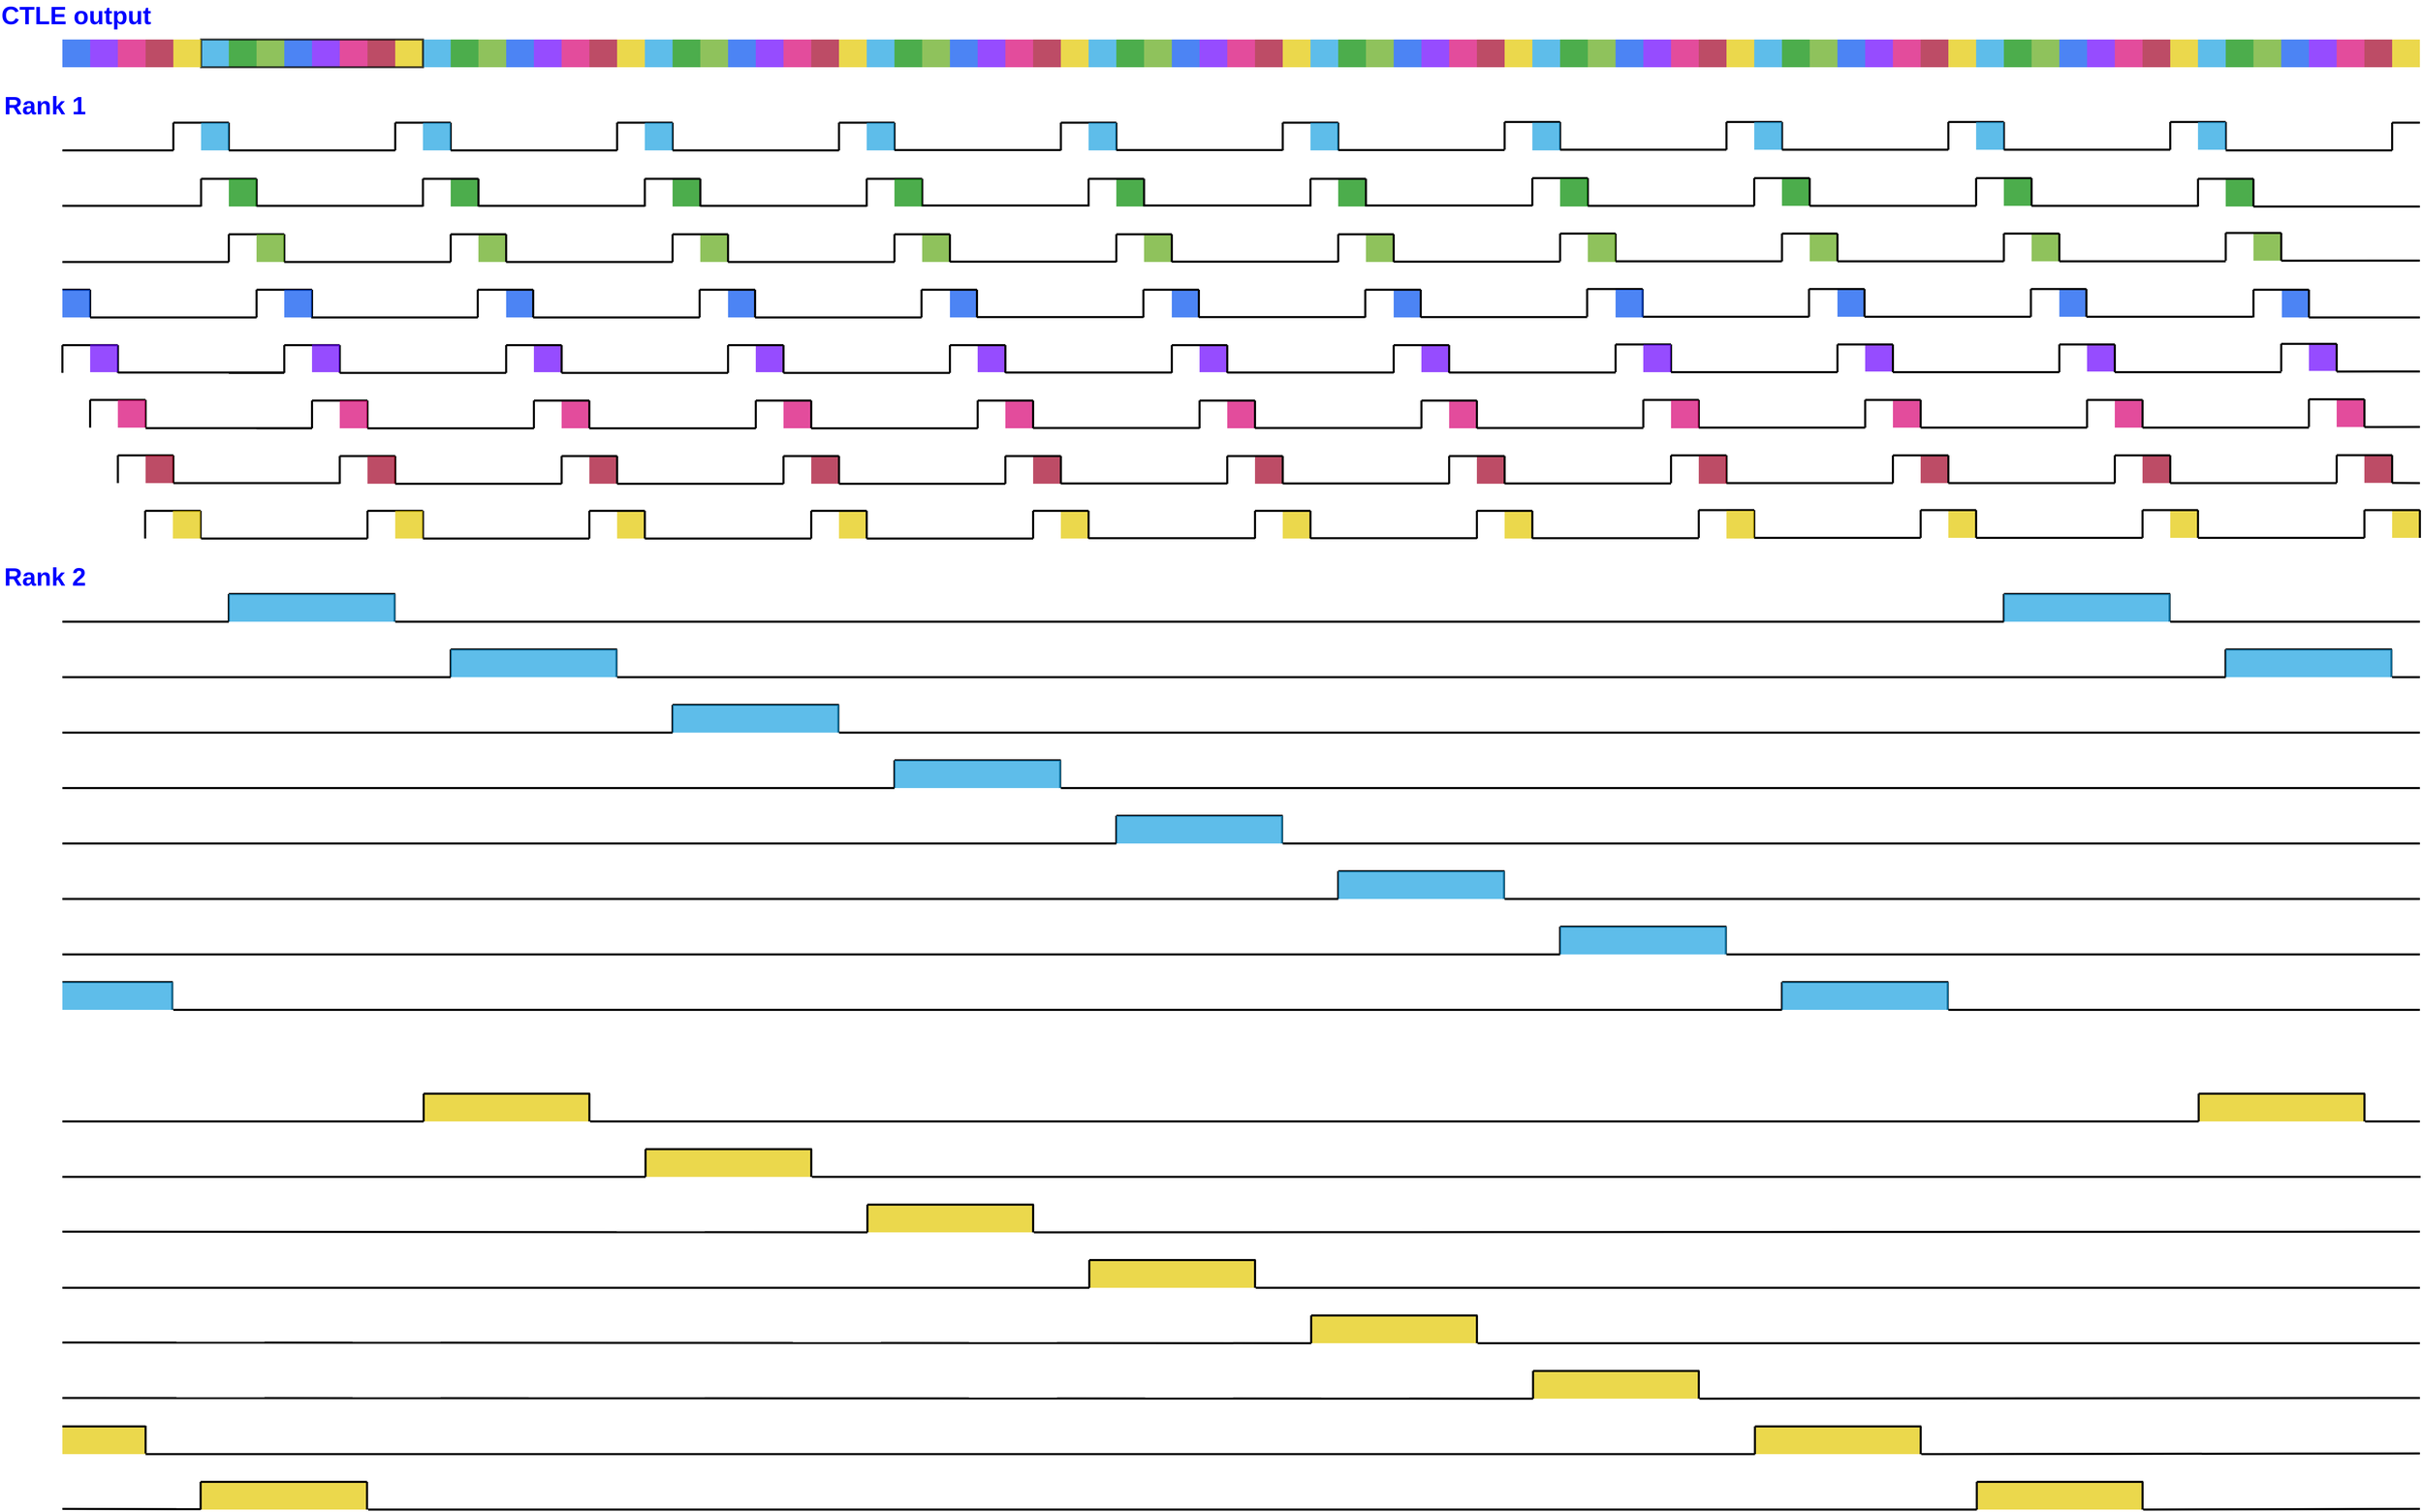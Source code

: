 <mxfile version="28.0.6">
  <diagram name="Page-1" id="ZIvJi__BycJ9_QuwJB-N">
    <mxGraphModel dx="6599" dy="4537" grid="1" gridSize="10" guides="1" tooltips="1" connect="1" arrows="1" fold="1" page="1" pageScale="1" pageWidth="850" pageHeight="1100" math="0" shadow="0">
      <root>
        <mxCell id="0" />
        <mxCell id="1" parent="0" />
        <mxCell id="vcZg4ptkKJfT5ty2_Jgg-756" value="" style="rounded=0;whiteSpace=wrap;html=1;strokeColor=none;fillColor=#e3c800;opacity=70;fontColor=#000000;strokeWidth=3;" parent="1" vertex="1">
          <mxGeometry x="521" y="1521" width="240" height="40" as="geometry" />
        </mxCell>
        <mxCell id="vcZg4ptkKJfT5ty2_Jgg-757" value="" style="rounded=0;whiteSpace=wrap;html=1;strokeColor=none;fillColor=#e3c800;opacity=70;fontColor=#000000;strokeWidth=3;" parent="1" vertex="1">
          <mxGeometry x="841" y="1601" width="240" height="40" as="geometry" />
        </mxCell>
        <mxCell id="vcZg4ptkKJfT5ty2_Jgg-758" value="" style="rounded=0;whiteSpace=wrap;html=1;strokeColor=none;fillColor=#e3c800;opacity=70;fontColor=#000000;strokeWidth=3;" parent="1" vertex="1">
          <mxGeometry x="1161" y="1681" width="240" height="40" as="geometry" />
        </mxCell>
        <mxCell id="vcZg4ptkKJfT5ty2_Jgg-759" value="" style="rounded=0;whiteSpace=wrap;html=1;strokeColor=none;fillColor=#e3c800;opacity=70;fontColor=#000000;strokeWidth=3;" parent="1" vertex="1">
          <mxGeometry x="1481" y="1761" width="240" height="40" as="geometry" />
        </mxCell>
        <mxCell id="vcZg4ptkKJfT5ty2_Jgg-760" value="" style="rounded=0;whiteSpace=wrap;html=1;strokeColor=none;fillColor=#e3c800;opacity=70;fontColor=#000000;strokeWidth=3;" parent="1" vertex="1">
          <mxGeometry x="1801" y="1841" width="240" height="40" as="geometry" />
        </mxCell>
        <mxCell id="vcZg4ptkKJfT5ty2_Jgg-761" value="" style="rounded=0;whiteSpace=wrap;html=1;strokeColor=none;fillColor=#e3c800;opacity=70;fontColor=#000000;strokeWidth=3;" parent="1" vertex="1">
          <mxGeometry x="2121" y="1921" width="240" height="40" as="geometry" />
        </mxCell>
        <mxCell id="vcZg4ptkKJfT5ty2_Jgg-762" value="" style="rounded=0;whiteSpace=wrap;html=1;strokeColor=none;fillColor=#e3c800;opacity=70;fontColor=#000000;strokeWidth=3;" parent="1" vertex="1">
          <mxGeometry x="2441" y="2001" width="240" height="40" as="geometry" />
        </mxCell>
        <mxCell id="vcZg4ptkKJfT5ty2_Jgg-763" value="" style="rounded=0;whiteSpace=wrap;html=1;strokeColor=none;fillColor=#e3c800;opacity=70;fontColor=#000000;strokeWidth=3;" parent="1" vertex="1">
          <mxGeometry x="2761" y="2081" width="240" height="40" as="geometry" />
        </mxCell>
        <mxCell id="vcZg4ptkKJfT5ty2_Jgg-765" value="" style="rounded=0;whiteSpace=wrap;html=1;strokeColor=none;fillColor=#e3c800;opacity=70;fontColor=#000000;strokeWidth=3;" parent="1" vertex="1">
          <mxGeometry x="3081" y="1521" width="240" height="40" as="geometry" />
        </mxCell>
        <mxCell id="vcZg4ptkKJfT5ty2_Jgg-770" value="" style="rounded=0;whiteSpace=wrap;html=1;strokeColor=none;fillColor=#e3c800;opacity=70;fontColor=#000000;strokeWidth=3;" parent="1" vertex="1">
          <mxGeometry x="199.33" y="2081" width="240" height="40" as="geometry" />
        </mxCell>
        <mxCell id="vcZg4ptkKJfT5ty2_Jgg-771" value="" style="rounded=0;whiteSpace=wrap;html=1;strokeColor=none;fillColor=#e3c800;opacity=70;fontColor=#000000;strokeWidth=3;" parent="1" vertex="1">
          <mxGeometry y="2001" width="120" height="40" as="geometry" />
        </mxCell>
        <mxCell id="vcZg4ptkKJfT5ty2_Jgg-1" value="" style="endArrow=none;html=1;rounded=0;strokeWidth=3;" parent="1" edge="1">
          <mxGeometry width="50" height="50" relative="1" as="geometry">
            <mxPoint x="80" y="160" as="sourcePoint" />
            <mxPoint x="160" y="160" as="targetPoint" />
          </mxGeometry>
        </mxCell>
        <mxCell id="vcZg4ptkKJfT5ty2_Jgg-2" value="" style="endArrow=none;html=1;rounded=0;strokeWidth=3;" parent="1" edge="1">
          <mxGeometry width="50" height="50" relative="1" as="geometry">
            <mxPoint x="160" y="160" as="sourcePoint" />
            <mxPoint x="160" y="120" as="targetPoint" />
          </mxGeometry>
        </mxCell>
        <mxCell id="vcZg4ptkKJfT5ty2_Jgg-3" value="" style="endArrow=none;html=1;rounded=0;strokeWidth=3;" parent="1" edge="1">
          <mxGeometry width="50" height="50" relative="1" as="geometry">
            <mxPoint x="240" y="120" as="sourcePoint" />
            <mxPoint x="160" y="120" as="targetPoint" />
          </mxGeometry>
        </mxCell>
        <mxCell id="vcZg4ptkKJfT5ty2_Jgg-4" value="" style="endArrow=none;html=1;rounded=0;strokeWidth=3;" parent="1" edge="1">
          <mxGeometry width="50" height="50" relative="1" as="geometry">
            <mxPoint x="240" y="160" as="sourcePoint" />
            <mxPoint x="240" y="120" as="targetPoint" />
          </mxGeometry>
        </mxCell>
        <mxCell id="vcZg4ptkKJfT5ty2_Jgg-5" value="" style="endArrow=none;html=1;rounded=0;strokeWidth=3;" parent="1" edge="1">
          <mxGeometry width="50" height="50" relative="1" as="geometry">
            <mxPoint x="240" y="160" as="sourcePoint" />
            <mxPoint x="480" y="160" as="targetPoint" />
          </mxGeometry>
        </mxCell>
        <mxCell id="vcZg4ptkKJfT5ty2_Jgg-9" value="" style="group;strokeWidth=3;" parent="1" vertex="1" connectable="0">
          <mxGeometry x="480" y="120" width="360" height="599.95" as="geometry" />
        </mxCell>
        <mxCell id="vcZg4ptkKJfT5ty2_Jgg-6" value="" style="endArrow=none;html=1;rounded=0;strokeWidth=3;" parent="vcZg4ptkKJfT5ty2_Jgg-9" edge="1">
          <mxGeometry width="50" height="50" relative="1" as="geometry">
            <mxPoint y="40" as="sourcePoint" />
            <mxPoint as="targetPoint" />
          </mxGeometry>
        </mxCell>
        <mxCell id="vcZg4ptkKJfT5ty2_Jgg-7" value="" style="endArrow=none;html=1;rounded=0;strokeWidth=3;" parent="vcZg4ptkKJfT5ty2_Jgg-9" edge="1">
          <mxGeometry width="50" height="50" relative="1" as="geometry">
            <mxPoint x="80" as="sourcePoint" />
            <mxPoint as="targetPoint" />
          </mxGeometry>
        </mxCell>
        <mxCell id="vcZg4ptkKJfT5ty2_Jgg-8" value="" style="endArrow=none;html=1;rounded=0;strokeWidth=3;" parent="vcZg4ptkKJfT5ty2_Jgg-9" edge="1">
          <mxGeometry width="50" height="50" relative="1" as="geometry">
            <mxPoint x="80" y="40" as="sourcePoint" />
            <mxPoint x="80" as="targetPoint" />
          </mxGeometry>
        </mxCell>
        <mxCell id="vcZg4ptkKJfT5ty2_Jgg-390" value="" style="rounded=0;whiteSpace=wrap;html=1;strokeColor=none;fillColor=#1ba1e2;opacity=70;fontColor=#ffffff;strokeWidth=3;" parent="vcZg4ptkKJfT5ty2_Jgg-9" vertex="1">
          <mxGeometry x="40" width="40" height="40" as="geometry" />
        </mxCell>
        <mxCell id="vcZg4ptkKJfT5ty2_Jgg-391" value="" style="rounded=0;whiteSpace=wrap;html=1;strokeColor=none;fillColor=#008a00;opacity=70;fontColor=#ffffff;strokeWidth=3;" parent="vcZg4ptkKJfT5ty2_Jgg-9" vertex="1">
          <mxGeometry x="80" y="80.95" width="40" height="40" as="geometry" />
        </mxCell>
        <mxCell id="vcZg4ptkKJfT5ty2_Jgg-392" value="" style="rounded=0;whiteSpace=wrap;html=1;strokeColor=none;fillColor=#60a917;opacity=70;fontColor=#ffffff;strokeWidth=3;" parent="vcZg4ptkKJfT5ty2_Jgg-9" vertex="1">
          <mxGeometry x="120" y="160.95" width="40" height="40" as="geometry" />
        </mxCell>
        <mxCell id="vcZg4ptkKJfT5ty2_Jgg-393" value="" style="rounded=0;whiteSpace=wrap;html=1;strokeColor=none;fillColor=#0050ef;opacity=70;fontColor=#ffffff;strokeWidth=3;" parent="vcZg4ptkKJfT5ty2_Jgg-9" vertex="1">
          <mxGeometry x="160" y="240.95" width="40" height="40" as="geometry" />
        </mxCell>
        <mxCell id="vcZg4ptkKJfT5ty2_Jgg-394" value="" style="rounded=0;whiteSpace=wrap;html=1;strokeColor=none;fillColor=#6a00ff;opacity=70;fontColor=#ffffff;strokeWidth=3;" parent="vcZg4ptkKJfT5ty2_Jgg-9" vertex="1">
          <mxGeometry x="200" y="320" width="40" height="40" as="geometry" />
        </mxCell>
        <mxCell id="vcZg4ptkKJfT5ty2_Jgg-395" value="" style="rounded=0;whiteSpace=wrap;html=1;strokeColor=none;fillColor=#d80073;opacity=70;fontColor=#ffffff;strokeWidth=3;" parent="vcZg4ptkKJfT5ty2_Jgg-9" vertex="1">
          <mxGeometry x="240" y="400.95" width="40" height="40" as="geometry" />
        </mxCell>
        <mxCell id="vcZg4ptkKJfT5ty2_Jgg-396" value="" style="rounded=0;whiteSpace=wrap;html=1;strokeColor=none;fillColor=#a20025;opacity=70;fontColor=#ffffff;strokeWidth=3;" parent="vcZg4ptkKJfT5ty2_Jgg-9" vertex="1">
          <mxGeometry x="280" y="480.95" width="40" height="40" as="geometry" />
        </mxCell>
        <mxCell id="vcZg4ptkKJfT5ty2_Jgg-397" value="" style="rounded=0;whiteSpace=wrap;html=1;strokeColor=none;fillColor=#e3c800;opacity=70;fontColor=#000000;strokeWidth=3;" parent="vcZg4ptkKJfT5ty2_Jgg-9" vertex="1">
          <mxGeometry x="320" y="559.95" width="40" height="40" as="geometry" />
        </mxCell>
        <mxCell id="vcZg4ptkKJfT5ty2_Jgg-14" value="" style="endArrow=none;html=1;rounded=0;strokeWidth=3;" parent="1" edge="1">
          <mxGeometry width="50" height="50" relative="1" as="geometry">
            <mxPoint x="560" y="160" as="sourcePoint" />
            <mxPoint x="800" y="160" as="targetPoint" />
          </mxGeometry>
        </mxCell>
        <mxCell id="vcZg4ptkKJfT5ty2_Jgg-15" value="" style="group;strokeWidth=3;" parent="1" vertex="1" connectable="0">
          <mxGeometry x="800" y="120" width="360" height="599.95" as="geometry" />
        </mxCell>
        <mxCell id="vcZg4ptkKJfT5ty2_Jgg-16" value="" style="endArrow=none;html=1;rounded=0;strokeWidth=3;" parent="vcZg4ptkKJfT5ty2_Jgg-15" edge="1">
          <mxGeometry width="50" height="50" relative="1" as="geometry">
            <mxPoint y="40" as="sourcePoint" />
            <mxPoint as="targetPoint" />
          </mxGeometry>
        </mxCell>
        <mxCell id="vcZg4ptkKJfT5ty2_Jgg-17" value="" style="endArrow=none;html=1;rounded=0;strokeWidth=3;" parent="vcZg4ptkKJfT5ty2_Jgg-15" edge="1">
          <mxGeometry width="50" height="50" relative="1" as="geometry">
            <mxPoint x="80" as="sourcePoint" />
            <mxPoint as="targetPoint" />
          </mxGeometry>
        </mxCell>
        <mxCell id="vcZg4ptkKJfT5ty2_Jgg-18" value="" style="endArrow=none;html=1;rounded=0;strokeWidth=3;" parent="vcZg4ptkKJfT5ty2_Jgg-15" edge="1">
          <mxGeometry width="50" height="50" relative="1" as="geometry">
            <mxPoint x="80" y="40" as="sourcePoint" />
            <mxPoint x="80" as="targetPoint" />
          </mxGeometry>
        </mxCell>
        <mxCell id="vcZg4ptkKJfT5ty2_Jgg-398" value="" style="rounded=0;whiteSpace=wrap;html=1;strokeColor=none;fillColor=#1ba1e2;opacity=70;fontColor=#ffffff;strokeWidth=3;" parent="vcZg4ptkKJfT5ty2_Jgg-15" vertex="1">
          <mxGeometry x="40" width="40" height="40" as="geometry" />
        </mxCell>
        <mxCell id="vcZg4ptkKJfT5ty2_Jgg-399" value="" style="rounded=0;whiteSpace=wrap;html=1;strokeColor=none;fillColor=#008a00;opacity=70;fontColor=#ffffff;strokeWidth=3;" parent="vcZg4ptkKJfT5ty2_Jgg-15" vertex="1">
          <mxGeometry x="80" y="80.95" width="40" height="40" as="geometry" />
        </mxCell>
        <mxCell id="vcZg4ptkKJfT5ty2_Jgg-400" value="" style="rounded=0;whiteSpace=wrap;html=1;strokeColor=none;fillColor=#60a917;opacity=70;fontColor=#ffffff;strokeWidth=3;" parent="vcZg4ptkKJfT5ty2_Jgg-15" vertex="1">
          <mxGeometry x="120" y="160.95" width="40" height="40" as="geometry" />
        </mxCell>
        <mxCell id="vcZg4ptkKJfT5ty2_Jgg-401" value="" style="rounded=0;whiteSpace=wrap;html=1;strokeColor=none;fillColor=#0050ef;opacity=70;fontColor=#ffffff;strokeWidth=3;" parent="vcZg4ptkKJfT5ty2_Jgg-15" vertex="1">
          <mxGeometry x="160" y="240.95" width="40" height="40" as="geometry" />
        </mxCell>
        <mxCell id="vcZg4ptkKJfT5ty2_Jgg-402" value="" style="rounded=0;whiteSpace=wrap;html=1;strokeColor=none;fillColor=#6a00ff;opacity=70;fontColor=#ffffff;strokeWidth=3;" parent="vcZg4ptkKJfT5ty2_Jgg-15" vertex="1">
          <mxGeometry x="200" y="320" width="40" height="40" as="geometry" />
        </mxCell>
        <mxCell id="vcZg4ptkKJfT5ty2_Jgg-403" value="" style="rounded=0;whiteSpace=wrap;html=1;strokeColor=none;fillColor=#d80073;opacity=70;fontColor=#ffffff;strokeWidth=3;" parent="vcZg4ptkKJfT5ty2_Jgg-15" vertex="1">
          <mxGeometry x="240" y="400.95" width="40" height="40" as="geometry" />
        </mxCell>
        <mxCell id="vcZg4ptkKJfT5ty2_Jgg-404" value="" style="rounded=0;whiteSpace=wrap;html=1;strokeColor=none;fillColor=#a20025;opacity=70;fontColor=#ffffff;strokeWidth=3;" parent="vcZg4ptkKJfT5ty2_Jgg-15" vertex="1">
          <mxGeometry x="280" y="480.95" width="40" height="40" as="geometry" />
        </mxCell>
        <mxCell id="vcZg4ptkKJfT5ty2_Jgg-405" value="" style="rounded=0;whiteSpace=wrap;html=1;strokeColor=none;fillColor=#e3c800;opacity=70;fontColor=#000000;strokeWidth=3;" parent="vcZg4ptkKJfT5ty2_Jgg-15" vertex="1">
          <mxGeometry x="320" y="559.95" width="40" height="40" as="geometry" />
        </mxCell>
        <mxCell id="vcZg4ptkKJfT5ty2_Jgg-19" value="" style="endArrow=none;html=1;rounded=0;strokeWidth=3;" parent="1" edge="1">
          <mxGeometry width="50" height="50" relative="1" as="geometry">
            <mxPoint x="880" y="160" as="sourcePoint" />
            <mxPoint x="1120" y="160" as="targetPoint" />
          </mxGeometry>
        </mxCell>
        <mxCell id="vcZg4ptkKJfT5ty2_Jgg-20" value="" style="group;strokeWidth=3;" parent="1" vertex="1" connectable="0">
          <mxGeometry x="1120" y="120" width="80" height="40" as="geometry" />
        </mxCell>
        <mxCell id="vcZg4ptkKJfT5ty2_Jgg-21" value="" style="endArrow=none;html=1;rounded=0;strokeWidth=3;" parent="vcZg4ptkKJfT5ty2_Jgg-20" edge="1">
          <mxGeometry width="50" height="50" relative="1" as="geometry">
            <mxPoint y="40" as="sourcePoint" />
            <mxPoint as="targetPoint" />
          </mxGeometry>
        </mxCell>
        <mxCell id="vcZg4ptkKJfT5ty2_Jgg-22" value="" style="endArrow=none;html=1;rounded=0;strokeWidth=3;" parent="vcZg4ptkKJfT5ty2_Jgg-20" edge="1">
          <mxGeometry width="50" height="50" relative="1" as="geometry">
            <mxPoint x="80" as="sourcePoint" />
            <mxPoint as="targetPoint" />
          </mxGeometry>
        </mxCell>
        <mxCell id="vcZg4ptkKJfT5ty2_Jgg-23" value="" style="endArrow=none;html=1;rounded=0;strokeWidth=3;" parent="vcZg4ptkKJfT5ty2_Jgg-20" edge="1">
          <mxGeometry width="50" height="50" relative="1" as="geometry">
            <mxPoint x="80" y="40" as="sourcePoint" />
            <mxPoint x="80" as="targetPoint" />
          </mxGeometry>
        </mxCell>
        <mxCell id="vcZg4ptkKJfT5ty2_Jgg-24" value="" style="endArrow=none;html=1;rounded=0;strokeWidth=3;" parent="1" edge="1">
          <mxGeometry width="50" height="50" relative="1" as="geometry">
            <mxPoint x="1200" y="159.49" as="sourcePoint" />
            <mxPoint x="1440" y="159.49" as="targetPoint" />
          </mxGeometry>
        </mxCell>
        <mxCell id="vcZg4ptkKJfT5ty2_Jgg-25" value="" style="group;strokeWidth=3;" parent="1" vertex="1" connectable="0">
          <mxGeometry x="1440" y="120" width="360" height="599.95" as="geometry" />
        </mxCell>
        <mxCell id="vcZg4ptkKJfT5ty2_Jgg-26" value="" style="endArrow=none;html=1;rounded=0;strokeWidth=3;" parent="vcZg4ptkKJfT5ty2_Jgg-25" edge="1">
          <mxGeometry width="50" height="50" relative="1" as="geometry">
            <mxPoint y="40" as="sourcePoint" />
            <mxPoint as="targetPoint" />
          </mxGeometry>
        </mxCell>
        <mxCell id="vcZg4ptkKJfT5ty2_Jgg-27" value="" style="endArrow=none;html=1;rounded=0;strokeWidth=3;" parent="vcZg4ptkKJfT5ty2_Jgg-25" edge="1">
          <mxGeometry width="50" height="50" relative="1" as="geometry">
            <mxPoint x="80" as="sourcePoint" />
            <mxPoint as="targetPoint" />
          </mxGeometry>
        </mxCell>
        <mxCell id="vcZg4ptkKJfT5ty2_Jgg-28" value="" style="endArrow=none;html=1;rounded=0;strokeWidth=3;" parent="vcZg4ptkKJfT5ty2_Jgg-25" edge="1">
          <mxGeometry width="50" height="50" relative="1" as="geometry">
            <mxPoint x="80" y="40" as="sourcePoint" />
            <mxPoint x="80" as="targetPoint" />
          </mxGeometry>
        </mxCell>
        <mxCell id="vcZg4ptkKJfT5ty2_Jgg-414" value="" style="rounded=0;whiteSpace=wrap;html=1;strokeColor=none;fillColor=#1ba1e2;opacity=70;fontColor=#ffffff;strokeWidth=3;" parent="vcZg4ptkKJfT5ty2_Jgg-25" vertex="1">
          <mxGeometry x="40" width="40" height="40" as="geometry" />
        </mxCell>
        <mxCell id="vcZg4ptkKJfT5ty2_Jgg-415" value="" style="rounded=0;whiteSpace=wrap;html=1;strokeColor=none;fillColor=#008a00;opacity=70;fontColor=#ffffff;strokeWidth=3;" parent="vcZg4ptkKJfT5ty2_Jgg-25" vertex="1">
          <mxGeometry x="80" y="80.95" width="40" height="40" as="geometry" />
        </mxCell>
        <mxCell id="vcZg4ptkKJfT5ty2_Jgg-416" value="" style="rounded=0;whiteSpace=wrap;html=1;strokeColor=none;fillColor=#60a917;opacity=70;fontColor=#ffffff;strokeWidth=3;" parent="vcZg4ptkKJfT5ty2_Jgg-25" vertex="1">
          <mxGeometry x="120" y="160.95" width="40" height="40" as="geometry" />
        </mxCell>
        <mxCell id="vcZg4ptkKJfT5ty2_Jgg-417" value="" style="rounded=0;whiteSpace=wrap;html=1;strokeColor=none;fillColor=#0050ef;opacity=70;fontColor=#ffffff;strokeWidth=3;" parent="vcZg4ptkKJfT5ty2_Jgg-25" vertex="1">
          <mxGeometry x="160" y="240.95" width="40" height="40" as="geometry" />
        </mxCell>
        <mxCell id="vcZg4ptkKJfT5ty2_Jgg-418" value="" style="rounded=0;whiteSpace=wrap;html=1;strokeColor=none;fillColor=#6a00ff;opacity=70;fontColor=#ffffff;strokeWidth=3;" parent="vcZg4ptkKJfT5ty2_Jgg-25" vertex="1">
          <mxGeometry x="200" y="320" width="40" height="40" as="geometry" />
        </mxCell>
        <mxCell id="vcZg4ptkKJfT5ty2_Jgg-419" value="" style="rounded=0;whiteSpace=wrap;html=1;strokeColor=none;fillColor=#d80073;opacity=70;fontColor=#ffffff;strokeWidth=3;" parent="vcZg4ptkKJfT5ty2_Jgg-25" vertex="1">
          <mxGeometry x="240" y="400.95" width="40" height="40" as="geometry" />
        </mxCell>
        <mxCell id="vcZg4ptkKJfT5ty2_Jgg-420" value="" style="rounded=0;whiteSpace=wrap;html=1;strokeColor=none;fillColor=#a20025;opacity=70;fontColor=#ffffff;strokeWidth=3;" parent="vcZg4ptkKJfT5ty2_Jgg-25" vertex="1">
          <mxGeometry x="280" y="480.95" width="40" height="40" as="geometry" />
        </mxCell>
        <mxCell id="vcZg4ptkKJfT5ty2_Jgg-421" value="" style="rounded=0;whiteSpace=wrap;html=1;strokeColor=none;fillColor=#e3c800;opacity=70;fontColor=#000000;strokeWidth=3;" parent="vcZg4ptkKJfT5ty2_Jgg-25" vertex="1">
          <mxGeometry x="320" y="559.95" width="40" height="40" as="geometry" />
        </mxCell>
        <mxCell id="vcZg4ptkKJfT5ty2_Jgg-29" value="" style="endArrow=none;html=1;rounded=0;strokeWidth=3;" parent="1" edge="1">
          <mxGeometry width="50" height="50" relative="1" as="geometry">
            <mxPoint x="1520" y="159.49" as="sourcePoint" />
            <mxPoint x="1760" y="159.49" as="targetPoint" />
          </mxGeometry>
        </mxCell>
        <mxCell id="vcZg4ptkKJfT5ty2_Jgg-30" value="" style="group;strokeWidth=3;" parent="1" vertex="1" connectable="0">
          <mxGeometry x="1760" y="120" width="360" height="599.95" as="geometry" />
        </mxCell>
        <mxCell id="vcZg4ptkKJfT5ty2_Jgg-31" value="" style="endArrow=none;html=1;rounded=0;strokeWidth=3;" parent="vcZg4ptkKJfT5ty2_Jgg-30" edge="1">
          <mxGeometry width="50" height="50" relative="1" as="geometry">
            <mxPoint y="40" as="sourcePoint" />
            <mxPoint as="targetPoint" />
          </mxGeometry>
        </mxCell>
        <mxCell id="vcZg4ptkKJfT5ty2_Jgg-32" value="" style="endArrow=none;html=1;rounded=0;strokeWidth=3;" parent="vcZg4ptkKJfT5ty2_Jgg-30" edge="1">
          <mxGeometry width="50" height="50" relative="1" as="geometry">
            <mxPoint x="80" as="sourcePoint" />
            <mxPoint as="targetPoint" />
          </mxGeometry>
        </mxCell>
        <mxCell id="vcZg4ptkKJfT5ty2_Jgg-33" value="" style="endArrow=none;html=1;rounded=0;strokeWidth=3;" parent="vcZg4ptkKJfT5ty2_Jgg-30" edge="1">
          <mxGeometry width="50" height="50" relative="1" as="geometry">
            <mxPoint x="80" y="40" as="sourcePoint" />
            <mxPoint x="80" as="targetPoint" />
          </mxGeometry>
        </mxCell>
        <mxCell id="vcZg4ptkKJfT5ty2_Jgg-422" value="" style="rounded=0;whiteSpace=wrap;html=1;strokeColor=none;fillColor=#1ba1e2;opacity=70;fontColor=#ffffff;strokeWidth=3;" parent="vcZg4ptkKJfT5ty2_Jgg-30" vertex="1">
          <mxGeometry x="40" width="40" height="40" as="geometry" />
        </mxCell>
        <mxCell id="vcZg4ptkKJfT5ty2_Jgg-423" value="" style="rounded=0;whiteSpace=wrap;html=1;strokeColor=none;fillColor=#008a00;opacity=70;fontColor=#ffffff;strokeWidth=3;" parent="vcZg4ptkKJfT5ty2_Jgg-30" vertex="1">
          <mxGeometry x="80" y="80.95" width="40" height="40" as="geometry" />
        </mxCell>
        <mxCell id="vcZg4ptkKJfT5ty2_Jgg-424" value="" style="rounded=0;whiteSpace=wrap;html=1;strokeColor=none;fillColor=#60a917;opacity=70;fontColor=#ffffff;strokeWidth=3;" parent="vcZg4ptkKJfT5ty2_Jgg-30" vertex="1">
          <mxGeometry x="120" y="160.95" width="40" height="40" as="geometry" />
        </mxCell>
        <mxCell id="vcZg4ptkKJfT5ty2_Jgg-425" value="" style="rounded=0;whiteSpace=wrap;html=1;strokeColor=none;fillColor=#0050ef;opacity=70;fontColor=#ffffff;strokeWidth=3;" parent="vcZg4ptkKJfT5ty2_Jgg-30" vertex="1">
          <mxGeometry x="160" y="240.95" width="40" height="40" as="geometry" />
        </mxCell>
        <mxCell id="vcZg4ptkKJfT5ty2_Jgg-426" value="" style="rounded=0;whiteSpace=wrap;html=1;strokeColor=none;fillColor=#6a00ff;opacity=70;fontColor=#ffffff;strokeWidth=3;" parent="vcZg4ptkKJfT5ty2_Jgg-30" vertex="1">
          <mxGeometry x="200" y="320" width="40" height="40" as="geometry" />
        </mxCell>
        <mxCell id="vcZg4ptkKJfT5ty2_Jgg-427" value="" style="rounded=0;whiteSpace=wrap;html=1;strokeColor=none;fillColor=#d80073;opacity=70;fontColor=#ffffff;strokeWidth=3;" parent="vcZg4ptkKJfT5ty2_Jgg-30" vertex="1">
          <mxGeometry x="240" y="400.95" width="40" height="40" as="geometry" />
        </mxCell>
        <mxCell id="vcZg4ptkKJfT5ty2_Jgg-428" value="" style="rounded=0;whiteSpace=wrap;html=1;strokeColor=none;fillColor=#a20025;opacity=70;fontColor=#ffffff;strokeWidth=3;" parent="vcZg4ptkKJfT5ty2_Jgg-30" vertex="1">
          <mxGeometry x="280" y="480.95" width="40" height="40" as="geometry" />
        </mxCell>
        <mxCell id="vcZg4ptkKJfT5ty2_Jgg-429" value="" style="rounded=0;whiteSpace=wrap;html=1;strokeColor=none;fillColor=#e3c800;opacity=70;fontColor=#000000;strokeWidth=3;" parent="vcZg4ptkKJfT5ty2_Jgg-30" vertex="1">
          <mxGeometry x="320" y="559.95" width="40" height="40" as="geometry" />
        </mxCell>
        <mxCell id="vcZg4ptkKJfT5ty2_Jgg-34" value="" style="endArrow=none;html=1;rounded=0;strokeWidth=3;" parent="1" edge="1">
          <mxGeometry width="50" height="50" relative="1" as="geometry">
            <mxPoint x="1840" y="159.49" as="sourcePoint" />
            <mxPoint x="2080" y="159.49" as="targetPoint" />
          </mxGeometry>
        </mxCell>
        <mxCell id="vcZg4ptkKJfT5ty2_Jgg-35" value="" style="endArrow=none;html=1;rounded=0;strokeWidth=3;" parent="1" edge="1">
          <mxGeometry width="50" height="50" relative="1" as="geometry">
            <mxPoint x="2080" y="159.05" as="sourcePoint" />
            <mxPoint x="2080" y="119.05" as="targetPoint" />
          </mxGeometry>
        </mxCell>
        <mxCell id="vcZg4ptkKJfT5ty2_Jgg-36" value="" style="endArrow=none;html=1;rounded=0;strokeWidth=3;" parent="1" edge="1">
          <mxGeometry width="50" height="50" relative="1" as="geometry">
            <mxPoint x="2160" y="119.05" as="sourcePoint" />
            <mxPoint x="2080" y="119.05" as="targetPoint" />
          </mxGeometry>
        </mxCell>
        <mxCell id="vcZg4ptkKJfT5ty2_Jgg-37" value="" style="endArrow=none;html=1;rounded=0;strokeWidth=3;" parent="1" edge="1">
          <mxGeometry width="50" height="50" relative="1" as="geometry">
            <mxPoint x="2160" y="159.05" as="sourcePoint" />
            <mxPoint x="2160" y="119.05" as="targetPoint" />
          </mxGeometry>
        </mxCell>
        <mxCell id="vcZg4ptkKJfT5ty2_Jgg-38" value="" style="endArrow=none;html=1;rounded=0;strokeWidth=3;" parent="1" edge="1">
          <mxGeometry width="50" height="50" relative="1" as="geometry">
            <mxPoint x="2160" y="159.05" as="sourcePoint" />
            <mxPoint x="2400" y="159.05" as="targetPoint" />
          </mxGeometry>
        </mxCell>
        <mxCell id="vcZg4ptkKJfT5ty2_Jgg-39" value="" style="group;strokeWidth=3;" parent="1" vertex="1" connectable="0">
          <mxGeometry x="2400" y="119.05" width="360" height="599.95" as="geometry" />
        </mxCell>
        <mxCell id="vcZg4ptkKJfT5ty2_Jgg-40" value="" style="endArrow=none;html=1;rounded=0;strokeWidth=3;" parent="vcZg4ptkKJfT5ty2_Jgg-39" edge="1">
          <mxGeometry width="50" height="50" relative="1" as="geometry">
            <mxPoint y="40" as="sourcePoint" />
            <mxPoint as="targetPoint" />
          </mxGeometry>
        </mxCell>
        <mxCell id="vcZg4ptkKJfT5ty2_Jgg-41" value="" style="endArrow=none;html=1;rounded=0;strokeWidth=3;" parent="vcZg4ptkKJfT5ty2_Jgg-39" edge="1">
          <mxGeometry width="50" height="50" relative="1" as="geometry">
            <mxPoint x="80" as="sourcePoint" />
            <mxPoint as="targetPoint" />
          </mxGeometry>
        </mxCell>
        <mxCell id="vcZg4ptkKJfT5ty2_Jgg-42" value="" style="endArrow=none;html=1;rounded=0;strokeWidth=3;" parent="vcZg4ptkKJfT5ty2_Jgg-39" edge="1">
          <mxGeometry width="50" height="50" relative="1" as="geometry">
            <mxPoint x="80" y="40" as="sourcePoint" />
            <mxPoint x="80" as="targetPoint" />
          </mxGeometry>
        </mxCell>
        <mxCell id="vcZg4ptkKJfT5ty2_Jgg-438" value="" style="rounded=0;whiteSpace=wrap;html=1;strokeColor=none;fillColor=#1ba1e2;opacity=70;fontColor=#ffffff;strokeWidth=3;" parent="vcZg4ptkKJfT5ty2_Jgg-39" vertex="1">
          <mxGeometry x="40" y="1.421e-14" width="40" height="40" as="geometry" />
        </mxCell>
        <mxCell id="vcZg4ptkKJfT5ty2_Jgg-439" value="" style="rounded=0;whiteSpace=wrap;html=1;strokeColor=none;fillColor=#008a00;opacity=70;fontColor=#ffffff;strokeWidth=3;" parent="vcZg4ptkKJfT5ty2_Jgg-39" vertex="1">
          <mxGeometry x="80" y="80.95" width="40" height="40" as="geometry" />
        </mxCell>
        <mxCell id="vcZg4ptkKJfT5ty2_Jgg-440" value="" style="rounded=0;whiteSpace=wrap;html=1;strokeColor=none;fillColor=#60a917;opacity=70;fontColor=#ffffff;strokeWidth=3;" parent="vcZg4ptkKJfT5ty2_Jgg-39" vertex="1">
          <mxGeometry x="120" y="160.95" width="40" height="40" as="geometry" />
        </mxCell>
        <mxCell id="vcZg4ptkKJfT5ty2_Jgg-441" value="" style="rounded=0;whiteSpace=wrap;html=1;strokeColor=none;fillColor=#0050ef;opacity=70;fontColor=#ffffff;strokeWidth=3;" parent="vcZg4ptkKJfT5ty2_Jgg-39" vertex="1">
          <mxGeometry x="160" y="240.95" width="40" height="40" as="geometry" />
        </mxCell>
        <mxCell id="vcZg4ptkKJfT5ty2_Jgg-442" value="" style="rounded=0;whiteSpace=wrap;html=1;strokeColor=none;fillColor=#6a00ff;opacity=70;fontColor=#ffffff;strokeWidth=3;" parent="vcZg4ptkKJfT5ty2_Jgg-39" vertex="1">
          <mxGeometry x="200" y="320" width="40" height="40" as="geometry" />
        </mxCell>
        <mxCell id="vcZg4ptkKJfT5ty2_Jgg-443" value="" style="rounded=0;whiteSpace=wrap;html=1;strokeColor=none;fillColor=#d80073;opacity=70;fontColor=#ffffff;strokeWidth=3;" parent="vcZg4ptkKJfT5ty2_Jgg-39" vertex="1">
          <mxGeometry x="240" y="400.95" width="40" height="40" as="geometry" />
        </mxCell>
        <mxCell id="vcZg4ptkKJfT5ty2_Jgg-444" value="" style="rounded=0;whiteSpace=wrap;html=1;strokeColor=none;fillColor=#a20025;opacity=70;fontColor=#ffffff;strokeWidth=3;" parent="vcZg4ptkKJfT5ty2_Jgg-39" vertex="1">
          <mxGeometry x="280" y="480.95" width="40" height="40" as="geometry" />
        </mxCell>
        <mxCell id="vcZg4ptkKJfT5ty2_Jgg-445" value="" style="rounded=0;whiteSpace=wrap;html=1;strokeColor=none;fillColor=#e3c800;opacity=70;fontColor=#000000;strokeWidth=3;" parent="vcZg4ptkKJfT5ty2_Jgg-39" vertex="1">
          <mxGeometry x="320" y="559.95" width="40" height="40" as="geometry" />
        </mxCell>
        <mxCell id="vcZg4ptkKJfT5ty2_Jgg-43" value="" style="endArrow=none;html=1;rounded=0;strokeWidth=3;" parent="1" edge="1">
          <mxGeometry width="50" height="50" relative="1" as="geometry">
            <mxPoint x="2480" y="159.05" as="sourcePoint" />
            <mxPoint x="2720" y="159.05" as="targetPoint" />
          </mxGeometry>
        </mxCell>
        <mxCell id="vcZg4ptkKJfT5ty2_Jgg-44" value="" style="group;strokeWidth=3;" parent="1" vertex="1" connectable="0">
          <mxGeometry x="2720" y="119.05" width="360" height="599.95" as="geometry" />
        </mxCell>
        <mxCell id="vcZg4ptkKJfT5ty2_Jgg-45" value="" style="endArrow=none;html=1;rounded=0;strokeWidth=3;" parent="vcZg4ptkKJfT5ty2_Jgg-44" edge="1">
          <mxGeometry width="50" height="50" relative="1" as="geometry">
            <mxPoint y="40" as="sourcePoint" />
            <mxPoint as="targetPoint" />
          </mxGeometry>
        </mxCell>
        <mxCell id="vcZg4ptkKJfT5ty2_Jgg-46" value="" style="endArrow=none;html=1;rounded=0;strokeWidth=3;" parent="vcZg4ptkKJfT5ty2_Jgg-44" edge="1">
          <mxGeometry width="50" height="50" relative="1" as="geometry">
            <mxPoint x="80" as="sourcePoint" />
            <mxPoint as="targetPoint" />
          </mxGeometry>
        </mxCell>
        <mxCell id="vcZg4ptkKJfT5ty2_Jgg-47" value="" style="endArrow=none;html=1;rounded=0;strokeWidth=3;" parent="vcZg4ptkKJfT5ty2_Jgg-44" edge="1">
          <mxGeometry width="50" height="50" relative="1" as="geometry">
            <mxPoint x="80" y="40" as="sourcePoint" />
            <mxPoint x="80" as="targetPoint" />
          </mxGeometry>
        </mxCell>
        <mxCell id="vcZg4ptkKJfT5ty2_Jgg-446" value="" style="rounded=0;whiteSpace=wrap;html=1;strokeColor=none;fillColor=#1ba1e2;opacity=70;fontColor=#ffffff;strokeWidth=3;" parent="vcZg4ptkKJfT5ty2_Jgg-44" vertex="1">
          <mxGeometry x="40" y="1.421e-14" width="40" height="40" as="geometry" />
        </mxCell>
        <mxCell id="vcZg4ptkKJfT5ty2_Jgg-447" value="" style="rounded=0;whiteSpace=wrap;html=1;strokeColor=none;fillColor=#008a00;opacity=70;fontColor=#ffffff;strokeWidth=3;" parent="vcZg4ptkKJfT5ty2_Jgg-44" vertex="1">
          <mxGeometry x="80" y="80.95" width="40" height="40" as="geometry" />
        </mxCell>
        <mxCell id="vcZg4ptkKJfT5ty2_Jgg-448" value="" style="rounded=0;whiteSpace=wrap;html=1;strokeColor=none;fillColor=#60a917;opacity=70;fontColor=#ffffff;strokeWidth=3;" parent="vcZg4ptkKJfT5ty2_Jgg-44" vertex="1">
          <mxGeometry x="120" y="160.95" width="40" height="40" as="geometry" />
        </mxCell>
        <mxCell id="vcZg4ptkKJfT5ty2_Jgg-449" value="" style="rounded=0;whiteSpace=wrap;html=1;strokeColor=none;fillColor=#0050ef;opacity=70;fontColor=#ffffff;strokeWidth=3;" parent="vcZg4ptkKJfT5ty2_Jgg-44" vertex="1">
          <mxGeometry x="160" y="240.95" width="40" height="40" as="geometry" />
        </mxCell>
        <mxCell id="vcZg4ptkKJfT5ty2_Jgg-450" value="" style="rounded=0;whiteSpace=wrap;html=1;strokeColor=none;fillColor=#6a00ff;opacity=70;fontColor=#ffffff;strokeWidth=3;" parent="vcZg4ptkKJfT5ty2_Jgg-44" vertex="1">
          <mxGeometry x="200" y="320" width="40" height="40" as="geometry" />
        </mxCell>
        <mxCell id="vcZg4ptkKJfT5ty2_Jgg-451" value="" style="rounded=0;whiteSpace=wrap;html=1;strokeColor=none;fillColor=#d80073;opacity=70;fontColor=#ffffff;strokeWidth=3;" parent="vcZg4ptkKJfT5ty2_Jgg-44" vertex="1">
          <mxGeometry x="240" y="400.95" width="40" height="40" as="geometry" />
        </mxCell>
        <mxCell id="vcZg4ptkKJfT5ty2_Jgg-452" value="" style="rounded=0;whiteSpace=wrap;html=1;strokeColor=none;fillColor=#a20025;opacity=70;fontColor=#ffffff;strokeWidth=3;" parent="vcZg4ptkKJfT5ty2_Jgg-44" vertex="1">
          <mxGeometry x="280" y="480.95" width="40" height="40" as="geometry" />
        </mxCell>
        <mxCell id="vcZg4ptkKJfT5ty2_Jgg-453" value="" style="rounded=0;whiteSpace=wrap;html=1;strokeColor=none;fillColor=#e3c800;opacity=70;fontColor=#000000;strokeWidth=3;" parent="vcZg4ptkKJfT5ty2_Jgg-44" vertex="1">
          <mxGeometry x="320" y="559.95" width="40" height="40" as="geometry" />
        </mxCell>
        <mxCell id="vcZg4ptkKJfT5ty2_Jgg-48" value="" style="endArrow=none;html=1;rounded=0;strokeWidth=3;" parent="1" edge="1">
          <mxGeometry width="50" height="50" relative="1" as="geometry">
            <mxPoint x="2800" y="159.05" as="sourcePoint" />
            <mxPoint x="3040" y="159.05" as="targetPoint" />
          </mxGeometry>
        </mxCell>
        <mxCell id="vcZg4ptkKJfT5ty2_Jgg-64" value="" style="endArrow=none;html=1;rounded=0;strokeWidth=3;" parent="1" edge="1">
          <mxGeometry width="50" height="50" relative="1" as="geometry">
            <mxPoint x="120" y="239.95" as="sourcePoint" />
            <mxPoint x="200" y="239.95" as="targetPoint" />
          </mxGeometry>
        </mxCell>
        <mxCell id="vcZg4ptkKJfT5ty2_Jgg-65" value="" style="endArrow=none;html=1;rounded=0;strokeWidth=3;" parent="1" edge="1">
          <mxGeometry width="50" height="50" relative="1" as="geometry">
            <mxPoint x="200" y="240.95" as="sourcePoint" />
            <mxPoint x="200" y="200.95" as="targetPoint" />
          </mxGeometry>
        </mxCell>
        <mxCell id="vcZg4ptkKJfT5ty2_Jgg-66" value="" style="endArrow=none;html=1;rounded=0;strokeWidth=3;" parent="1" edge="1">
          <mxGeometry width="50" height="50" relative="1" as="geometry">
            <mxPoint x="280" y="200.95" as="sourcePoint" />
            <mxPoint x="200" y="200.95" as="targetPoint" />
          </mxGeometry>
        </mxCell>
        <mxCell id="vcZg4ptkKJfT5ty2_Jgg-67" value="" style="endArrow=none;html=1;rounded=0;strokeWidth=3;" parent="1" edge="1">
          <mxGeometry width="50" height="50" relative="1" as="geometry">
            <mxPoint x="280" y="240.95" as="sourcePoint" />
            <mxPoint x="280" y="200.95" as="targetPoint" />
          </mxGeometry>
        </mxCell>
        <mxCell id="vcZg4ptkKJfT5ty2_Jgg-68" value="" style="endArrow=none;html=1;rounded=0;strokeWidth=3;" parent="1" edge="1">
          <mxGeometry width="50" height="50" relative="1" as="geometry">
            <mxPoint x="280" y="239.95" as="sourcePoint" />
            <mxPoint x="520" y="239.95" as="targetPoint" />
          </mxGeometry>
        </mxCell>
        <mxCell id="vcZg4ptkKJfT5ty2_Jgg-69" value="" style="group;strokeWidth=3;" parent="1" vertex="1" connectable="0">
          <mxGeometry x="520" y="200.95" width="80" height="40" as="geometry" />
        </mxCell>
        <mxCell id="vcZg4ptkKJfT5ty2_Jgg-70" value="" style="endArrow=none;html=1;rounded=0;strokeWidth=3;" parent="vcZg4ptkKJfT5ty2_Jgg-69" edge="1">
          <mxGeometry width="50" height="50" relative="1" as="geometry">
            <mxPoint y="40" as="sourcePoint" />
            <mxPoint as="targetPoint" />
          </mxGeometry>
        </mxCell>
        <mxCell id="vcZg4ptkKJfT5ty2_Jgg-71" value="" style="endArrow=none;html=1;rounded=0;strokeWidth=3;" parent="vcZg4ptkKJfT5ty2_Jgg-69" edge="1">
          <mxGeometry width="50" height="50" relative="1" as="geometry">
            <mxPoint x="80" as="sourcePoint" />
            <mxPoint as="targetPoint" />
          </mxGeometry>
        </mxCell>
        <mxCell id="vcZg4ptkKJfT5ty2_Jgg-72" value="" style="endArrow=none;html=1;rounded=0;strokeWidth=3;" parent="vcZg4ptkKJfT5ty2_Jgg-69" edge="1">
          <mxGeometry width="50" height="50" relative="1" as="geometry">
            <mxPoint x="80" y="40" as="sourcePoint" />
            <mxPoint x="80" as="targetPoint" />
          </mxGeometry>
        </mxCell>
        <mxCell id="vcZg4ptkKJfT5ty2_Jgg-73" value="" style="endArrow=none;html=1;rounded=0;strokeWidth=3;" parent="1" edge="1">
          <mxGeometry width="50" height="50" relative="1" as="geometry">
            <mxPoint x="600" y="239.95" as="sourcePoint" />
            <mxPoint x="840" y="239.95" as="targetPoint" />
          </mxGeometry>
        </mxCell>
        <mxCell id="vcZg4ptkKJfT5ty2_Jgg-74" value="" style="group;strokeWidth=3;" parent="1" vertex="1" connectable="0">
          <mxGeometry x="840" y="200.95" width="80" height="40" as="geometry" />
        </mxCell>
        <mxCell id="vcZg4ptkKJfT5ty2_Jgg-75" value="" style="endArrow=none;html=1;rounded=0;strokeWidth=3;" parent="vcZg4ptkKJfT5ty2_Jgg-74" edge="1">
          <mxGeometry width="50" height="50" relative="1" as="geometry">
            <mxPoint y="40" as="sourcePoint" />
            <mxPoint as="targetPoint" />
          </mxGeometry>
        </mxCell>
        <mxCell id="vcZg4ptkKJfT5ty2_Jgg-76" value="" style="endArrow=none;html=1;rounded=0;strokeWidth=3;" parent="vcZg4ptkKJfT5ty2_Jgg-74" edge="1">
          <mxGeometry width="50" height="50" relative="1" as="geometry">
            <mxPoint x="80" as="sourcePoint" />
            <mxPoint as="targetPoint" />
          </mxGeometry>
        </mxCell>
        <mxCell id="vcZg4ptkKJfT5ty2_Jgg-77" value="" style="endArrow=none;html=1;rounded=0;strokeWidth=3;" parent="vcZg4ptkKJfT5ty2_Jgg-74" edge="1">
          <mxGeometry width="50" height="50" relative="1" as="geometry">
            <mxPoint x="80" y="40" as="sourcePoint" />
            <mxPoint x="80" as="targetPoint" />
          </mxGeometry>
        </mxCell>
        <mxCell id="vcZg4ptkKJfT5ty2_Jgg-78" value="" style="endArrow=none;html=1;rounded=0;strokeWidth=3;" parent="1" edge="1">
          <mxGeometry width="50" height="50" relative="1" as="geometry">
            <mxPoint x="920" y="239.95" as="sourcePoint" />
            <mxPoint x="1160" y="239.95" as="targetPoint" />
          </mxGeometry>
        </mxCell>
        <mxCell id="vcZg4ptkKJfT5ty2_Jgg-79" value="" style="group;strokeWidth=3;" parent="1" vertex="1" connectable="0">
          <mxGeometry x="1160" y="200.95" width="320" height="519" as="geometry" />
        </mxCell>
        <mxCell id="vcZg4ptkKJfT5ty2_Jgg-80" value="" style="endArrow=none;html=1;rounded=0;strokeWidth=3;" parent="vcZg4ptkKJfT5ty2_Jgg-79" edge="1">
          <mxGeometry width="50" height="50" relative="1" as="geometry">
            <mxPoint y="40" as="sourcePoint" />
            <mxPoint as="targetPoint" />
          </mxGeometry>
        </mxCell>
        <mxCell id="vcZg4ptkKJfT5ty2_Jgg-81" value="" style="endArrow=none;html=1;rounded=0;strokeWidth=3;" parent="vcZg4ptkKJfT5ty2_Jgg-79" edge="1">
          <mxGeometry width="50" height="50" relative="1" as="geometry">
            <mxPoint x="80" as="sourcePoint" />
            <mxPoint as="targetPoint" />
          </mxGeometry>
        </mxCell>
        <mxCell id="vcZg4ptkKJfT5ty2_Jgg-82" value="" style="endArrow=none;html=1;rounded=0;strokeWidth=3;" parent="vcZg4ptkKJfT5ty2_Jgg-79" edge="1">
          <mxGeometry width="50" height="50" relative="1" as="geometry">
            <mxPoint x="80" y="40" as="sourcePoint" />
            <mxPoint x="80" as="targetPoint" />
          </mxGeometry>
        </mxCell>
        <mxCell id="vcZg4ptkKJfT5ty2_Jgg-406" value="" style="rounded=0;whiteSpace=wrap;html=1;strokeColor=none;fillColor=#1ba1e2;opacity=70;fontColor=#ffffff;strokeWidth=3;" parent="vcZg4ptkKJfT5ty2_Jgg-79" vertex="1">
          <mxGeometry y="-80.95" width="40" height="40" as="geometry" />
        </mxCell>
        <mxCell id="vcZg4ptkKJfT5ty2_Jgg-407" value="" style="rounded=0;whiteSpace=wrap;html=1;strokeColor=none;fillColor=#008a00;opacity=70;fontColor=#ffffff;strokeWidth=3;" parent="vcZg4ptkKJfT5ty2_Jgg-79" vertex="1">
          <mxGeometry x="40" y="5.684e-14" width="40" height="40" as="geometry" />
        </mxCell>
        <mxCell id="vcZg4ptkKJfT5ty2_Jgg-408" value="" style="rounded=0;whiteSpace=wrap;html=1;strokeColor=none;fillColor=#60a917;opacity=70;fontColor=#ffffff;strokeWidth=3;" parent="vcZg4ptkKJfT5ty2_Jgg-79" vertex="1">
          <mxGeometry x="80" y="80.0" width="40" height="40" as="geometry" />
        </mxCell>
        <mxCell id="vcZg4ptkKJfT5ty2_Jgg-409" value="" style="rounded=0;whiteSpace=wrap;html=1;strokeColor=none;fillColor=#0050ef;opacity=70;fontColor=#ffffff;strokeWidth=3;" parent="vcZg4ptkKJfT5ty2_Jgg-79" vertex="1">
          <mxGeometry x="120" y="160.0" width="40" height="40" as="geometry" />
        </mxCell>
        <mxCell id="vcZg4ptkKJfT5ty2_Jgg-410" value="" style="rounded=0;whiteSpace=wrap;html=1;strokeColor=none;fillColor=#6a00ff;opacity=70;fontColor=#ffffff;strokeWidth=3;" parent="vcZg4ptkKJfT5ty2_Jgg-79" vertex="1">
          <mxGeometry x="160" y="239.05" width="40" height="40" as="geometry" />
        </mxCell>
        <mxCell id="vcZg4ptkKJfT5ty2_Jgg-411" value="" style="rounded=0;whiteSpace=wrap;html=1;strokeColor=none;fillColor=#d80073;opacity=70;fontColor=#ffffff;strokeWidth=3;" parent="vcZg4ptkKJfT5ty2_Jgg-79" vertex="1">
          <mxGeometry x="200" y="320.0" width="40" height="40" as="geometry" />
        </mxCell>
        <mxCell id="vcZg4ptkKJfT5ty2_Jgg-412" value="" style="rounded=0;whiteSpace=wrap;html=1;strokeColor=none;fillColor=#a20025;opacity=70;fontColor=#ffffff;strokeWidth=3;" parent="vcZg4ptkKJfT5ty2_Jgg-79" vertex="1">
          <mxGeometry x="240" y="400.0" width="40" height="40" as="geometry" />
        </mxCell>
        <mxCell id="vcZg4ptkKJfT5ty2_Jgg-413" value="" style="rounded=0;whiteSpace=wrap;html=1;strokeColor=none;fillColor=#e3c800;opacity=70;fontColor=#000000;strokeWidth=3;" parent="vcZg4ptkKJfT5ty2_Jgg-79" vertex="1">
          <mxGeometry x="280" y="479.0" width="40" height="40" as="geometry" />
        </mxCell>
        <mxCell id="vcZg4ptkKJfT5ty2_Jgg-83" value="" style="endArrow=none;html=1;rounded=0;strokeWidth=3;" parent="1" edge="1">
          <mxGeometry width="50" height="50" relative="1" as="geometry">
            <mxPoint x="1240" y="239.44" as="sourcePoint" />
            <mxPoint x="1480" y="239.44" as="targetPoint" />
          </mxGeometry>
        </mxCell>
        <mxCell id="vcZg4ptkKJfT5ty2_Jgg-84" value="" style="group;strokeWidth=3;" parent="1" vertex="1" connectable="0">
          <mxGeometry x="1480" y="200.95" width="80" height="40" as="geometry" />
        </mxCell>
        <mxCell id="vcZg4ptkKJfT5ty2_Jgg-85" value="" style="endArrow=none;html=1;rounded=0;strokeWidth=3;" parent="vcZg4ptkKJfT5ty2_Jgg-84" edge="1">
          <mxGeometry width="50" height="50" relative="1" as="geometry">
            <mxPoint y="40" as="sourcePoint" />
            <mxPoint as="targetPoint" />
          </mxGeometry>
        </mxCell>
        <mxCell id="vcZg4ptkKJfT5ty2_Jgg-86" value="" style="endArrow=none;html=1;rounded=0;strokeWidth=3;" parent="vcZg4ptkKJfT5ty2_Jgg-84" edge="1">
          <mxGeometry width="50" height="50" relative="1" as="geometry">
            <mxPoint x="80" as="sourcePoint" />
            <mxPoint as="targetPoint" />
          </mxGeometry>
        </mxCell>
        <mxCell id="vcZg4ptkKJfT5ty2_Jgg-87" value="" style="endArrow=none;html=1;rounded=0;strokeWidth=3;" parent="vcZg4ptkKJfT5ty2_Jgg-84" edge="1">
          <mxGeometry width="50" height="50" relative="1" as="geometry">
            <mxPoint x="80" y="40" as="sourcePoint" />
            <mxPoint x="80" as="targetPoint" />
          </mxGeometry>
        </mxCell>
        <mxCell id="vcZg4ptkKJfT5ty2_Jgg-88" value="" style="endArrow=none;html=1;rounded=0;strokeWidth=3;" parent="1" edge="1">
          <mxGeometry width="50" height="50" relative="1" as="geometry">
            <mxPoint x="1560" y="239.44" as="sourcePoint" />
            <mxPoint x="1800" y="239.44" as="targetPoint" />
          </mxGeometry>
        </mxCell>
        <mxCell id="vcZg4ptkKJfT5ty2_Jgg-89" value="" style="group;strokeWidth=3;" parent="1" vertex="1" connectable="0">
          <mxGeometry x="1800" y="200.95" width="80" height="40" as="geometry" />
        </mxCell>
        <mxCell id="vcZg4ptkKJfT5ty2_Jgg-90" value="" style="endArrow=none;html=1;rounded=0;strokeWidth=3;" parent="vcZg4ptkKJfT5ty2_Jgg-89" edge="1">
          <mxGeometry width="50" height="50" relative="1" as="geometry">
            <mxPoint y="40" as="sourcePoint" />
            <mxPoint as="targetPoint" />
          </mxGeometry>
        </mxCell>
        <mxCell id="vcZg4ptkKJfT5ty2_Jgg-91" value="" style="endArrow=none;html=1;rounded=0;strokeWidth=3;" parent="vcZg4ptkKJfT5ty2_Jgg-89" edge="1">
          <mxGeometry width="50" height="50" relative="1" as="geometry">
            <mxPoint x="80" as="sourcePoint" />
            <mxPoint as="targetPoint" />
          </mxGeometry>
        </mxCell>
        <mxCell id="vcZg4ptkKJfT5ty2_Jgg-92" value="" style="endArrow=none;html=1;rounded=0;strokeWidth=3;" parent="vcZg4ptkKJfT5ty2_Jgg-89" edge="1">
          <mxGeometry width="50" height="50" relative="1" as="geometry">
            <mxPoint x="80" y="40" as="sourcePoint" />
            <mxPoint x="80" as="targetPoint" />
          </mxGeometry>
        </mxCell>
        <mxCell id="vcZg4ptkKJfT5ty2_Jgg-93" value="" style="endArrow=none;html=1;rounded=0;strokeWidth=3;" parent="1" edge="1">
          <mxGeometry width="50" height="50" relative="1" as="geometry">
            <mxPoint x="1880" y="239.44" as="sourcePoint" />
            <mxPoint x="2120" y="239.44" as="targetPoint" />
          </mxGeometry>
        </mxCell>
        <mxCell id="vcZg4ptkKJfT5ty2_Jgg-94" value="" style="endArrow=none;html=1;rounded=0;strokeWidth=3;" parent="1" edge="1">
          <mxGeometry width="50" height="50" relative="1" as="geometry">
            <mxPoint x="2120" y="240" as="sourcePoint" />
            <mxPoint x="2120" y="200" as="targetPoint" />
          </mxGeometry>
        </mxCell>
        <mxCell id="vcZg4ptkKJfT5ty2_Jgg-95" value="" style="endArrow=none;html=1;rounded=0;strokeWidth=3;" parent="1" edge="1">
          <mxGeometry width="50" height="50" relative="1" as="geometry">
            <mxPoint x="2200" y="200" as="sourcePoint" />
            <mxPoint x="2120" y="200" as="targetPoint" />
          </mxGeometry>
        </mxCell>
        <mxCell id="vcZg4ptkKJfT5ty2_Jgg-96" value="" style="endArrow=none;html=1;rounded=0;strokeWidth=3;" parent="1" edge="1">
          <mxGeometry width="50" height="50" relative="1" as="geometry">
            <mxPoint x="2200" y="240" as="sourcePoint" />
            <mxPoint x="2200" y="200" as="targetPoint" />
          </mxGeometry>
        </mxCell>
        <mxCell id="vcZg4ptkKJfT5ty2_Jgg-97" value="" style="endArrow=none;html=1;rounded=0;strokeWidth=3;" parent="1" edge="1">
          <mxGeometry width="50" height="50" relative="1" as="geometry">
            <mxPoint x="2200" y="240" as="sourcePoint" />
            <mxPoint x="2440" y="240" as="targetPoint" />
          </mxGeometry>
        </mxCell>
        <mxCell id="vcZg4ptkKJfT5ty2_Jgg-98" value="" style="group;strokeWidth=3;" parent="1" vertex="1" connectable="0">
          <mxGeometry x="2440" y="200" width="80" height="40" as="geometry" />
        </mxCell>
        <mxCell id="vcZg4ptkKJfT5ty2_Jgg-99" value="" style="endArrow=none;html=1;rounded=0;strokeWidth=3;" parent="vcZg4ptkKJfT5ty2_Jgg-98" edge="1">
          <mxGeometry width="50" height="50" relative="1" as="geometry">
            <mxPoint y="40" as="sourcePoint" />
            <mxPoint as="targetPoint" />
          </mxGeometry>
        </mxCell>
        <mxCell id="vcZg4ptkKJfT5ty2_Jgg-100" value="" style="endArrow=none;html=1;rounded=0;strokeWidth=3;" parent="vcZg4ptkKJfT5ty2_Jgg-98" edge="1">
          <mxGeometry width="50" height="50" relative="1" as="geometry">
            <mxPoint x="80" as="sourcePoint" />
            <mxPoint as="targetPoint" />
          </mxGeometry>
        </mxCell>
        <mxCell id="vcZg4ptkKJfT5ty2_Jgg-101" value="" style="endArrow=none;html=1;rounded=0;strokeWidth=3;" parent="vcZg4ptkKJfT5ty2_Jgg-98" edge="1">
          <mxGeometry width="50" height="50" relative="1" as="geometry">
            <mxPoint x="80" y="40" as="sourcePoint" />
            <mxPoint x="80" as="targetPoint" />
          </mxGeometry>
        </mxCell>
        <mxCell id="vcZg4ptkKJfT5ty2_Jgg-102" value="" style="endArrow=none;html=1;rounded=0;strokeWidth=3;" parent="1" edge="1">
          <mxGeometry width="50" height="50" relative="1" as="geometry">
            <mxPoint x="2520" y="240" as="sourcePoint" />
            <mxPoint x="2760" y="240" as="targetPoint" />
          </mxGeometry>
        </mxCell>
        <mxCell id="vcZg4ptkKJfT5ty2_Jgg-103" value="" style="group;strokeWidth=3;" parent="1" vertex="1" connectable="0">
          <mxGeometry x="2760" y="200" width="80" height="40" as="geometry" />
        </mxCell>
        <mxCell id="vcZg4ptkKJfT5ty2_Jgg-104" value="" style="endArrow=none;html=1;rounded=0;strokeWidth=3;" parent="vcZg4ptkKJfT5ty2_Jgg-103" edge="1">
          <mxGeometry width="50" height="50" relative="1" as="geometry">
            <mxPoint y="40" as="sourcePoint" />
            <mxPoint as="targetPoint" />
          </mxGeometry>
        </mxCell>
        <mxCell id="vcZg4ptkKJfT5ty2_Jgg-105" value="" style="endArrow=none;html=1;rounded=0;strokeWidth=3;" parent="vcZg4ptkKJfT5ty2_Jgg-103" edge="1">
          <mxGeometry width="50" height="50" relative="1" as="geometry">
            <mxPoint x="80" as="sourcePoint" />
            <mxPoint as="targetPoint" />
          </mxGeometry>
        </mxCell>
        <mxCell id="vcZg4ptkKJfT5ty2_Jgg-106" value="" style="endArrow=none;html=1;rounded=0;strokeWidth=3;" parent="vcZg4ptkKJfT5ty2_Jgg-103" edge="1">
          <mxGeometry width="50" height="50" relative="1" as="geometry">
            <mxPoint x="80" y="40" as="sourcePoint" />
            <mxPoint x="80" as="targetPoint" />
          </mxGeometry>
        </mxCell>
        <mxCell id="vcZg4ptkKJfT5ty2_Jgg-107" value="" style="endArrow=none;html=1;rounded=0;strokeWidth=3;" parent="1" edge="1">
          <mxGeometry width="50" height="50" relative="1" as="geometry">
            <mxPoint x="2840" y="240" as="sourcePoint" />
            <mxPoint x="3080" y="240" as="targetPoint" />
          </mxGeometry>
        </mxCell>
        <mxCell id="vcZg4ptkKJfT5ty2_Jgg-108" value="" style="endArrow=none;html=1;rounded=0;strokeWidth=3;" parent="1" edge="1">
          <mxGeometry width="50" height="50" relative="1" as="geometry">
            <mxPoint x="160" y="320.95" as="sourcePoint" />
            <mxPoint x="240" y="320.95" as="targetPoint" />
          </mxGeometry>
        </mxCell>
        <mxCell id="vcZg4ptkKJfT5ty2_Jgg-109" value="" style="endArrow=none;html=1;rounded=0;strokeWidth=3;" parent="1" edge="1">
          <mxGeometry width="50" height="50" relative="1" as="geometry">
            <mxPoint x="240" y="320.95" as="sourcePoint" />
            <mxPoint x="240" y="280.95" as="targetPoint" />
          </mxGeometry>
        </mxCell>
        <mxCell id="vcZg4ptkKJfT5ty2_Jgg-110" value="" style="endArrow=none;html=1;rounded=0;strokeWidth=3;" parent="1" edge="1">
          <mxGeometry width="50" height="50" relative="1" as="geometry">
            <mxPoint x="320" y="280.95" as="sourcePoint" />
            <mxPoint x="240" y="280.95" as="targetPoint" />
          </mxGeometry>
        </mxCell>
        <mxCell id="vcZg4ptkKJfT5ty2_Jgg-111" value="" style="endArrow=none;html=1;rounded=0;strokeWidth=3;" parent="1" edge="1">
          <mxGeometry width="50" height="50" relative="1" as="geometry">
            <mxPoint x="320" y="320.95" as="sourcePoint" />
            <mxPoint x="320" y="280.95" as="targetPoint" />
          </mxGeometry>
        </mxCell>
        <mxCell id="vcZg4ptkKJfT5ty2_Jgg-112" value="" style="endArrow=none;html=1;rounded=0;strokeWidth=3;" parent="1" edge="1">
          <mxGeometry width="50" height="50" relative="1" as="geometry">
            <mxPoint x="320" y="320.95" as="sourcePoint" />
            <mxPoint x="560" y="320.95" as="targetPoint" />
          </mxGeometry>
        </mxCell>
        <mxCell id="vcZg4ptkKJfT5ty2_Jgg-113" value="" style="group;strokeWidth=3;" parent="1" vertex="1" connectable="0">
          <mxGeometry x="560" y="280.95" width="80" height="40" as="geometry" />
        </mxCell>
        <mxCell id="vcZg4ptkKJfT5ty2_Jgg-114" value="" style="endArrow=none;html=1;rounded=0;strokeWidth=3;" parent="vcZg4ptkKJfT5ty2_Jgg-113" edge="1">
          <mxGeometry width="50" height="50" relative="1" as="geometry">
            <mxPoint y="40" as="sourcePoint" />
            <mxPoint as="targetPoint" />
          </mxGeometry>
        </mxCell>
        <mxCell id="vcZg4ptkKJfT5ty2_Jgg-115" value="" style="endArrow=none;html=1;rounded=0;strokeWidth=3;" parent="vcZg4ptkKJfT5ty2_Jgg-113" edge="1">
          <mxGeometry width="50" height="50" relative="1" as="geometry">
            <mxPoint x="80" as="sourcePoint" />
            <mxPoint as="targetPoint" />
          </mxGeometry>
        </mxCell>
        <mxCell id="vcZg4ptkKJfT5ty2_Jgg-116" value="" style="endArrow=none;html=1;rounded=0;strokeWidth=3;" parent="vcZg4ptkKJfT5ty2_Jgg-113" edge="1">
          <mxGeometry width="50" height="50" relative="1" as="geometry">
            <mxPoint x="80" y="40" as="sourcePoint" />
            <mxPoint x="80" as="targetPoint" />
          </mxGeometry>
        </mxCell>
        <mxCell id="vcZg4ptkKJfT5ty2_Jgg-117" value="" style="endArrow=none;html=1;rounded=0;strokeWidth=3;" parent="1" edge="1">
          <mxGeometry width="50" height="50" relative="1" as="geometry">
            <mxPoint x="640" y="320.95" as="sourcePoint" />
            <mxPoint x="880" y="320.95" as="targetPoint" />
          </mxGeometry>
        </mxCell>
        <mxCell id="vcZg4ptkKJfT5ty2_Jgg-118" value="" style="group;strokeWidth=3;" parent="1" vertex="1" connectable="0">
          <mxGeometry x="880" y="280.95" width="80" height="40" as="geometry" />
        </mxCell>
        <mxCell id="vcZg4ptkKJfT5ty2_Jgg-119" value="" style="endArrow=none;html=1;rounded=0;strokeWidth=3;" parent="vcZg4ptkKJfT5ty2_Jgg-118" edge="1">
          <mxGeometry width="50" height="50" relative="1" as="geometry">
            <mxPoint y="40" as="sourcePoint" />
            <mxPoint as="targetPoint" />
          </mxGeometry>
        </mxCell>
        <mxCell id="vcZg4ptkKJfT5ty2_Jgg-120" value="" style="endArrow=none;html=1;rounded=0;strokeWidth=3;" parent="vcZg4ptkKJfT5ty2_Jgg-118" edge="1">
          <mxGeometry width="50" height="50" relative="1" as="geometry">
            <mxPoint x="80" as="sourcePoint" />
            <mxPoint as="targetPoint" />
          </mxGeometry>
        </mxCell>
        <mxCell id="vcZg4ptkKJfT5ty2_Jgg-121" value="" style="endArrow=none;html=1;rounded=0;strokeWidth=3;" parent="vcZg4ptkKJfT5ty2_Jgg-118" edge="1">
          <mxGeometry width="50" height="50" relative="1" as="geometry">
            <mxPoint x="80" y="40" as="sourcePoint" />
            <mxPoint x="80" as="targetPoint" />
          </mxGeometry>
        </mxCell>
        <mxCell id="vcZg4ptkKJfT5ty2_Jgg-122" value="" style="endArrow=none;html=1;rounded=0;strokeWidth=3;" parent="1" edge="1">
          <mxGeometry width="50" height="50" relative="1" as="geometry">
            <mxPoint x="960" y="320.95" as="sourcePoint" />
            <mxPoint x="1200" y="320.95" as="targetPoint" />
          </mxGeometry>
        </mxCell>
        <mxCell id="vcZg4ptkKJfT5ty2_Jgg-123" value="" style="group;strokeWidth=3;" parent="1" vertex="1" connectable="0">
          <mxGeometry x="1200" y="280.95" width="80" height="40" as="geometry" />
        </mxCell>
        <mxCell id="vcZg4ptkKJfT5ty2_Jgg-124" value="" style="endArrow=none;html=1;rounded=0;strokeWidth=3;" parent="vcZg4ptkKJfT5ty2_Jgg-123" edge="1">
          <mxGeometry width="50" height="50" relative="1" as="geometry">
            <mxPoint y="40" as="sourcePoint" />
            <mxPoint as="targetPoint" />
          </mxGeometry>
        </mxCell>
        <mxCell id="vcZg4ptkKJfT5ty2_Jgg-125" value="" style="endArrow=none;html=1;rounded=0;strokeWidth=3;" parent="vcZg4ptkKJfT5ty2_Jgg-123" edge="1">
          <mxGeometry width="50" height="50" relative="1" as="geometry">
            <mxPoint x="80" as="sourcePoint" />
            <mxPoint as="targetPoint" />
          </mxGeometry>
        </mxCell>
        <mxCell id="vcZg4ptkKJfT5ty2_Jgg-126" value="" style="endArrow=none;html=1;rounded=0;strokeWidth=3;" parent="vcZg4ptkKJfT5ty2_Jgg-123" edge="1">
          <mxGeometry width="50" height="50" relative="1" as="geometry">
            <mxPoint x="80" y="40" as="sourcePoint" />
            <mxPoint x="80" as="targetPoint" />
          </mxGeometry>
        </mxCell>
        <mxCell id="vcZg4ptkKJfT5ty2_Jgg-127" value="" style="endArrow=none;html=1;rounded=0;strokeWidth=3;" parent="1" edge="1">
          <mxGeometry width="50" height="50" relative="1" as="geometry">
            <mxPoint x="1280" y="320.44" as="sourcePoint" />
            <mxPoint x="1520" y="320.44" as="targetPoint" />
          </mxGeometry>
        </mxCell>
        <mxCell id="vcZg4ptkKJfT5ty2_Jgg-128" value="" style="group;strokeWidth=3;" parent="1" vertex="1" connectable="0">
          <mxGeometry x="1520" y="280.95" width="80" height="40" as="geometry" />
        </mxCell>
        <mxCell id="vcZg4ptkKJfT5ty2_Jgg-129" value="" style="endArrow=none;html=1;rounded=0;strokeWidth=3;" parent="vcZg4ptkKJfT5ty2_Jgg-128" edge="1">
          <mxGeometry width="50" height="50" relative="1" as="geometry">
            <mxPoint y="40" as="sourcePoint" />
            <mxPoint as="targetPoint" />
          </mxGeometry>
        </mxCell>
        <mxCell id="vcZg4ptkKJfT5ty2_Jgg-130" value="" style="endArrow=none;html=1;rounded=0;strokeWidth=3;" parent="vcZg4ptkKJfT5ty2_Jgg-128" edge="1">
          <mxGeometry width="50" height="50" relative="1" as="geometry">
            <mxPoint x="80" as="sourcePoint" />
            <mxPoint as="targetPoint" />
          </mxGeometry>
        </mxCell>
        <mxCell id="vcZg4ptkKJfT5ty2_Jgg-131" value="" style="endArrow=none;html=1;rounded=0;strokeWidth=3;" parent="vcZg4ptkKJfT5ty2_Jgg-128" edge="1">
          <mxGeometry width="50" height="50" relative="1" as="geometry">
            <mxPoint x="80" y="40" as="sourcePoint" />
            <mxPoint x="80" as="targetPoint" />
          </mxGeometry>
        </mxCell>
        <mxCell id="vcZg4ptkKJfT5ty2_Jgg-132" value="" style="endArrow=none;html=1;rounded=0;strokeWidth=3;" parent="1" edge="1">
          <mxGeometry width="50" height="50" relative="1" as="geometry">
            <mxPoint x="1600" y="320.44" as="sourcePoint" />
            <mxPoint x="1840" y="320.44" as="targetPoint" />
          </mxGeometry>
        </mxCell>
        <mxCell id="vcZg4ptkKJfT5ty2_Jgg-133" value="" style="group;strokeWidth=3;" parent="1" vertex="1" connectable="0">
          <mxGeometry x="1840" y="280.95" width="80" height="40" as="geometry" />
        </mxCell>
        <mxCell id="vcZg4ptkKJfT5ty2_Jgg-134" value="" style="endArrow=none;html=1;rounded=0;strokeWidth=3;" parent="vcZg4ptkKJfT5ty2_Jgg-133" edge="1">
          <mxGeometry width="50" height="50" relative="1" as="geometry">
            <mxPoint y="40" as="sourcePoint" />
            <mxPoint as="targetPoint" />
          </mxGeometry>
        </mxCell>
        <mxCell id="vcZg4ptkKJfT5ty2_Jgg-135" value="" style="endArrow=none;html=1;rounded=0;strokeWidth=3;" parent="vcZg4ptkKJfT5ty2_Jgg-133" edge="1">
          <mxGeometry width="50" height="50" relative="1" as="geometry">
            <mxPoint x="80" as="sourcePoint" />
            <mxPoint as="targetPoint" />
          </mxGeometry>
        </mxCell>
        <mxCell id="vcZg4ptkKJfT5ty2_Jgg-136" value="" style="endArrow=none;html=1;rounded=0;strokeWidth=3;" parent="vcZg4ptkKJfT5ty2_Jgg-133" edge="1">
          <mxGeometry width="50" height="50" relative="1" as="geometry">
            <mxPoint x="80" y="40" as="sourcePoint" />
            <mxPoint x="80" as="targetPoint" />
          </mxGeometry>
        </mxCell>
        <mxCell id="vcZg4ptkKJfT5ty2_Jgg-137" value="" style="endArrow=none;html=1;rounded=0;strokeWidth=3;" parent="1" edge="1">
          <mxGeometry width="50" height="50" relative="1" as="geometry">
            <mxPoint x="1920" y="320.44" as="sourcePoint" />
            <mxPoint x="2160" y="320.44" as="targetPoint" />
          </mxGeometry>
        </mxCell>
        <mxCell id="vcZg4ptkKJfT5ty2_Jgg-138" value="" style="endArrow=none;html=1;rounded=0;strokeWidth=3;" parent="1" edge="1">
          <mxGeometry width="50" height="50" relative="1" as="geometry">
            <mxPoint x="2160" y="320" as="sourcePoint" />
            <mxPoint x="2160" y="280" as="targetPoint" />
          </mxGeometry>
        </mxCell>
        <mxCell id="vcZg4ptkKJfT5ty2_Jgg-139" value="" style="endArrow=none;html=1;rounded=0;strokeWidth=3;" parent="1" edge="1">
          <mxGeometry width="50" height="50" relative="1" as="geometry">
            <mxPoint x="2240" y="280" as="sourcePoint" />
            <mxPoint x="2160" y="280" as="targetPoint" />
          </mxGeometry>
        </mxCell>
        <mxCell id="vcZg4ptkKJfT5ty2_Jgg-140" value="" style="endArrow=none;html=1;rounded=0;strokeWidth=3;" parent="1" edge="1">
          <mxGeometry width="50" height="50" relative="1" as="geometry">
            <mxPoint x="2240" y="320" as="sourcePoint" />
            <mxPoint x="2240" y="280" as="targetPoint" />
          </mxGeometry>
        </mxCell>
        <mxCell id="vcZg4ptkKJfT5ty2_Jgg-141" value="" style="endArrow=none;html=1;rounded=0;strokeWidth=3;" parent="1" edge="1">
          <mxGeometry width="50" height="50" relative="1" as="geometry">
            <mxPoint x="2240" y="320" as="sourcePoint" />
            <mxPoint x="2480" y="320" as="targetPoint" />
          </mxGeometry>
        </mxCell>
        <mxCell id="vcZg4ptkKJfT5ty2_Jgg-142" value="" style="group;strokeWidth=3;" parent="1" vertex="1" connectable="0">
          <mxGeometry x="2480" y="280" width="80" height="40" as="geometry" />
        </mxCell>
        <mxCell id="vcZg4ptkKJfT5ty2_Jgg-143" value="" style="endArrow=none;html=1;rounded=0;strokeWidth=3;" parent="vcZg4ptkKJfT5ty2_Jgg-142" edge="1">
          <mxGeometry width="50" height="50" relative="1" as="geometry">
            <mxPoint y="40" as="sourcePoint" />
            <mxPoint as="targetPoint" />
          </mxGeometry>
        </mxCell>
        <mxCell id="vcZg4ptkKJfT5ty2_Jgg-144" value="" style="endArrow=none;html=1;rounded=0;strokeWidth=3;" parent="vcZg4ptkKJfT5ty2_Jgg-142" edge="1">
          <mxGeometry width="50" height="50" relative="1" as="geometry">
            <mxPoint x="80" as="sourcePoint" />
            <mxPoint as="targetPoint" />
          </mxGeometry>
        </mxCell>
        <mxCell id="vcZg4ptkKJfT5ty2_Jgg-145" value="" style="endArrow=none;html=1;rounded=0;strokeWidth=3;" parent="vcZg4ptkKJfT5ty2_Jgg-142" edge="1">
          <mxGeometry width="50" height="50" relative="1" as="geometry">
            <mxPoint x="80" y="40" as="sourcePoint" />
            <mxPoint x="80" as="targetPoint" />
          </mxGeometry>
        </mxCell>
        <mxCell id="vcZg4ptkKJfT5ty2_Jgg-146" value="" style="endArrow=none;html=1;rounded=0;strokeWidth=3;" parent="1" edge="1">
          <mxGeometry width="50" height="50" relative="1" as="geometry">
            <mxPoint x="2560" y="320" as="sourcePoint" />
            <mxPoint x="2800" y="320" as="targetPoint" />
          </mxGeometry>
        </mxCell>
        <mxCell id="vcZg4ptkKJfT5ty2_Jgg-147" value="" style="group;strokeWidth=3;" parent="1" vertex="1" connectable="0">
          <mxGeometry x="2800" y="280" width="80" height="40" as="geometry" />
        </mxCell>
        <mxCell id="vcZg4ptkKJfT5ty2_Jgg-148" value="" style="endArrow=none;html=1;rounded=0;strokeWidth=3;" parent="vcZg4ptkKJfT5ty2_Jgg-147" edge="1">
          <mxGeometry width="50" height="50" relative="1" as="geometry">
            <mxPoint y="40" as="sourcePoint" />
            <mxPoint as="targetPoint" />
          </mxGeometry>
        </mxCell>
        <mxCell id="vcZg4ptkKJfT5ty2_Jgg-149" value="" style="endArrow=none;html=1;rounded=0;strokeWidth=3;" parent="vcZg4ptkKJfT5ty2_Jgg-147" edge="1">
          <mxGeometry width="50" height="50" relative="1" as="geometry">
            <mxPoint x="80" as="sourcePoint" />
            <mxPoint as="targetPoint" />
          </mxGeometry>
        </mxCell>
        <mxCell id="vcZg4ptkKJfT5ty2_Jgg-150" value="" style="endArrow=none;html=1;rounded=0;strokeWidth=3;" parent="vcZg4ptkKJfT5ty2_Jgg-147" edge="1">
          <mxGeometry width="50" height="50" relative="1" as="geometry">
            <mxPoint x="80" y="40" as="sourcePoint" />
            <mxPoint x="80" as="targetPoint" />
          </mxGeometry>
        </mxCell>
        <mxCell id="vcZg4ptkKJfT5ty2_Jgg-151" value="" style="endArrow=none;html=1;rounded=0;strokeWidth=3;" parent="1" edge="1">
          <mxGeometry width="50" height="50" relative="1" as="geometry">
            <mxPoint x="2880" y="320" as="sourcePoint" />
            <mxPoint x="3120" y="320" as="targetPoint" />
          </mxGeometry>
        </mxCell>
        <mxCell id="vcZg4ptkKJfT5ty2_Jgg-152" value="" style="endArrow=none;html=1;rounded=0;strokeWidth=3;" parent="1" edge="1">
          <mxGeometry width="50" height="50" relative="1" as="geometry">
            <mxPoint x="199" y="400.95" as="sourcePoint" />
            <mxPoint x="279" y="400.95" as="targetPoint" />
          </mxGeometry>
        </mxCell>
        <mxCell id="vcZg4ptkKJfT5ty2_Jgg-153" value="" style="endArrow=none;html=1;rounded=0;strokeWidth=3;" parent="1" edge="1">
          <mxGeometry width="50" height="50" relative="1" as="geometry">
            <mxPoint x="280" y="400.95" as="sourcePoint" />
            <mxPoint x="280" y="360.95" as="targetPoint" />
          </mxGeometry>
        </mxCell>
        <mxCell id="vcZg4ptkKJfT5ty2_Jgg-154" value="" style="endArrow=none;html=1;rounded=0;strokeWidth=3;" parent="1" edge="1">
          <mxGeometry width="50" height="50" relative="1" as="geometry">
            <mxPoint x="360" y="360.95" as="sourcePoint" />
            <mxPoint x="280" y="360.95" as="targetPoint" />
          </mxGeometry>
        </mxCell>
        <mxCell id="vcZg4ptkKJfT5ty2_Jgg-155" value="" style="endArrow=none;html=1;rounded=0;strokeWidth=3;" parent="1" edge="1">
          <mxGeometry width="50" height="50" relative="1" as="geometry">
            <mxPoint x="360" y="400.95" as="sourcePoint" />
            <mxPoint x="360" y="360.95" as="targetPoint" />
          </mxGeometry>
        </mxCell>
        <mxCell id="vcZg4ptkKJfT5ty2_Jgg-156" value="" style="endArrow=none;html=1;rounded=0;strokeWidth=3;" parent="1" edge="1">
          <mxGeometry width="50" height="50" relative="1" as="geometry">
            <mxPoint x="359" y="400.95" as="sourcePoint" />
            <mxPoint x="599" y="400.95" as="targetPoint" />
          </mxGeometry>
        </mxCell>
        <mxCell id="vcZg4ptkKJfT5ty2_Jgg-157" value="" style="group;strokeWidth=3;" parent="1" vertex="1" connectable="0">
          <mxGeometry x="599" y="360.95" width="80" height="40" as="geometry" />
        </mxCell>
        <mxCell id="vcZg4ptkKJfT5ty2_Jgg-158" value="" style="endArrow=none;html=1;rounded=0;strokeWidth=3;" parent="vcZg4ptkKJfT5ty2_Jgg-157" edge="1">
          <mxGeometry width="50" height="50" relative="1" as="geometry">
            <mxPoint y="40" as="sourcePoint" />
            <mxPoint as="targetPoint" />
          </mxGeometry>
        </mxCell>
        <mxCell id="vcZg4ptkKJfT5ty2_Jgg-159" value="" style="endArrow=none;html=1;rounded=0;strokeWidth=3;" parent="vcZg4ptkKJfT5ty2_Jgg-157" edge="1">
          <mxGeometry width="50" height="50" relative="1" as="geometry">
            <mxPoint x="80" as="sourcePoint" />
            <mxPoint as="targetPoint" />
          </mxGeometry>
        </mxCell>
        <mxCell id="vcZg4ptkKJfT5ty2_Jgg-160" value="" style="endArrow=none;html=1;rounded=0;strokeWidth=3;" parent="vcZg4ptkKJfT5ty2_Jgg-157" edge="1">
          <mxGeometry width="50" height="50" relative="1" as="geometry">
            <mxPoint x="80" y="40" as="sourcePoint" />
            <mxPoint x="80" as="targetPoint" />
          </mxGeometry>
        </mxCell>
        <mxCell id="vcZg4ptkKJfT5ty2_Jgg-161" value="" style="endArrow=none;html=1;rounded=0;strokeWidth=3;" parent="1" edge="1">
          <mxGeometry width="50" height="50" relative="1" as="geometry">
            <mxPoint x="679" y="400.95" as="sourcePoint" />
            <mxPoint x="919" y="400.95" as="targetPoint" />
          </mxGeometry>
        </mxCell>
        <mxCell id="vcZg4ptkKJfT5ty2_Jgg-162" value="" style="group;strokeWidth=3;" parent="1" vertex="1" connectable="0">
          <mxGeometry x="919" y="360.95" width="80" height="40" as="geometry" />
        </mxCell>
        <mxCell id="vcZg4ptkKJfT5ty2_Jgg-163" value="" style="endArrow=none;html=1;rounded=0;strokeWidth=3;" parent="vcZg4ptkKJfT5ty2_Jgg-162" edge="1">
          <mxGeometry width="50" height="50" relative="1" as="geometry">
            <mxPoint y="40" as="sourcePoint" />
            <mxPoint as="targetPoint" />
          </mxGeometry>
        </mxCell>
        <mxCell id="vcZg4ptkKJfT5ty2_Jgg-164" value="" style="endArrow=none;html=1;rounded=0;strokeWidth=3;" parent="vcZg4ptkKJfT5ty2_Jgg-162" edge="1">
          <mxGeometry width="50" height="50" relative="1" as="geometry">
            <mxPoint x="80" as="sourcePoint" />
            <mxPoint as="targetPoint" />
          </mxGeometry>
        </mxCell>
        <mxCell id="vcZg4ptkKJfT5ty2_Jgg-165" value="" style="endArrow=none;html=1;rounded=0;strokeWidth=3;" parent="vcZg4ptkKJfT5ty2_Jgg-162" edge="1">
          <mxGeometry width="50" height="50" relative="1" as="geometry">
            <mxPoint x="80" y="40" as="sourcePoint" />
            <mxPoint x="80" as="targetPoint" />
          </mxGeometry>
        </mxCell>
        <mxCell id="vcZg4ptkKJfT5ty2_Jgg-166" value="" style="endArrow=none;html=1;rounded=0;strokeWidth=3;" parent="1" edge="1">
          <mxGeometry width="50" height="50" relative="1" as="geometry">
            <mxPoint x="999" y="400.95" as="sourcePoint" />
            <mxPoint x="1239" y="400.95" as="targetPoint" />
          </mxGeometry>
        </mxCell>
        <mxCell id="vcZg4ptkKJfT5ty2_Jgg-167" value="" style="group;strokeWidth=3;" parent="1" vertex="1" connectable="0">
          <mxGeometry x="1239" y="360.95" width="80" height="40" as="geometry" />
        </mxCell>
        <mxCell id="vcZg4ptkKJfT5ty2_Jgg-168" value="" style="endArrow=none;html=1;rounded=0;strokeWidth=3;" parent="vcZg4ptkKJfT5ty2_Jgg-167" edge="1">
          <mxGeometry width="50" height="50" relative="1" as="geometry">
            <mxPoint y="40" as="sourcePoint" />
            <mxPoint as="targetPoint" />
          </mxGeometry>
        </mxCell>
        <mxCell id="vcZg4ptkKJfT5ty2_Jgg-169" value="" style="endArrow=none;html=1;rounded=0;strokeWidth=3;" parent="vcZg4ptkKJfT5ty2_Jgg-167" edge="1">
          <mxGeometry width="50" height="50" relative="1" as="geometry">
            <mxPoint x="80" as="sourcePoint" />
            <mxPoint as="targetPoint" />
          </mxGeometry>
        </mxCell>
        <mxCell id="vcZg4ptkKJfT5ty2_Jgg-170" value="" style="endArrow=none;html=1;rounded=0;strokeWidth=3;" parent="vcZg4ptkKJfT5ty2_Jgg-167" edge="1">
          <mxGeometry width="50" height="50" relative="1" as="geometry">
            <mxPoint x="80" y="40" as="sourcePoint" />
            <mxPoint x="80" as="targetPoint" />
          </mxGeometry>
        </mxCell>
        <mxCell id="vcZg4ptkKJfT5ty2_Jgg-171" value="" style="endArrow=none;html=1;rounded=0;strokeWidth=3;" parent="1" edge="1">
          <mxGeometry width="50" height="50" relative="1" as="geometry">
            <mxPoint x="1319" y="400.44" as="sourcePoint" />
            <mxPoint x="1559" y="400.44" as="targetPoint" />
          </mxGeometry>
        </mxCell>
        <mxCell id="vcZg4ptkKJfT5ty2_Jgg-172" value="" style="group;strokeWidth=3;" parent="1" vertex="1" connectable="0">
          <mxGeometry x="1559" y="360.95" width="80" height="40" as="geometry" />
        </mxCell>
        <mxCell id="vcZg4ptkKJfT5ty2_Jgg-173" value="" style="endArrow=none;html=1;rounded=0;strokeWidth=3;" parent="vcZg4ptkKJfT5ty2_Jgg-172" edge="1">
          <mxGeometry width="50" height="50" relative="1" as="geometry">
            <mxPoint y="40" as="sourcePoint" />
            <mxPoint as="targetPoint" />
          </mxGeometry>
        </mxCell>
        <mxCell id="vcZg4ptkKJfT5ty2_Jgg-174" value="" style="endArrow=none;html=1;rounded=0;strokeWidth=3;" parent="vcZg4ptkKJfT5ty2_Jgg-172" edge="1">
          <mxGeometry width="50" height="50" relative="1" as="geometry">
            <mxPoint x="80" as="sourcePoint" />
            <mxPoint as="targetPoint" />
          </mxGeometry>
        </mxCell>
        <mxCell id="vcZg4ptkKJfT5ty2_Jgg-175" value="" style="endArrow=none;html=1;rounded=0;strokeWidth=3;" parent="vcZg4ptkKJfT5ty2_Jgg-172" edge="1">
          <mxGeometry width="50" height="50" relative="1" as="geometry">
            <mxPoint x="80" y="40" as="sourcePoint" />
            <mxPoint x="80" as="targetPoint" />
          </mxGeometry>
        </mxCell>
        <mxCell id="vcZg4ptkKJfT5ty2_Jgg-176" value="" style="endArrow=none;html=1;rounded=0;strokeWidth=3;" parent="1" edge="1">
          <mxGeometry width="50" height="50" relative="1" as="geometry">
            <mxPoint x="1639" y="400.44" as="sourcePoint" />
            <mxPoint x="1879" y="400.44" as="targetPoint" />
          </mxGeometry>
        </mxCell>
        <mxCell id="vcZg4ptkKJfT5ty2_Jgg-177" value="" style="group;strokeWidth=3;" parent="1" vertex="1" connectable="0">
          <mxGeometry x="1879" y="360.95" width="80" height="40" as="geometry" />
        </mxCell>
        <mxCell id="vcZg4ptkKJfT5ty2_Jgg-178" value="" style="endArrow=none;html=1;rounded=0;strokeWidth=3;" parent="vcZg4ptkKJfT5ty2_Jgg-177" edge="1">
          <mxGeometry width="50" height="50" relative="1" as="geometry">
            <mxPoint y="40" as="sourcePoint" />
            <mxPoint as="targetPoint" />
          </mxGeometry>
        </mxCell>
        <mxCell id="vcZg4ptkKJfT5ty2_Jgg-179" value="" style="endArrow=none;html=1;rounded=0;strokeWidth=3;" parent="vcZg4ptkKJfT5ty2_Jgg-177" edge="1">
          <mxGeometry width="50" height="50" relative="1" as="geometry">
            <mxPoint x="80" as="sourcePoint" />
            <mxPoint as="targetPoint" />
          </mxGeometry>
        </mxCell>
        <mxCell id="vcZg4ptkKJfT5ty2_Jgg-180" value="" style="endArrow=none;html=1;rounded=0;strokeWidth=3;" parent="vcZg4ptkKJfT5ty2_Jgg-177" edge="1">
          <mxGeometry width="50" height="50" relative="1" as="geometry">
            <mxPoint x="80" y="40" as="sourcePoint" />
            <mxPoint x="80" as="targetPoint" />
          </mxGeometry>
        </mxCell>
        <mxCell id="vcZg4ptkKJfT5ty2_Jgg-181" value="" style="endArrow=none;html=1;rounded=0;strokeWidth=3;" parent="1" edge="1">
          <mxGeometry width="50" height="50" relative="1" as="geometry">
            <mxPoint x="1959" y="400.44" as="sourcePoint" />
            <mxPoint x="2199" y="400.44" as="targetPoint" />
          </mxGeometry>
        </mxCell>
        <mxCell id="vcZg4ptkKJfT5ty2_Jgg-182" value="" style="endArrow=none;html=1;rounded=0;strokeWidth=3;" parent="1" edge="1">
          <mxGeometry width="50" height="50" relative="1" as="geometry">
            <mxPoint x="2199" y="400" as="sourcePoint" />
            <mxPoint x="2199" y="360" as="targetPoint" />
          </mxGeometry>
        </mxCell>
        <mxCell id="vcZg4ptkKJfT5ty2_Jgg-183" value="" style="endArrow=none;html=1;rounded=0;strokeWidth=3;" parent="1" edge="1">
          <mxGeometry width="50" height="50" relative="1" as="geometry">
            <mxPoint x="2279" y="360" as="sourcePoint" />
            <mxPoint x="2199" y="360" as="targetPoint" />
          </mxGeometry>
        </mxCell>
        <mxCell id="vcZg4ptkKJfT5ty2_Jgg-184" value="" style="endArrow=none;html=1;rounded=0;strokeWidth=3;" parent="1" edge="1">
          <mxGeometry width="50" height="50" relative="1" as="geometry">
            <mxPoint x="2279" y="400" as="sourcePoint" />
            <mxPoint x="2279" y="360" as="targetPoint" />
          </mxGeometry>
        </mxCell>
        <mxCell id="vcZg4ptkKJfT5ty2_Jgg-185" value="" style="endArrow=none;html=1;rounded=0;strokeWidth=3;" parent="1" edge="1">
          <mxGeometry width="50" height="50" relative="1" as="geometry">
            <mxPoint x="2279" y="400" as="sourcePoint" />
            <mxPoint x="2519" y="400" as="targetPoint" />
          </mxGeometry>
        </mxCell>
        <mxCell id="vcZg4ptkKJfT5ty2_Jgg-186" value="" style="group;strokeWidth=3;" parent="1" vertex="1" connectable="0">
          <mxGeometry x="2519" y="360" width="80" height="40" as="geometry" />
        </mxCell>
        <mxCell id="vcZg4ptkKJfT5ty2_Jgg-187" value="" style="endArrow=none;html=1;rounded=0;strokeWidth=3;" parent="vcZg4ptkKJfT5ty2_Jgg-186" edge="1">
          <mxGeometry width="50" height="50" relative="1" as="geometry">
            <mxPoint y="40" as="sourcePoint" />
            <mxPoint as="targetPoint" />
          </mxGeometry>
        </mxCell>
        <mxCell id="vcZg4ptkKJfT5ty2_Jgg-188" value="" style="endArrow=none;html=1;rounded=0;strokeWidth=3;" parent="vcZg4ptkKJfT5ty2_Jgg-186" edge="1">
          <mxGeometry width="50" height="50" relative="1" as="geometry">
            <mxPoint x="80" as="sourcePoint" />
            <mxPoint as="targetPoint" />
          </mxGeometry>
        </mxCell>
        <mxCell id="vcZg4ptkKJfT5ty2_Jgg-189" value="" style="endArrow=none;html=1;rounded=0;strokeWidth=3;" parent="vcZg4ptkKJfT5ty2_Jgg-186" edge="1">
          <mxGeometry width="50" height="50" relative="1" as="geometry">
            <mxPoint x="80" y="40" as="sourcePoint" />
            <mxPoint x="80" as="targetPoint" />
          </mxGeometry>
        </mxCell>
        <mxCell id="vcZg4ptkKJfT5ty2_Jgg-190" value="" style="endArrow=none;html=1;rounded=0;strokeWidth=3;" parent="1" edge="1">
          <mxGeometry width="50" height="50" relative="1" as="geometry">
            <mxPoint x="2599" y="400" as="sourcePoint" />
            <mxPoint x="2839" y="400" as="targetPoint" />
          </mxGeometry>
        </mxCell>
        <mxCell id="vcZg4ptkKJfT5ty2_Jgg-191" value="" style="group;strokeWidth=3;" parent="1" vertex="1" connectable="0">
          <mxGeometry x="2839" y="360" width="80" height="40" as="geometry" />
        </mxCell>
        <mxCell id="vcZg4ptkKJfT5ty2_Jgg-192" value="" style="endArrow=none;html=1;rounded=0;strokeWidth=3;" parent="vcZg4ptkKJfT5ty2_Jgg-191" edge="1">
          <mxGeometry width="50" height="50" relative="1" as="geometry">
            <mxPoint y="40" as="sourcePoint" />
            <mxPoint as="targetPoint" />
          </mxGeometry>
        </mxCell>
        <mxCell id="vcZg4ptkKJfT5ty2_Jgg-193" value="" style="endArrow=none;html=1;rounded=0;strokeWidth=3;" parent="vcZg4ptkKJfT5ty2_Jgg-191" edge="1">
          <mxGeometry width="50" height="50" relative="1" as="geometry">
            <mxPoint x="80" as="sourcePoint" />
            <mxPoint as="targetPoint" />
          </mxGeometry>
        </mxCell>
        <mxCell id="vcZg4ptkKJfT5ty2_Jgg-194" value="" style="endArrow=none;html=1;rounded=0;strokeWidth=3;" parent="vcZg4ptkKJfT5ty2_Jgg-191" edge="1">
          <mxGeometry width="50" height="50" relative="1" as="geometry">
            <mxPoint x="80" y="40" as="sourcePoint" />
            <mxPoint x="80" as="targetPoint" />
          </mxGeometry>
        </mxCell>
        <mxCell id="vcZg4ptkKJfT5ty2_Jgg-195" value="" style="endArrow=none;html=1;rounded=0;strokeWidth=3;" parent="1" edge="1">
          <mxGeometry width="50" height="50" relative="1" as="geometry">
            <mxPoint x="2919" y="400" as="sourcePoint" />
            <mxPoint x="3159" y="400" as="targetPoint" />
          </mxGeometry>
        </mxCell>
        <mxCell id="vcZg4ptkKJfT5ty2_Jgg-196" value="" style="endArrow=none;html=1;rounded=0;strokeWidth=3;" parent="1" edge="1">
          <mxGeometry width="50" height="50" relative="1" as="geometry">
            <mxPoint x="240" y="480.95" as="sourcePoint" />
            <mxPoint x="320" y="480.95" as="targetPoint" />
          </mxGeometry>
        </mxCell>
        <mxCell id="vcZg4ptkKJfT5ty2_Jgg-197" value="" style="endArrow=none;html=1;rounded=0;strokeWidth=3;" parent="1" edge="1">
          <mxGeometry width="50" height="50" relative="1" as="geometry">
            <mxPoint x="320" y="480.95" as="sourcePoint" />
            <mxPoint x="320" y="440.95" as="targetPoint" />
          </mxGeometry>
        </mxCell>
        <mxCell id="vcZg4ptkKJfT5ty2_Jgg-198" value="" style="endArrow=none;html=1;rounded=0;strokeWidth=3;" parent="1" edge="1">
          <mxGeometry width="50" height="50" relative="1" as="geometry">
            <mxPoint x="400" y="440.95" as="sourcePoint" />
            <mxPoint x="320" y="440.95" as="targetPoint" />
          </mxGeometry>
        </mxCell>
        <mxCell id="vcZg4ptkKJfT5ty2_Jgg-199" value="" style="endArrow=none;html=1;rounded=0;strokeWidth=3;" parent="1" edge="1">
          <mxGeometry width="50" height="50" relative="1" as="geometry">
            <mxPoint x="400" y="480.95" as="sourcePoint" />
            <mxPoint x="400" y="440.95" as="targetPoint" />
          </mxGeometry>
        </mxCell>
        <mxCell id="vcZg4ptkKJfT5ty2_Jgg-200" value="" style="endArrow=none;html=1;rounded=0;strokeWidth=3;" parent="1" edge="1">
          <mxGeometry width="50" height="50" relative="1" as="geometry">
            <mxPoint x="400" y="480.95" as="sourcePoint" />
            <mxPoint x="640" y="480.95" as="targetPoint" />
          </mxGeometry>
        </mxCell>
        <mxCell id="vcZg4ptkKJfT5ty2_Jgg-201" value="" style="group;strokeWidth=3;" parent="1" vertex="1" connectable="0">
          <mxGeometry x="640" y="440.95" width="80" height="40" as="geometry" />
        </mxCell>
        <mxCell id="vcZg4ptkKJfT5ty2_Jgg-202" value="" style="endArrow=none;html=1;rounded=0;strokeWidth=3;" parent="vcZg4ptkKJfT5ty2_Jgg-201" edge="1">
          <mxGeometry width="50" height="50" relative="1" as="geometry">
            <mxPoint y="40" as="sourcePoint" />
            <mxPoint as="targetPoint" />
          </mxGeometry>
        </mxCell>
        <mxCell id="vcZg4ptkKJfT5ty2_Jgg-203" value="" style="endArrow=none;html=1;rounded=0;strokeWidth=3;" parent="vcZg4ptkKJfT5ty2_Jgg-201" edge="1">
          <mxGeometry width="50" height="50" relative="1" as="geometry">
            <mxPoint x="80" as="sourcePoint" />
            <mxPoint as="targetPoint" />
          </mxGeometry>
        </mxCell>
        <mxCell id="vcZg4ptkKJfT5ty2_Jgg-204" value="" style="endArrow=none;html=1;rounded=0;strokeWidth=3;" parent="vcZg4ptkKJfT5ty2_Jgg-201" edge="1">
          <mxGeometry width="50" height="50" relative="1" as="geometry">
            <mxPoint x="80" y="40" as="sourcePoint" />
            <mxPoint x="80" as="targetPoint" />
          </mxGeometry>
        </mxCell>
        <mxCell id="vcZg4ptkKJfT5ty2_Jgg-205" value="" style="endArrow=none;html=1;rounded=0;strokeWidth=3;" parent="1" edge="1">
          <mxGeometry width="50" height="50" relative="1" as="geometry">
            <mxPoint x="720" y="480.95" as="sourcePoint" />
            <mxPoint x="960" y="480.95" as="targetPoint" />
          </mxGeometry>
        </mxCell>
        <mxCell id="vcZg4ptkKJfT5ty2_Jgg-206" value="" style="group;strokeWidth=3;" parent="1" vertex="1" connectable="0">
          <mxGeometry x="960" y="440.95" width="80" height="40" as="geometry" />
        </mxCell>
        <mxCell id="vcZg4ptkKJfT5ty2_Jgg-207" value="" style="endArrow=none;html=1;rounded=0;strokeWidth=3;" parent="vcZg4ptkKJfT5ty2_Jgg-206" edge="1">
          <mxGeometry width="50" height="50" relative="1" as="geometry">
            <mxPoint y="40" as="sourcePoint" />
            <mxPoint as="targetPoint" />
          </mxGeometry>
        </mxCell>
        <mxCell id="vcZg4ptkKJfT5ty2_Jgg-208" value="" style="endArrow=none;html=1;rounded=0;strokeWidth=3;" parent="vcZg4ptkKJfT5ty2_Jgg-206" edge="1">
          <mxGeometry width="50" height="50" relative="1" as="geometry">
            <mxPoint x="80" as="sourcePoint" />
            <mxPoint as="targetPoint" />
          </mxGeometry>
        </mxCell>
        <mxCell id="vcZg4ptkKJfT5ty2_Jgg-209" value="" style="endArrow=none;html=1;rounded=0;strokeWidth=3;" parent="vcZg4ptkKJfT5ty2_Jgg-206" edge="1">
          <mxGeometry width="50" height="50" relative="1" as="geometry">
            <mxPoint x="80" y="40" as="sourcePoint" />
            <mxPoint x="80" as="targetPoint" />
          </mxGeometry>
        </mxCell>
        <mxCell id="vcZg4ptkKJfT5ty2_Jgg-210" value="" style="endArrow=none;html=1;rounded=0;strokeWidth=3;" parent="1" edge="1">
          <mxGeometry width="50" height="50" relative="1" as="geometry">
            <mxPoint x="1040" y="480.95" as="sourcePoint" />
            <mxPoint x="1280" y="480.95" as="targetPoint" />
          </mxGeometry>
        </mxCell>
        <mxCell id="vcZg4ptkKJfT5ty2_Jgg-211" value="" style="group;strokeWidth=3;" parent="1" vertex="1" connectable="0">
          <mxGeometry x="1280" y="440.95" width="80" height="40" as="geometry" />
        </mxCell>
        <mxCell id="vcZg4ptkKJfT5ty2_Jgg-212" value="" style="endArrow=none;html=1;rounded=0;strokeWidth=3;" parent="vcZg4ptkKJfT5ty2_Jgg-211" edge="1">
          <mxGeometry width="50" height="50" relative="1" as="geometry">
            <mxPoint y="40" as="sourcePoint" />
            <mxPoint as="targetPoint" />
          </mxGeometry>
        </mxCell>
        <mxCell id="vcZg4ptkKJfT5ty2_Jgg-213" value="" style="endArrow=none;html=1;rounded=0;strokeWidth=3;" parent="vcZg4ptkKJfT5ty2_Jgg-211" edge="1">
          <mxGeometry width="50" height="50" relative="1" as="geometry">
            <mxPoint x="80" as="sourcePoint" />
            <mxPoint as="targetPoint" />
          </mxGeometry>
        </mxCell>
        <mxCell id="vcZg4ptkKJfT5ty2_Jgg-214" value="" style="endArrow=none;html=1;rounded=0;strokeWidth=3;" parent="vcZg4ptkKJfT5ty2_Jgg-211" edge="1">
          <mxGeometry width="50" height="50" relative="1" as="geometry">
            <mxPoint x="80" y="40" as="sourcePoint" />
            <mxPoint x="80" as="targetPoint" />
          </mxGeometry>
        </mxCell>
        <mxCell id="vcZg4ptkKJfT5ty2_Jgg-215" value="" style="endArrow=none;html=1;rounded=0;strokeWidth=3;" parent="1" edge="1">
          <mxGeometry width="50" height="50" relative="1" as="geometry">
            <mxPoint x="1360" y="480.44" as="sourcePoint" />
            <mxPoint x="1600" y="480.44" as="targetPoint" />
          </mxGeometry>
        </mxCell>
        <mxCell id="vcZg4ptkKJfT5ty2_Jgg-216" value="" style="group;strokeWidth=3;" parent="1" vertex="1" connectable="0">
          <mxGeometry x="1600" y="440.95" width="80" height="40" as="geometry" />
        </mxCell>
        <mxCell id="vcZg4ptkKJfT5ty2_Jgg-217" value="" style="endArrow=none;html=1;rounded=0;strokeWidth=3;" parent="vcZg4ptkKJfT5ty2_Jgg-216" edge="1">
          <mxGeometry width="50" height="50" relative="1" as="geometry">
            <mxPoint y="40" as="sourcePoint" />
            <mxPoint as="targetPoint" />
          </mxGeometry>
        </mxCell>
        <mxCell id="vcZg4ptkKJfT5ty2_Jgg-218" value="" style="endArrow=none;html=1;rounded=0;strokeWidth=3;" parent="vcZg4ptkKJfT5ty2_Jgg-216" edge="1">
          <mxGeometry width="50" height="50" relative="1" as="geometry">
            <mxPoint x="80" as="sourcePoint" />
            <mxPoint as="targetPoint" />
          </mxGeometry>
        </mxCell>
        <mxCell id="vcZg4ptkKJfT5ty2_Jgg-219" value="" style="endArrow=none;html=1;rounded=0;strokeWidth=3;" parent="vcZg4ptkKJfT5ty2_Jgg-216" edge="1">
          <mxGeometry width="50" height="50" relative="1" as="geometry">
            <mxPoint x="80" y="40" as="sourcePoint" />
            <mxPoint x="80" as="targetPoint" />
          </mxGeometry>
        </mxCell>
        <mxCell id="vcZg4ptkKJfT5ty2_Jgg-220" value="" style="endArrow=none;html=1;rounded=0;strokeWidth=3;" parent="1" edge="1">
          <mxGeometry width="50" height="50" relative="1" as="geometry">
            <mxPoint x="1680" y="480.44" as="sourcePoint" />
            <mxPoint x="1920" y="480.44" as="targetPoint" />
          </mxGeometry>
        </mxCell>
        <mxCell id="vcZg4ptkKJfT5ty2_Jgg-221" value="" style="group;strokeWidth=3;" parent="1" vertex="1" connectable="0">
          <mxGeometry x="1920" y="440.95" width="80" height="40" as="geometry" />
        </mxCell>
        <mxCell id="vcZg4ptkKJfT5ty2_Jgg-222" value="" style="endArrow=none;html=1;rounded=0;strokeWidth=3;" parent="vcZg4ptkKJfT5ty2_Jgg-221" edge="1">
          <mxGeometry width="50" height="50" relative="1" as="geometry">
            <mxPoint y="40" as="sourcePoint" />
            <mxPoint as="targetPoint" />
          </mxGeometry>
        </mxCell>
        <mxCell id="vcZg4ptkKJfT5ty2_Jgg-223" value="" style="endArrow=none;html=1;rounded=0;strokeWidth=3;" parent="vcZg4ptkKJfT5ty2_Jgg-221" edge="1">
          <mxGeometry width="50" height="50" relative="1" as="geometry">
            <mxPoint x="80" as="sourcePoint" />
            <mxPoint as="targetPoint" />
          </mxGeometry>
        </mxCell>
        <mxCell id="vcZg4ptkKJfT5ty2_Jgg-224" value="" style="endArrow=none;html=1;rounded=0;strokeWidth=3;" parent="vcZg4ptkKJfT5ty2_Jgg-221" edge="1">
          <mxGeometry width="50" height="50" relative="1" as="geometry">
            <mxPoint x="80" y="40" as="sourcePoint" />
            <mxPoint x="80" as="targetPoint" />
          </mxGeometry>
        </mxCell>
        <mxCell id="vcZg4ptkKJfT5ty2_Jgg-225" value="" style="endArrow=none;html=1;rounded=0;strokeWidth=3;" parent="1" edge="1">
          <mxGeometry width="50" height="50" relative="1" as="geometry">
            <mxPoint x="2000" y="480.44" as="sourcePoint" />
            <mxPoint x="2240" y="480.44" as="targetPoint" />
          </mxGeometry>
        </mxCell>
        <mxCell id="vcZg4ptkKJfT5ty2_Jgg-226" value="" style="endArrow=none;html=1;rounded=0;strokeWidth=3;" parent="1" edge="1">
          <mxGeometry width="50" height="50" relative="1" as="geometry">
            <mxPoint x="2240" y="480" as="sourcePoint" />
            <mxPoint x="2240" y="440" as="targetPoint" />
          </mxGeometry>
        </mxCell>
        <mxCell id="vcZg4ptkKJfT5ty2_Jgg-227" value="" style="endArrow=none;html=1;rounded=0;strokeWidth=3;" parent="1" edge="1">
          <mxGeometry width="50" height="50" relative="1" as="geometry">
            <mxPoint x="2320" y="440" as="sourcePoint" />
            <mxPoint x="2240" y="440" as="targetPoint" />
          </mxGeometry>
        </mxCell>
        <mxCell id="vcZg4ptkKJfT5ty2_Jgg-228" value="" style="endArrow=none;html=1;rounded=0;strokeWidth=3;" parent="1" edge="1">
          <mxGeometry width="50" height="50" relative="1" as="geometry">
            <mxPoint x="2320" y="480" as="sourcePoint" />
            <mxPoint x="2320" y="440" as="targetPoint" />
          </mxGeometry>
        </mxCell>
        <mxCell id="vcZg4ptkKJfT5ty2_Jgg-229" value="" style="endArrow=none;html=1;rounded=0;strokeWidth=3;" parent="1" edge="1">
          <mxGeometry width="50" height="50" relative="1" as="geometry">
            <mxPoint x="2320" y="480" as="sourcePoint" />
            <mxPoint x="2560" y="480" as="targetPoint" />
          </mxGeometry>
        </mxCell>
        <mxCell id="vcZg4ptkKJfT5ty2_Jgg-230" value="" style="group;strokeWidth=3;" parent="1" vertex="1" connectable="0">
          <mxGeometry x="2560" y="440" width="80" height="40" as="geometry" />
        </mxCell>
        <mxCell id="vcZg4ptkKJfT5ty2_Jgg-231" value="" style="endArrow=none;html=1;rounded=0;strokeWidth=3;" parent="vcZg4ptkKJfT5ty2_Jgg-230" edge="1">
          <mxGeometry width="50" height="50" relative="1" as="geometry">
            <mxPoint y="40" as="sourcePoint" />
            <mxPoint as="targetPoint" />
          </mxGeometry>
        </mxCell>
        <mxCell id="vcZg4ptkKJfT5ty2_Jgg-232" value="" style="endArrow=none;html=1;rounded=0;strokeWidth=3;" parent="vcZg4ptkKJfT5ty2_Jgg-230" edge="1">
          <mxGeometry width="50" height="50" relative="1" as="geometry">
            <mxPoint x="80" as="sourcePoint" />
            <mxPoint as="targetPoint" />
          </mxGeometry>
        </mxCell>
        <mxCell id="vcZg4ptkKJfT5ty2_Jgg-233" value="" style="endArrow=none;html=1;rounded=0;strokeWidth=3;" parent="vcZg4ptkKJfT5ty2_Jgg-230" edge="1">
          <mxGeometry width="50" height="50" relative="1" as="geometry">
            <mxPoint x="80" y="40" as="sourcePoint" />
            <mxPoint x="80" as="targetPoint" />
          </mxGeometry>
        </mxCell>
        <mxCell id="vcZg4ptkKJfT5ty2_Jgg-234" value="" style="endArrow=none;html=1;rounded=0;strokeWidth=3;" parent="1" edge="1">
          <mxGeometry width="50" height="50" relative="1" as="geometry">
            <mxPoint x="2640" y="480" as="sourcePoint" />
            <mxPoint x="2880" y="480" as="targetPoint" />
          </mxGeometry>
        </mxCell>
        <mxCell id="vcZg4ptkKJfT5ty2_Jgg-235" value="" style="group;strokeWidth=3;" parent="1" vertex="1" connectable="0">
          <mxGeometry x="2880" y="440" width="80" height="40" as="geometry" />
        </mxCell>
        <mxCell id="vcZg4ptkKJfT5ty2_Jgg-236" value="" style="endArrow=none;html=1;rounded=0;strokeWidth=3;" parent="vcZg4ptkKJfT5ty2_Jgg-235" edge="1">
          <mxGeometry width="50" height="50" relative="1" as="geometry">
            <mxPoint y="40" as="sourcePoint" />
            <mxPoint as="targetPoint" />
          </mxGeometry>
        </mxCell>
        <mxCell id="vcZg4ptkKJfT5ty2_Jgg-237" value="" style="endArrow=none;html=1;rounded=0;strokeWidth=3;" parent="vcZg4ptkKJfT5ty2_Jgg-235" edge="1">
          <mxGeometry width="50" height="50" relative="1" as="geometry">
            <mxPoint x="80" as="sourcePoint" />
            <mxPoint as="targetPoint" />
          </mxGeometry>
        </mxCell>
        <mxCell id="vcZg4ptkKJfT5ty2_Jgg-238" value="" style="endArrow=none;html=1;rounded=0;strokeWidth=3;" parent="vcZg4ptkKJfT5ty2_Jgg-235" edge="1">
          <mxGeometry width="50" height="50" relative="1" as="geometry">
            <mxPoint x="80" y="40" as="sourcePoint" />
            <mxPoint x="80" as="targetPoint" />
          </mxGeometry>
        </mxCell>
        <mxCell id="vcZg4ptkKJfT5ty2_Jgg-239" value="" style="endArrow=none;html=1;rounded=0;strokeWidth=3;" parent="1" edge="1">
          <mxGeometry width="50" height="50" relative="1" as="geometry">
            <mxPoint x="2960" y="480" as="sourcePoint" />
            <mxPoint x="3200" y="480" as="targetPoint" />
          </mxGeometry>
        </mxCell>
        <mxCell id="vcZg4ptkKJfT5ty2_Jgg-240" value="" style="endArrow=none;html=1;rounded=0;strokeWidth=3;" parent="1" edge="1">
          <mxGeometry width="50" height="50" relative="1" as="geometry">
            <mxPoint x="280" y="560.95" as="sourcePoint" />
            <mxPoint x="360" y="560.95" as="targetPoint" />
          </mxGeometry>
        </mxCell>
        <mxCell id="vcZg4ptkKJfT5ty2_Jgg-241" value="" style="endArrow=none;html=1;rounded=0;strokeWidth=3;" parent="1" edge="1">
          <mxGeometry width="50" height="50" relative="1" as="geometry">
            <mxPoint x="360" y="560.95" as="sourcePoint" />
            <mxPoint x="360" y="520.95" as="targetPoint" />
          </mxGeometry>
        </mxCell>
        <mxCell id="vcZg4ptkKJfT5ty2_Jgg-242" value="" style="endArrow=none;html=1;rounded=0;strokeWidth=3;" parent="1" edge="1">
          <mxGeometry width="50" height="50" relative="1" as="geometry">
            <mxPoint x="440" y="520.95" as="sourcePoint" />
            <mxPoint x="360" y="520.95" as="targetPoint" />
          </mxGeometry>
        </mxCell>
        <mxCell id="vcZg4ptkKJfT5ty2_Jgg-243" value="" style="endArrow=none;html=1;rounded=0;strokeWidth=3;" parent="1" edge="1">
          <mxGeometry width="50" height="50" relative="1" as="geometry">
            <mxPoint x="440" y="560.95" as="sourcePoint" />
            <mxPoint x="440" y="520.95" as="targetPoint" />
          </mxGeometry>
        </mxCell>
        <mxCell id="vcZg4ptkKJfT5ty2_Jgg-244" value="" style="endArrow=none;html=1;rounded=0;strokeWidth=3;" parent="1" edge="1">
          <mxGeometry width="50" height="50" relative="1" as="geometry">
            <mxPoint x="440" y="560.95" as="sourcePoint" />
            <mxPoint x="680" y="560.95" as="targetPoint" />
          </mxGeometry>
        </mxCell>
        <mxCell id="vcZg4ptkKJfT5ty2_Jgg-245" value="" style="group;strokeWidth=3;" parent="1" vertex="1" connectable="0">
          <mxGeometry x="680" y="520.95" width="80" height="40" as="geometry" />
        </mxCell>
        <mxCell id="vcZg4ptkKJfT5ty2_Jgg-246" value="" style="endArrow=none;html=1;rounded=0;strokeWidth=3;" parent="vcZg4ptkKJfT5ty2_Jgg-245" edge="1">
          <mxGeometry width="50" height="50" relative="1" as="geometry">
            <mxPoint y="40" as="sourcePoint" />
            <mxPoint as="targetPoint" />
          </mxGeometry>
        </mxCell>
        <mxCell id="vcZg4ptkKJfT5ty2_Jgg-247" value="" style="endArrow=none;html=1;rounded=0;strokeWidth=3;" parent="vcZg4ptkKJfT5ty2_Jgg-245" edge="1">
          <mxGeometry width="50" height="50" relative="1" as="geometry">
            <mxPoint x="80" as="sourcePoint" />
            <mxPoint as="targetPoint" />
          </mxGeometry>
        </mxCell>
        <mxCell id="vcZg4ptkKJfT5ty2_Jgg-248" value="" style="endArrow=none;html=1;rounded=0;strokeWidth=3;" parent="vcZg4ptkKJfT5ty2_Jgg-245" edge="1">
          <mxGeometry width="50" height="50" relative="1" as="geometry">
            <mxPoint x="80" y="40" as="sourcePoint" />
            <mxPoint x="80" as="targetPoint" />
          </mxGeometry>
        </mxCell>
        <mxCell id="vcZg4ptkKJfT5ty2_Jgg-249" value="" style="endArrow=none;html=1;rounded=0;strokeWidth=3;" parent="1" edge="1">
          <mxGeometry width="50" height="50" relative="1" as="geometry">
            <mxPoint x="760" y="560.95" as="sourcePoint" />
            <mxPoint x="1000" y="560.95" as="targetPoint" />
          </mxGeometry>
        </mxCell>
        <mxCell id="vcZg4ptkKJfT5ty2_Jgg-250" value="" style="group;strokeWidth=3;" parent="1" vertex="1" connectable="0">
          <mxGeometry x="1000" y="520.95" width="80" height="40" as="geometry" />
        </mxCell>
        <mxCell id="vcZg4ptkKJfT5ty2_Jgg-251" value="" style="endArrow=none;html=1;rounded=0;strokeWidth=3;" parent="vcZg4ptkKJfT5ty2_Jgg-250" edge="1">
          <mxGeometry width="50" height="50" relative="1" as="geometry">
            <mxPoint y="40" as="sourcePoint" />
            <mxPoint as="targetPoint" />
          </mxGeometry>
        </mxCell>
        <mxCell id="vcZg4ptkKJfT5ty2_Jgg-252" value="" style="endArrow=none;html=1;rounded=0;strokeWidth=3;" parent="vcZg4ptkKJfT5ty2_Jgg-250" edge="1">
          <mxGeometry width="50" height="50" relative="1" as="geometry">
            <mxPoint x="80" as="sourcePoint" />
            <mxPoint as="targetPoint" />
          </mxGeometry>
        </mxCell>
        <mxCell id="vcZg4ptkKJfT5ty2_Jgg-253" value="" style="endArrow=none;html=1;rounded=0;strokeWidth=3;" parent="vcZg4ptkKJfT5ty2_Jgg-250" edge="1">
          <mxGeometry width="50" height="50" relative="1" as="geometry">
            <mxPoint x="80" y="40" as="sourcePoint" />
            <mxPoint x="80" as="targetPoint" />
          </mxGeometry>
        </mxCell>
        <mxCell id="vcZg4ptkKJfT5ty2_Jgg-254" value="" style="endArrow=none;html=1;rounded=0;strokeWidth=3;" parent="1" edge="1">
          <mxGeometry width="50" height="50" relative="1" as="geometry">
            <mxPoint x="1080" y="560.95" as="sourcePoint" />
            <mxPoint x="1320" y="560.95" as="targetPoint" />
          </mxGeometry>
        </mxCell>
        <mxCell id="vcZg4ptkKJfT5ty2_Jgg-255" value="" style="group;strokeWidth=3;" parent="1" vertex="1" connectable="0">
          <mxGeometry x="1320" y="520.95" width="80" height="40" as="geometry" />
        </mxCell>
        <mxCell id="vcZg4ptkKJfT5ty2_Jgg-256" value="" style="endArrow=none;html=1;rounded=0;strokeWidth=3;" parent="vcZg4ptkKJfT5ty2_Jgg-255" edge="1">
          <mxGeometry width="50" height="50" relative="1" as="geometry">
            <mxPoint y="40" as="sourcePoint" />
            <mxPoint as="targetPoint" />
          </mxGeometry>
        </mxCell>
        <mxCell id="vcZg4ptkKJfT5ty2_Jgg-257" value="" style="endArrow=none;html=1;rounded=0;strokeWidth=3;" parent="vcZg4ptkKJfT5ty2_Jgg-255" edge="1">
          <mxGeometry width="50" height="50" relative="1" as="geometry">
            <mxPoint x="80" as="sourcePoint" />
            <mxPoint as="targetPoint" />
          </mxGeometry>
        </mxCell>
        <mxCell id="vcZg4ptkKJfT5ty2_Jgg-258" value="" style="endArrow=none;html=1;rounded=0;strokeWidth=3;" parent="vcZg4ptkKJfT5ty2_Jgg-255" edge="1">
          <mxGeometry width="50" height="50" relative="1" as="geometry">
            <mxPoint x="80" y="40" as="sourcePoint" />
            <mxPoint x="80" as="targetPoint" />
          </mxGeometry>
        </mxCell>
        <mxCell id="vcZg4ptkKJfT5ty2_Jgg-259" value="" style="endArrow=none;html=1;rounded=0;strokeWidth=3;" parent="1" edge="1">
          <mxGeometry width="50" height="50" relative="1" as="geometry">
            <mxPoint x="1400" y="560.44" as="sourcePoint" />
            <mxPoint x="1640" y="560.44" as="targetPoint" />
          </mxGeometry>
        </mxCell>
        <mxCell id="vcZg4ptkKJfT5ty2_Jgg-260" value="" style="group;strokeWidth=3;" parent="1" vertex="1" connectable="0">
          <mxGeometry x="1640" y="520.95" width="80" height="40" as="geometry" />
        </mxCell>
        <mxCell id="vcZg4ptkKJfT5ty2_Jgg-261" value="" style="endArrow=none;html=1;rounded=0;strokeWidth=3;" parent="vcZg4ptkKJfT5ty2_Jgg-260" edge="1">
          <mxGeometry width="50" height="50" relative="1" as="geometry">
            <mxPoint y="40" as="sourcePoint" />
            <mxPoint as="targetPoint" />
          </mxGeometry>
        </mxCell>
        <mxCell id="vcZg4ptkKJfT5ty2_Jgg-262" value="" style="endArrow=none;html=1;rounded=0;strokeWidth=3;" parent="vcZg4ptkKJfT5ty2_Jgg-260" edge="1">
          <mxGeometry width="50" height="50" relative="1" as="geometry">
            <mxPoint x="80" as="sourcePoint" />
            <mxPoint as="targetPoint" />
          </mxGeometry>
        </mxCell>
        <mxCell id="vcZg4ptkKJfT5ty2_Jgg-263" value="" style="endArrow=none;html=1;rounded=0;strokeWidth=3;" parent="vcZg4ptkKJfT5ty2_Jgg-260" edge="1">
          <mxGeometry width="50" height="50" relative="1" as="geometry">
            <mxPoint x="80" y="40" as="sourcePoint" />
            <mxPoint x="80" as="targetPoint" />
          </mxGeometry>
        </mxCell>
        <mxCell id="vcZg4ptkKJfT5ty2_Jgg-264" value="" style="endArrow=none;html=1;rounded=0;strokeWidth=3;" parent="1" edge="1">
          <mxGeometry width="50" height="50" relative="1" as="geometry">
            <mxPoint x="1720" y="560.44" as="sourcePoint" />
            <mxPoint x="1960" y="560.44" as="targetPoint" />
          </mxGeometry>
        </mxCell>
        <mxCell id="vcZg4ptkKJfT5ty2_Jgg-265" value="" style="group;strokeWidth=3;" parent="1" vertex="1" connectable="0">
          <mxGeometry x="1960" y="520.95" width="80" height="40" as="geometry" />
        </mxCell>
        <mxCell id="vcZg4ptkKJfT5ty2_Jgg-266" value="" style="endArrow=none;html=1;rounded=0;strokeWidth=3;" parent="vcZg4ptkKJfT5ty2_Jgg-265" edge="1">
          <mxGeometry width="50" height="50" relative="1" as="geometry">
            <mxPoint y="40" as="sourcePoint" />
            <mxPoint as="targetPoint" />
          </mxGeometry>
        </mxCell>
        <mxCell id="vcZg4ptkKJfT5ty2_Jgg-267" value="" style="endArrow=none;html=1;rounded=0;strokeWidth=3;" parent="vcZg4ptkKJfT5ty2_Jgg-265" edge="1">
          <mxGeometry width="50" height="50" relative="1" as="geometry">
            <mxPoint x="80" as="sourcePoint" />
            <mxPoint as="targetPoint" />
          </mxGeometry>
        </mxCell>
        <mxCell id="vcZg4ptkKJfT5ty2_Jgg-268" value="" style="endArrow=none;html=1;rounded=0;strokeWidth=3;" parent="vcZg4ptkKJfT5ty2_Jgg-265" edge="1">
          <mxGeometry width="50" height="50" relative="1" as="geometry">
            <mxPoint x="80" y="40" as="sourcePoint" />
            <mxPoint x="80" as="targetPoint" />
          </mxGeometry>
        </mxCell>
        <mxCell id="vcZg4ptkKJfT5ty2_Jgg-269" value="" style="endArrow=none;html=1;rounded=0;strokeWidth=3;" parent="1" edge="1">
          <mxGeometry width="50" height="50" relative="1" as="geometry">
            <mxPoint x="2040" y="560.44" as="sourcePoint" />
            <mxPoint x="2280" y="560.44" as="targetPoint" />
          </mxGeometry>
        </mxCell>
        <mxCell id="vcZg4ptkKJfT5ty2_Jgg-270" value="" style="endArrow=none;html=1;rounded=0;strokeWidth=3;" parent="1" edge="1">
          <mxGeometry width="50" height="50" relative="1" as="geometry">
            <mxPoint x="2280" y="560" as="sourcePoint" />
            <mxPoint x="2280" y="520" as="targetPoint" />
          </mxGeometry>
        </mxCell>
        <mxCell id="vcZg4ptkKJfT5ty2_Jgg-271" value="" style="endArrow=none;html=1;rounded=0;strokeWidth=3;" parent="1" edge="1">
          <mxGeometry width="50" height="50" relative="1" as="geometry">
            <mxPoint x="2360" y="520" as="sourcePoint" />
            <mxPoint x="2280" y="520" as="targetPoint" />
          </mxGeometry>
        </mxCell>
        <mxCell id="vcZg4ptkKJfT5ty2_Jgg-272" value="" style="endArrow=none;html=1;rounded=0;strokeWidth=3;" parent="1" edge="1">
          <mxGeometry width="50" height="50" relative="1" as="geometry">
            <mxPoint x="2360" y="560" as="sourcePoint" />
            <mxPoint x="2360" y="520" as="targetPoint" />
          </mxGeometry>
        </mxCell>
        <mxCell id="vcZg4ptkKJfT5ty2_Jgg-273" value="" style="endArrow=none;html=1;rounded=0;strokeWidth=3;" parent="1" edge="1">
          <mxGeometry width="50" height="50" relative="1" as="geometry">
            <mxPoint x="2360" y="560" as="sourcePoint" />
            <mxPoint x="2600" y="560" as="targetPoint" />
          </mxGeometry>
        </mxCell>
        <mxCell id="vcZg4ptkKJfT5ty2_Jgg-274" value="" style="group;strokeWidth=3;" parent="1" vertex="1" connectable="0">
          <mxGeometry x="2600" y="520" width="80" height="40" as="geometry" />
        </mxCell>
        <mxCell id="vcZg4ptkKJfT5ty2_Jgg-275" value="" style="endArrow=none;html=1;rounded=0;strokeWidth=3;" parent="vcZg4ptkKJfT5ty2_Jgg-274" edge="1">
          <mxGeometry width="50" height="50" relative="1" as="geometry">
            <mxPoint y="40" as="sourcePoint" />
            <mxPoint as="targetPoint" />
          </mxGeometry>
        </mxCell>
        <mxCell id="vcZg4ptkKJfT5ty2_Jgg-276" value="" style="endArrow=none;html=1;rounded=0;strokeWidth=3;" parent="vcZg4ptkKJfT5ty2_Jgg-274" edge="1">
          <mxGeometry width="50" height="50" relative="1" as="geometry">
            <mxPoint x="80" as="sourcePoint" />
            <mxPoint as="targetPoint" />
          </mxGeometry>
        </mxCell>
        <mxCell id="vcZg4ptkKJfT5ty2_Jgg-277" value="" style="endArrow=none;html=1;rounded=0;strokeWidth=3;" parent="vcZg4ptkKJfT5ty2_Jgg-274" edge="1">
          <mxGeometry width="50" height="50" relative="1" as="geometry">
            <mxPoint x="80" y="40" as="sourcePoint" />
            <mxPoint x="80" as="targetPoint" />
          </mxGeometry>
        </mxCell>
        <mxCell id="vcZg4ptkKJfT5ty2_Jgg-278" value="" style="endArrow=none;html=1;rounded=0;strokeWidth=3;" parent="1" edge="1">
          <mxGeometry width="50" height="50" relative="1" as="geometry">
            <mxPoint x="2680" y="560" as="sourcePoint" />
            <mxPoint x="2920" y="560" as="targetPoint" />
          </mxGeometry>
        </mxCell>
        <mxCell id="vcZg4ptkKJfT5ty2_Jgg-279" value="" style="group;strokeWidth=3;" parent="1" vertex="1" connectable="0">
          <mxGeometry x="2920" y="520" width="80" height="40" as="geometry" />
        </mxCell>
        <mxCell id="vcZg4ptkKJfT5ty2_Jgg-280" value="" style="endArrow=none;html=1;rounded=0;strokeWidth=3;" parent="vcZg4ptkKJfT5ty2_Jgg-279" edge="1">
          <mxGeometry width="50" height="50" relative="1" as="geometry">
            <mxPoint y="40" as="sourcePoint" />
            <mxPoint as="targetPoint" />
          </mxGeometry>
        </mxCell>
        <mxCell id="vcZg4ptkKJfT5ty2_Jgg-281" value="" style="endArrow=none;html=1;rounded=0;strokeWidth=3;" parent="vcZg4ptkKJfT5ty2_Jgg-279" edge="1">
          <mxGeometry width="50" height="50" relative="1" as="geometry">
            <mxPoint x="80" as="sourcePoint" />
            <mxPoint as="targetPoint" />
          </mxGeometry>
        </mxCell>
        <mxCell id="vcZg4ptkKJfT5ty2_Jgg-282" value="" style="endArrow=none;html=1;rounded=0;strokeWidth=3;" parent="vcZg4ptkKJfT5ty2_Jgg-279" edge="1">
          <mxGeometry width="50" height="50" relative="1" as="geometry">
            <mxPoint x="80" y="40" as="sourcePoint" />
            <mxPoint x="80" as="targetPoint" />
          </mxGeometry>
        </mxCell>
        <mxCell id="vcZg4ptkKJfT5ty2_Jgg-283" value="" style="endArrow=none;html=1;rounded=0;strokeWidth=3;" parent="1" edge="1">
          <mxGeometry width="50" height="50" relative="1" as="geometry">
            <mxPoint x="3000" y="560" as="sourcePoint" />
            <mxPoint x="3240" y="560" as="targetPoint" />
          </mxGeometry>
        </mxCell>
        <mxCell id="vcZg4ptkKJfT5ty2_Jgg-285" value="" style="endArrow=none;html=1;rounded=0;strokeWidth=3;" parent="1" edge="1">
          <mxGeometry width="50" height="50" relative="1" as="geometry">
            <mxPoint x="400" y="640.95" as="sourcePoint" />
            <mxPoint x="400" y="600.95" as="targetPoint" />
          </mxGeometry>
        </mxCell>
        <mxCell id="vcZg4ptkKJfT5ty2_Jgg-286" value="" style="endArrow=none;html=1;rounded=0;strokeWidth=3;" parent="1" edge="1">
          <mxGeometry width="50" height="50" relative="1" as="geometry">
            <mxPoint x="480" y="600.95" as="sourcePoint" />
            <mxPoint x="400" y="600.95" as="targetPoint" />
          </mxGeometry>
        </mxCell>
        <mxCell id="vcZg4ptkKJfT5ty2_Jgg-287" value="" style="endArrow=none;html=1;rounded=0;strokeWidth=3;" parent="1" edge="1">
          <mxGeometry width="50" height="50" relative="1" as="geometry">
            <mxPoint x="480" y="640.95" as="sourcePoint" />
            <mxPoint x="480" y="600.95" as="targetPoint" />
          </mxGeometry>
        </mxCell>
        <mxCell id="vcZg4ptkKJfT5ty2_Jgg-288" value="" style="endArrow=none;html=1;rounded=0;strokeWidth=3;" parent="1" edge="1">
          <mxGeometry width="50" height="50" relative="1" as="geometry">
            <mxPoint x="480" y="640.95" as="sourcePoint" />
            <mxPoint x="720" y="640.95" as="targetPoint" />
          </mxGeometry>
        </mxCell>
        <mxCell id="vcZg4ptkKJfT5ty2_Jgg-289" value="" style="group;strokeWidth=3;" parent="1" vertex="1" connectable="0">
          <mxGeometry x="720" y="600.95" width="80" height="40" as="geometry" />
        </mxCell>
        <mxCell id="vcZg4ptkKJfT5ty2_Jgg-290" value="" style="endArrow=none;html=1;rounded=0;strokeWidth=3;" parent="vcZg4ptkKJfT5ty2_Jgg-289" edge="1">
          <mxGeometry width="50" height="50" relative="1" as="geometry">
            <mxPoint y="40" as="sourcePoint" />
            <mxPoint as="targetPoint" />
          </mxGeometry>
        </mxCell>
        <mxCell id="vcZg4ptkKJfT5ty2_Jgg-291" value="" style="endArrow=none;html=1;rounded=0;strokeWidth=3;" parent="vcZg4ptkKJfT5ty2_Jgg-289" edge="1">
          <mxGeometry width="50" height="50" relative="1" as="geometry">
            <mxPoint x="80" as="sourcePoint" />
            <mxPoint as="targetPoint" />
          </mxGeometry>
        </mxCell>
        <mxCell id="vcZg4ptkKJfT5ty2_Jgg-292" value="" style="endArrow=none;html=1;rounded=0;strokeWidth=3;" parent="vcZg4ptkKJfT5ty2_Jgg-289" edge="1">
          <mxGeometry width="50" height="50" relative="1" as="geometry">
            <mxPoint x="80" y="40" as="sourcePoint" />
            <mxPoint x="80" as="targetPoint" />
          </mxGeometry>
        </mxCell>
        <mxCell id="vcZg4ptkKJfT5ty2_Jgg-293" value="" style="endArrow=none;html=1;rounded=0;strokeWidth=3;" parent="1" edge="1">
          <mxGeometry width="50" height="50" relative="1" as="geometry">
            <mxPoint x="800" y="640.95" as="sourcePoint" />
            <mxPoint x="1040" y="640.95" as="targetPoint" />
          </mxGeometry>
        </mxCell>
        <mxCell id="vcZg4ptkKJfT5ty2_Jgg-294" value="" style="group;strokeWidth=3;" parent="1" vertex="1" connectable="0">
          <mxGeometry x="1040" y="600.95" width="80" height="40" as="geometry" />
        </mxCell>
        <mxCell id="vcZg4ptkKJfT5ty2_Jgg-295" value="" style="endArrow=none;html=1;rounded=0;strokeWidth=3;" parent="vcZg4ptkKJfT5ty2_Jgg-294" edge="1">
          <mxGeometry width="50" height="50" relative="1" as="geometry">
            <mxPoint y="40" as="sourcePoint" />
            <mxPoint as="targetPoint" />
          </mxGeometry>
        </mxCell>
        <mxCell id="vcZg4ptkKJfT5ty2_Jgg-296" value="" style="endArrow=none;html=1;rounded=0;strokeWidth=3;" parent="vcZg4ptkKJfT5ty2_Jgg-294" edge="1">
          <mxGeometry width="50" height="50" relative="1" as="geometry">
            <mxPoint x="80" as="sourcePoint" />
            <mxPoint as="targetPoint" />
          </mxGeometry>
        </mxCell>
        <mxCell id="vcZg4ptkKJfT5ty2_Jgg-297" value="" style="endArrow=none;html=1;rounded=0;strokeWidth=3;" parent="vcZg4ptkKJfT5ty2_Jgg-294" edge="1">
          <mxGeometry width="50" height="50" relative="1" as="geometry">
            <mxPoint x="80" y="40" as="sourcePoint" />
            <mxPoint x="80" as="targetPoint" />
          </mxGeometry>
        </mxCell>
        <mxCell id="vcZg4ptkKJfT5ty2_Jgg-298" value="" style="endArrow=none;html=1;rounded=0;strokeWidth=3;" parent="1" edge="1">
          <mxGeometry width="50" height="50" relative="1" as="geometry">
            <mxPoint x="1120" y="640.95" as="sourcePoint" />
            <mxPoint x="1360" y="640.95" as="targetPoint" />
          </mxGeometry>
        </mxCell>
        <mxCell id="vcZg4ptkKJfT5ty2_Jgg-299" value="" style="group;strokeWidth=3;" parent="1" vertex="1" connectable="0">
          <mxGeometry x="1360" y="600.95" width="80" height="40" as="geometry" />
        </mxCell>
        <mxCell id="vcZg4ptkKJfT5ty2_Jgg-300" value="" style="endArrow=none;html=1;rounded=0;strokeWidth=3;" parent="vcZg4ptkKJfT5ty2_Jgg-299" edge="1">
          <mxGeometry width="50" height="50" relative="1" as="geometry">
            <mxPoint y="40" as="sourcePoint" />
            <mxPoint as="targetPoint" />
          </mxGeometry>
        </mxCell>
        <mxCell id="vcZg4ptkKJfT5ty2_Jgg-301" value="" style="endArrow=none;html=1;rounded=0;strokeWidth=3;" parent="vcZg4ptkKJfT5ty2_Jgg-299" edge="1">
          <mxGeometry width="50" height="50" relative="1" as="geometry">
            <mxPoint x="80" as="sourcePoint" />
            <mxPoint as="targetPoint" />
          </mxGeometry>
        </mxCell>
        <mxCell id="vcZg4ptkKJfT5ty2_Jgg-302" value="" style="endArrow=none;html=1;rounded=0;strokeWidth=3;" parent="vcZg4ptkKJfT5ty2_Jgg-299" edge="1">
          <mxGeometry width="50" height="50" relative="1" as="geometry">
            <mxPoint x="80" y="40" as="sourcePoint" />
            <mxPoint x="80" as="targetPoint" />
          </mxGeometry>
        </mxCell>
        <mxCell id="vcZg4ptkKJfT5ty2_Jgg-303" value="" style="endArrow=none;html=1;rounded=0;strokeWidth=3;" parent="1" edge="1">
          <mxGeometry width="50" height="50" relative="1" as="geometry">
            <mxPoint x="1440" y="640.44" as="sourcePoint" />
            <mxPoint x="1680" y="640.44" as="targetPoint" />
          </mxGeometry>
        </mxCell>
        <mxCell id="vcZg4ptkKJfT5ty2_Jgg-304" value="" style="group;strokeWidth=3;" parent="1" vertex="1" connectable="0">
          <mxGeometry x="1680" y="600.95" width="80" height="40" as="geometry" />
        </mxCell>
        <mxCell id="vcZg4ptkKJfT5ty2_Jgg-305" value="" style="endArrow=none;html=1;rounded=0;strokeWidth=3;" parent="vcZg4ptkKJfT5ty2_Jgg-304" edge="1">
          <mxGeometry width="50" height="50" relative="1" as="geometry">
            <mxPoint y="40" as="sourcePoint" />
            <mxPoint as="targetPoint" />
          </mxGeometry>
        </mxCell>
        <mxCell id="vcZg4ptkKJfT5ty2_Jgg-306" value="" style="endArrow=none;html=1;rounded=0;strokeWidth=3;" parent="vcZg4ptkKJfT5ty2_Jgg-304" edge="1">
          <mxGeometry width="50" height="50" relative="1" as="geometry">
            <mxPoint x="80" as="sourcePoint" />
            <mxPoint as="targetPoint" />
          </mxGeometry>
        </mxCell>
        <mxCell id="vcZg4ptkKJfT5ty2_Jgg-307" value="" style="endArrow=none;html=1;rounded=0;strokeWidth=3;" parent="vcZg4ptkKJfT5ty2_Jgg-304" edge="1">
          <mxGeometry width="50" height="50" relative="1" as="geometry">
            <mxPoint x="80" y="40" as="sourcePoint" />
            <mxPoint x="80" as="targetPoint" />
          </mxGeometry>
        </mxCell>
        <mxCell id="vcZg4ptkKJfT5ty2_Jgg-308" value="" style="endArrow=none;html=1;rounded=0;strokeWidth=3;" parent="1" edge="1">
          <mxGeometry width="50" height="50" relative="1" as="geometry">
            <mxPoint x="1760" y="640.44" as="sourcePoint" />
            <mxPoint x="2000" y="640.44" as="targetPoint" />
          </mxGeometry>
        </mxCell>
        <mxCell id="vcZg4ptkKJfT5ty2_Jgg-309" value="" style="group;strokeWidth=3;" parent="1" vertex="1" connectable="0">
          <mxGeometry x="2000" y="600.95" width="80" height="40" as="geometry" />
        </mxCell>
        <mxCell id="vcZg4ptkKJfT5ty2_Jgg-310" value="" style="endArrow=none;html=1;rounded=0;strokeWidth=3;" parent="vcZg4ptkKJfT5ty2_Jgg-309" edge="1">
          <mxGeometry width="50" height="50" relative="1" as="geometry">
            <mxPoint y="40" as="sourcePoint" />
            <mxPoint as="targetPoint" />
          </mxGeometry>
        </mxCell>
        <mxCell id="vcZg4ptkKJfT5ty2_Jgg-311" value="" style="endArrow=none;html=1;rounded=0;strokeWidth=3;" parent="vcZg4ptkKJfT5ty2_Jgg-309" edge="1">
          <mxGeometry width="50" height="50" relative="1" as="geometry">
            <mxPoint x="80" as="sourcePoint" />
            <mxPoint as="targetPoint" />
          </mxGeometry>
        </mxCell>
        <mxCell id="vcZg4ptkKJfT5ty2_Jgg-312" value="" style="endArrow=none;html=1;rounded=0;strokeWidth=3;" parent="vcZg4ptkKJfT5ty2_Jgg-309" edge="1">
          <mxGeometry width="50" height="50" relative="1" as="geometry">
            <mxPoint x="80" y="40" as="sourcePoint" />
            <mxPoint x="80" as="targetPoint" />
          </mxGeometry>
        </mxCell>
        <mxCell id="vcZg4ptkKJfT5ty2_Jgg-313" value="" style="endArrow=none;html=1;rounded=0;strokeWidth=3;" parent="1" edge="1">
          <mxGeometry width="50" height="50" relative="1" as="geometry">
            <mxPoint x="2080" y="640.44" as="sourcePoint" />
            <mxPoint x="2320" y="640.44" as="targetPoint" />
          </mxGeometry>
        </mxCell>
        <mxCell id="vcZg4ptkKJfT5ty2_Jgg-314" value="" style="endArrow=none;html=1;rounded=0;strokeWidth=3;" parent="1" edge="1">
          <mxGeometry width="50" height="50" relative="1" as="geometry">
            <mxPoint x="2320" y="640" as="sourcePoint" />
            <mxPoint x="2320" y="600" as="targetPoint" />
          </mxGeometry>
        </mxCell>
        <mxCell id="vcZg4ptkKJfT5ty2_Jgg-315" value="" style="endArrow=none;html=1;rounded=0;strokeWidth=3;" parent="1" edge="1">
          <mxGeometry width="50" height="50" relative="1" as="geometry">
            <mxPoint x="2400" y="600" as="sourcePoint" />
            <mxPoint x="2320" y="600" as="targetPoint" />
          </mxGeometry>
        </mxCell>
        <mxCell id="vcZg4ptkKJfT5ty2_Jgg-316" value="" style="endArrow=none;html=1;rounded=0;strokeWidth=3;" parent="1" edge="1">
          <mxGeometry width="50" height="50" relative="1" as="geometry">
            <mxPoint x="2400" y="640" as="sourcePoint" />
            <mxPoint x="2400" y="600" as="targetPoint" />
          </mxGeometry>
        </mxCell>
        <mxCell id="vcZg4ptkKJfT5ty2_Jgg-317" value="" style="endArrow=none;html=1;rounded=0;strokeWidth=3;" parent="1" edge="1">
          <mxGeometry width="50" height="50" relative="1" as="geometry">
            <mxPoint x="2400" y="640" as="sourcePoint" />
            <mxPoint x="2640" y="640" as="targetPoint" />
          </mxGeometry>
        </mxCell>
        <mxCell id="vcZg4ptkKJfT5ty2_Jgg-318" value="" style="group;strokeWidth=3;" parent="1" vertex="1" connectable="0">
          <mxGeometry x="2640" y="600" width="80" height="40" as="geometry" />
        </mxCell>
        <mxCell id="vcZg4ptkKJfT5ty2_Jgg-319" value="" style="endArrow=none;html=1;rounded=0;strokeWidth=3;" parent="vcZg4ptkKJfT5ty2_Jgg-318" edge="1">
          <mxGeometry width="50" height="50" relative="1" as="geometry">
            <mxPoint y="40" as="sourcePoint" />
            <mxPoint as="targetPoint" />
          </mxGeometry>
        </mxCell>
        <mxCell id="vcZg4ptkKJfT5ty2_Jgg-320" value="" style="endArrow=none;html=1;rounded=0;strokeWidth=3;" parent="vcZg4ptkKJfT5ty2_Jgg-318" edge="1">
          <mxGeometry width="50" height="50" relative="1" as="geometry">
            <mxPoint x="80" as="sourcePoint" />
            <mxPoint as="targetPoint" />
          </mxGeometry>
        </mxCell>
        <mxCell id="vcZg4ptkKJfT5ty2_Jgg-321" value="" style="endArrow=none;html=1;rounded=0;strokeWidth=3;" parent="vcZg4ptkKJfT5ty2_Jgg-318" edge="1">
          <mxGeometry width="50" height="50" relative="1" as="geometry">
            <mxPoint x="80" y="40" as="sourcePoint" />
            <mxPoint x="80" as="targetPoint" />
          </mxGeometry>
        </mxCell>
        <mxCell id="vcZg4ptkKJfT5ty2_Jgg-322" value="" style="endArrow=none;html=1;rounded=0;strokeWidth=3;" parent="1" edge="1">
          <mxGeometry width="50" height="50" relative="1" as="geometry">
            <mxPoint x="2720" y="640" as="sourcePoint" />
            <mxPoint x="2960" y="640" as="targetPoint" />
          </mxGeometry>
        </mxCell>
        <mxCell id="vcZg4ptkKJfT5ty2_Jgg-323" value="" style="group;strokeWidth=3;" parent="1" vertex="1" connectable="0">
          <mxGeometry x="2960" y="600" width="80" height="40" as="geometry" />
        </mxCell>
        <mxCell id="vcZg4ptkKJfT5ty2_Jgg-324" value="" style="endArrow=none;html=1;rounded=0;strokeWidth=3;" parent="vcZg4ptkKJfT5ty2_Jgg-323" edge="1">
          <mxGeometry width="50" height="50" relative="1" as="geometry">
            <mxPoint y="40" as="sourcePoint" />
            <mxPoint as="targetPoint" />
          </mxGeometry>
        </mxCell>
        <mxCell id="vcZg4ptkKJfT5ty2_Jgg-325" value="" style="endArrow=none;html=1;rounded=0;strokeWidth=3;" parent="vcZg4ptkKJfT5ty2_Jgg-323" edge="1">
          <mxGeometry width="50" height="50" relative="1" as="geometry">
            <mxPoint x="80" as="sourcePoint" />
            <mxPoint as="targetPoint" />
          </mxGeometry>
        </mxCell>
        <mxCell id="vcZg4ptkKJfT5ty2_Jgg-326" value="" style="endArrow=none;html=1;rounded=0;strokeWidth=3;" parent="vcZg4ptkKJfT5ty2_Jgg-323" edge="1">
          <mxGeometry width="50" height="50" relative="1" as="geometry">
            <mxPoint x="80" y="40" as="sourcePoint" />
            <mxPoint x="80" as="targetPoint" />
          </mxGeometry>
        </mxCell>
        <mxCell id="vcZg4ptkKJfT5ty2_Jgg-327" value="" style="endArrow=none;html=1;rounded=0;strokeWidth=3;" parent="1" edge="1">
          <mxGeometry width="50" height="50" relative="1" as="geometry">
            <mxPoint x="3040" y="640" as="sourcePoint" />
            <mxPoint x="3280" y="640" as="targetPoint" />
          </mxGeometry>
        </mxCell>
        <mxCell id="vcZg4ptkKJfT5ty2_Jgg-328" value="" style="endArrow=none;html=1;rounded=0;strokeWidth=3;" parent="1" edge="1">
          <mxGeometry width="50" height="50" relative="1" as="geometry">
            <mxPoint x="360" y="719.95" as="sourcePoint" />
            <mxPoint x="440" y="719.95" as="targetPoint" />
          </mxGeometry>
        </mxCell>
        <mxCell id="vcZg4ptkKJfT5ty2_Jgg-329" value="" style="endArrow=none;html=1;rounded=0;strokeWidth=3;" parent="1" edge="1">
          <mxGeometry width="50" height="50" relative="1" as="geometry">
            <mxPoint x="440" y="719.95" as="sourcePoint" />
            <mxPoint x="440" y="679.95" as="targetPoint" />
          </mxGeometry>
        </mxCell>
        <mxCell id="vcZg4ptkKJfT5ty2_Jgg-330" value="" style="endArrow=none;html=1;rounded=0;strokeWidth=3;" parent="1" edge="1">
          <mxGeometry width="50" height="50" relative="1" as="geometry">
            <mxPoint x="520" y="679.95" as="sourcePoint" />
            <mxPoint x="440" y="679.95" as="targetPoint" />
          </mxGeometry>
        </mxCell>
        <mxCell id="vcZg4ptkKJfT5ty2_Jgg-331" value="" style="endArrow=none;html=1;rounded=0;strokeWidth=3;" parent="1" edge="1">
          <mxGeometry width="50" height="50" relative="1" as="geometry">
            <mxPoint x="520" y="719.95" as="sourcePoint" />
            <mxPoint x="520" y="679.95" as="targetPoint" />
          </mxGeometry>
        </mxCell>
        <mxCell id="vcZg4ptkKJfT5ty2_Jgg-332" value="" style="endArrow=none;html=1;rounded=0;strokeWidth=3;" parent="1" edge="1">
          <mxGeometry width="50" height="50" relative="1" as="geometry">
            <mxPoint x="520" y="719.95" as="sourcePoint" />
            <mxPoint x="760" y="719.95" as="targetPoint" />
          </mxGeometry>
        </mxCell>
        <mxCell id="vcZg4ptkKJfT5ty2_Jgg-333" value="" style="group;strokeWidth=3;" parent="1" vertex="1" connectable="0">
          <mxGeometry x="760" y="679.95" width="80" height="40" as="geometry" />
        </mxCell>
        <mxCell id="vcZg4ptkKJfT5ty2_Jgg-334" value="" style="endArrow=none;html=1;rounded=0;strokeWidth=3;" parent="vcZg4ptkKJfT5ty2_Jgg-333" edge="1">
          <mxGeometry width="50" height="50" relative="1" as="geometry">
            <mxPoint y="40" as="sourcePoint" />
            <mxPoint as="targetPoint" />
          </mxGeometry>
        </mxCell>
        <mxCell id="vcZg4ptkKJfT5ty2_Jgg-335" value="" style="endArrow=none;html=1;rounded=0;strokeWidth=3;" parent="vcZg4ptkKJfT5ty2_Jgg-333" edge="1">
          <mxGeometry width="50" height="50" relative="1" as="geometry">
            <mxPoint x="80" as="sourcePoint" />
            <mxPoint as="targetPoint" />
          </mxGeometry>
        </mxCell>
        <mxCell id="vcZg4ptkKJfT5ty2_Jgg-336" value="" style="endArrow=none;html=1;rounded=0;strokeWidth=3;" parent="vcZg4ptkKJfT5ty2_Jgg-333" edge="1">
          <mxGeometry width="50" height="50" relative="1" as="geometry">
            <mxPoint x="80" y="40" as="sourcePoint" />
            <mxPoint x="80" as="targetPoint" />
          </mxGeometry>
        </mxCell>
        <mxCell id="vcZg4ptkKJfT5ty2_Jgg-337" value="" style="endArrow=none;html=1;rounded=0;strokeWidth=3;" parent="1" edge="1">
          <mxGeometry width="50" height="50" relative="1" as="geometry">
            <mxPoint x="840" y="719.95" as="sourcePoint" />
            <mxPoint x="1080" y="719.95" as="targetPoint" />
          </mxGeometry>
        </mxCell>
        <mxCell id="vcZg4ptkKJfT5ty2_Jgg-338" value="" style="group;strokeWidth=3;" parent="1" vertex="1" connectable="0">
          <mxGeometry x="1080" y="679.95" width="80" height="40" as="geometry" />
        </mxCell>
        <mxCell id="vcZg4ptkKJfT5ty2_Jgg-339" value="" style="endArrow=none;html=1;rounded=0;strokeWidth=3;" parent="vcZg4ptkKJfT5ty2_Jgg-338" edge="1">
          <mxGeometry width="50" height="50" relative="1" as="geometry">
            <mxPoint y="40" as="sourcePoint" />
            <mxPoint as="targetPoint" />
          </mxGeometry>
        </mxCell>
        <mxCell id="vcZg4ptkKJfT5ty2_Jgg-340" value="" style="endArrow=none;html=1;rounded=0;strokeWidth=3;" parent="vcZg4ptkKJfT5ty2_Jgg-338" edge="1">
          <mxGeometry width="50" height="50" relative="1" as="geometry">
            <mxPoint x="80" as="sourcePoint" />
            <mxPoint as="targetPoint" />
          </mxGeometry>
        </mxCell>
        <mxCell id="vcZg4ptkKJfT5ty2_Jgg-341" value="" style="endArrow=none;html=1;rounded=0;strokeWidth=3;" parent="vcZg4ptkKJfT5ty2_Jgg-338" edge="1">
          <mxGeometry width="50" height="50" relative="1" as="geometry">
            <mxPoint x="80" y="40" as="sourcePoint" />
            <mxPoint x="80" as="targetPoint" />
          </mxGeometry>
        </mxCell>
        <mxCell id="vcZg4ptkKJfT5ty2_Jgg-342" value="" style="endArrow=none;html=1;rounded=0;strokeWidth=3;" parent="1" edge="1">
          <mxGeometry width="50" height="50" relative="1" as="geometry">
            <mxPoint x="1160" y="719.95" as="sourcePoint" />
            <mxPoint x="1400" y="719.95" as="targetPoint" />
          </mxGeometry>
        </mxCell>
        <mxCell id="vcZg4ptkKJfT5ty2_Jgg-343" value="" style="group;strokeWidth=3;" parent="1" vertex="1" connectable="0">
          <mxGeometry x="1400" y="679.95" width="80" height="40" as="geometry" />
        </mxCell>
        <mxCell id="vcZg4ptkKJfT5ty2_Jgg-344" value="" style="endArrow=none;html=1;rounded=0;strokeWidth=3;" parent="vcZg4ptkKJfT5ty2_Jgg-343" edge="1">
          <mxGeometry width="50" height="50" relative="1" as="geometry">
            <mxPoint y="40" as="sourcePoint" />
            <mxPoint as="targetPoint" />
          </mxGeometry>
        </mxCell>
        <mxCell id="vcZg4ptkKJfT5ty2_Jgg-345" value="" style="endArrow=none;html=1;rounded=0;strokeWidth=3;" parent="vcZg4ptkKJfT5ty2_Jgg-343" edge="1">
          <mxGeometry width="50" height="50" relative="1" as="geometry">
            <mxPoint x="80" as="sourcePoint" />
            <mxPoint as="targetPoint" />
          </mxGeometry>
        </mxCell>
        <mxCell id="vcZg4ptkKJfT5ty2_Jgg-346" value="" style="endArrow=none;html=1;rounded=0;strokeWidth=3;" parent="vcZg4ptkKJfT5ty2_Jgg-343" edge="1">
          <mxGeometry width="50" height="50" relative="1" as="geometry">
            <mxPoint x="80" y="40" as="sourcePoint" />
            <mxPoint x="80" as="targetPoint" />
          </mxGeometry>
        </mxCell>
        <mxCell id="vcZg4ptkKJfT5ty2_Jgg-347" value="" style="endArrow=none;html=1;rounded=0;strokeWidth=3;" parent="1" edge="1">
          <mxGeometry width="50" height="50" relative="1" as="geometry">
            <mxPoint x="1480" y="719.44" as="sourcePoint" />
            <mxPoint x="1720" y="719.44" as="targetPoint" />
          </mxGeometry>
        </mxCell>
        <mxCell id="vcZg4ptkKJfT5ty2_Jgg-348" value="" style="group;strokeWidth=3;" parent="1" vertex="1" connectable="0">
          <mxGeometry x="1720" y="679.95" width="80" height="40" as="geometry" />
        </mxCell>
        <mxCell id="vcZg4ptkKJfT5ty2_Jgg-349" value="" style="endArrow=none;html=1;rounded=0;strokeWidth=3;" parent="vcZg4ptkKJfT5ty2_Jgg-348" edge="1">
          <mxGeometry width="50" height="50" relative="1" as="geometry">
            <mxPoint y="40" as="sourcePoint" />
            <mxPoint as="targetPoint" />
          </mxGeometry>
        </mxCell>
        <mxCell id="vcZg4ptkKJfT5ty2_Jgg-350" value="" style="endArrow=none;html=1;rounded=0;strokeWidth=3;" parent="vcZg4ptkKJfT5ty2_Jgg-348" edge="1">
          <mxGeometry width="50" height="50" relative="1" as="geometry">
            <mxPoint x="80" as="sourcePoint" />
            <mxPoint as="targetPoint" />
          </mxGeometry>
        </mxCell>
        <mxCell id="vcZg4ptkKJfT5ty2_Jgg-351" value="" style="endArrow=none;html=1;rounded=0;strokeWidth=3;" parent="vcZg4ptkKJfT5ty2_Jgg-348" edge="1">
          <mxGeometry width="50" height="50" relative="1" as="geometry">
            <mxPoint x="80" y="40" as="sourcePoint" />
            <mxPoint x="80" as="targetPoint" />
          </mxGeometry>
        </mxCell>
        <mxCell id="vcZg4ptkKJfT5ty2_Jgg-352" value="" style="endArrow=none;html=1;rounded=0;strokeWidth=3;" parent="1" edge="1">
          <mxGeometry width="50" height="50" relative="1" as="geometry">
            <mxPoint x="1800" y="719.44" as="sourcePoint" />
            <mxPoint x="2040" y="719.44" as="targetPoint" />
          </mxGeometry>
        </mxCell>
        <mxCell id="vcZg4ptkKJfT5ty2_Jgg-353" value="" style="group;strokeWidth=3;" parent="1" vertex="1" connectable="0">
          <mxGeometry x="2040" y="679.95" width="80" height="40" as="geometry" />
        </mxCell>
        <mxCell id="vcZg4ptkKJfT5ty2_Jgg-354" value="" style="endArrow=none;html=1;rounded=0;strokeWidth=3;" parent="vcZg4ptkKJfT5ty2_Jgg-353" edge="1">
          <mxGeometry width="50" height="50" relative="1" as="geometry">
            <mxPoint y="40" as="sourcePoint" />
            <mxPoint as="targetPoint" />
          </mxGeometry>
        </mxCell>
        <mxCell id="vcZg4ptkKJfT5ty2_Jgg-355" value="" style="endArrow=none;html=1;rounded=0;strokeWidth=3;" parent="vcZg4ptkKJfT5ty2_Jgg-353" edge="1">
          <mxGeometry width="50" height="50" relative="1" as="geometry">
            <mxPoint x="80" as="sourcePoint" />
            <mxPoint as="targetPoint" />
          </mxGeometry>
        </mxCell>
        <mxCell id="vcZg4ptkKJfT5ty2_Jgg-356" value="" style="endArrow=none;html=1;rounded=0;strokeWidth=3;" parent="vcZg4ptkKJfT5ty2_Jgg-353" edge="1">
          <mxGeometry width="50" height="50" relative="1" as="geometry">
            <mxPoint x="80" y="40" as="sourcePoint" />
            <mxPoint x="80" as="targetPoint" />
          </mxGeometry>
        </mxCell>
        <mxCell id="vcZg4ptkKJfT5ty2_Jgg-357" value="" style="endArrow=none;html=1;rounded=0;strokeWidth=3;" parent="1" edge="1">
          <mxGeometry width="50" height="50" relative="1" as="geometry">
            <mxPoint x="2120" y="719.44" as="sourcePoint" />
            <mxPoint x="2360" y="719.44" as="targetPoint" />
          </mxGeometry>
        </mxCell>
        <mxCell id="vcZg4ptkKJfT5ty2_Jgg-358" value="" style="endArrow=none;html=1;rounded=0;strokeWidth=3;" parent="1" edge="1">
          <mxGeometry width="50" height="50" relative="1" as="geometry">
            <mxPoint x="2360" y="719" as="sourcePoint" />
            <mxPoint x="2360" y="679" as="targetPoint" />
          </mxGeometry>
        </mxCell>
        <mxCell id="vcZg4ptkKJfT5ty2_Jgg-359" value="" style="endArrow=none;html=1;rounded=0;strokeWidth=3;" parent="1" edge="1">
          <mxGeometry width="50" height="50" relative="1" as="geometry">
            <mxPoint x="2440" y="679" as="sourcePoint" />
            <mxPoint x="2360" y="679" as="targetPoint" />
          </mxGeometry>
        </mxCell>
        <mxCell id="vcZg4ptkKJfT5ty2_Jgg-360" value="" style="endArrow=none;html=1;rounded=0;strokeWidth=3;" parent="1" edge="1">
          <mxGeometry width="50" height="50" relative="1" as="geometry">
            <mxPoint x="2440" y="719" as="sourcePoint" />
            <mxPoint x="2440" y="679" as="targetPoint" />
          </mxGeometry>
        </mxCell>
        <mxCell id="vcZg4ptkKJfT5ty2_Jgg-361" value="" style="endArrow=none;html=1;rounded=0;strokeWidth=3;" parent="1" edge="1">
          <mxGeometry width="50" height="50" relative="1" as="geometry">
            <mxPoint x="2440" y="719" as="sourcePoint" />
            <mxPoint x="2680" y="719" as="targetPoint" />
          </mxGeometry>
        </mxCell>
        <mxCell id="vcZg4ptkKJfT5ty2_Jgg-362" value="" style="group;strokeWidth=3;" parent="1" vertex="1" connectable="0">
          <mxGeometry x="2680" y="679" width="80" height="40" as="geometry" />
        </mxCell>
        <mxCell id="vcZg4ptkKJfT5ty2_Jgg-363" value="" style="endArrow=none;html=1;rounded=0;strokeWidth=3;" parent="vcZg4ptkKJfT5ty2_Jgg-362" edge="1">
          <mxGeometry width="50" height="50" relative="1" as="geometry">
            <mxPoint y="40" as="sourcePoint" />
            <mxPoint as="targetPoint" />
          </mxGeometry>
        </mxCell>
        <mxCell id="vcZg4ptkKJfT5ty2_Jgg-364" value="" style="endArrow=none;html=1;rounded=0;strokeWidth=3;" parent="vcZg4ptkKJfT5ty2_Jgg-362" edge="1">
          <mxGeometry width="50" height="50" relative="1" as="geometry">
            <mxPoint x="80" as="sourcePoint" />
            <mxPoint as="targetPoint" />
          </mxGeometry>
        </mxCell>
        <mxCell id="vcZg4ptkKJfT5ty2_Jgg-365" value="" style="endArrow=none;html=1;rounded=0;strokeWidth=3;" parent="vcZg4ptkKJfT5ty2_Jgg-362" edge="1">
          <mxGeometry width="50" height="50" relative="1" as="geometry">
            <mxPoint x="80" y="40" as="sourcePoint" />
            <mxPoint x="80" as="targetPoint" />
          </mxGeometry>
        </mxCell>
        <mxCell id="vcZg4ptkKJfT5ty2_Jgg-366" value="" style="endArrow=none;html=1;rounded=0;strokeWidth=3;" parent="1" edge="1">
          <mxGeometry width="50" height="50" relative="1" as="geometry">
            <mxPoint x="2760" y="719" as="sourcePoint" />
            <mxPoint x="3000" y="719" as="targetPoint" />
          </mxGeometry>
        </mxCell>
        <mxCell id="vcZg4ptkKJfT5ty2_Jgg-367" value="" style="group;strokeWidth=3;" parent="1" vertex="1" connectable="0">
          <mxGeometry x="3000" y="679" width="80" height="40" as="geometry" />
        </mxCell>
        <mxCell id="vcZg4ptkKJfT5ty2_Jgg-368" value="" style="endArrow=none;html=1;rounded=0;strokeWidth=3;" parent="vcZg4ptkKJfT5ty2_Jgg-367" edge="1">
          <mxGeometry width="50" height="50" relative="1" as="geometry">
            <mxPoint y="40" as="sourcePoint" />
            <mxPoint as="targetPoint" />
          </mxGeometry>
        </mxCell>
        <mxCell id="vcZg4ptkKJfT5ty2_Jgg-369" value="" style="endArrow=none;html=1;rounded=0;strokeWidth=3;" parent="vcZg4ptkKJfT5ty2_Jgg-367" edge="1">
          <mxGeometry width="50" height="50" relative="1" as="geometry">
            <mxPoint x="80" as="sourcePoint" />
            <mxPoint as="targetPoint" />
          </mxGeometry>
        </mxCell>
        <mxCell id="vcZg4ptkKJfT5ty2_Jgg-370" value="" style="endArrow=none;html=1;rounded=0;strokeWidth=3;" parent="vcZg4ptkKJfT5ty2_Jgg-367" edge="1">
          <mxGeometry width="50" height="50" relative="1" as="geometry">
            <mxPoint x="80" y="40" as="sourcePoint" />
            <mxPoint x="80" as="targetPoint" />
          </mxGeometry>
        </mxCell>
        <mxCell id="vcZg4ptkKJfT5ty2_Jgg-371" value="" style="endArrow=none;html=1;rounded=0;strokeWidth=3;" parent="1" edge="1">
          <mxGeometry width="50" height="50" relative="1" as="geometry">
            <mxPoint x="3080" y="719" as="sourcePoint" />
            <mxPoint x="3320" y="719" as="targetPoint" />
          </mxGeometry>
        </mxCell>
        <mxCell id="vcZg4ptkKJfT5ty2_Jgg-372" value="" style="endArrow=none;html=1;rounded=0;strokeWidth=3;" parent="1" edge="1">
          <mxGeometry width="50" height="50" relative="1" as="geometry">
            <mxPoint y="240" as="sourcePoint" />
            <mxPoint x="200" y="240" as="targetPoint" />
          </mxGeometry>
        </mxCell>
        <mxCell id="vcZg4ptkKJfT5ty2_Jgg-373" value="" style="endArrow=none;html=1;rounded=0;strokeWidth=3;" parent="1" edge="1">
          <mxGeometry width="50" height="50" relative="1" as="geometry">
            <mxPoint y="320.95" as="sourcePoint" />
            <mxPoint x="240" y="320.95" as="targetPoint" />
          </mxGeometry>
        </mxCell>
        <mxCell id="vcZg4ptkKJfT5ty2_Jgg-374" value="" style="endArrow=none;html=1;rounded=0;strokeWidth=3;" parent="1" edge="1">
          <mxGeometry width="50" height="50" relative="1" as="geometry">
            <mxPoint x="40" y="400.95" as="sourcePoint" />
            <mxPoint x="280" y="400.95" as="targetPoint" />
          </mxGeometry>
        </mxCell>
        <mxCell id="vcZg4ptkKJfT5ty2_Jgg-375" value="" style="endArrow=none;html=1;rounded=0;strokeWidth=3;" parent="1" edge="1">
          <mxGeometry width="50" height="50" relative="1" as="geometry">
            <mxPoint x="80" y="480.45" as="sourcePoint" />
            <mxPoint x="320" y="480.45" as="targetPoint" />
          </mxGeometry>
        </mxCell>
        <mxCell id="vcZg4ptkKJfT5ty2_Jgg-376" value="" style="endArrow=none;html=1;rounded=0;strokeWidth=3;" parent="1" edge="1">
          <mxGeometry width="50" height="50" relative="1" as="geometry">
            <mxPoint x="120" y="560.81" as="sourcePoint" />
            <mxPoint x="360" y="560.81" as="targetPoint" />
          </mxGeometry>
        </mxCell>
        <mxCell id="vcZg4ptkKJfT5ty2_Jgg-377" value="" style="endArrow=none;html=1;rounded=0;strokeWidth=3;" parent="1" edge="1">
          <mxGeometry width="50" height="50" relative="1" as="geometry">
            <mxPoint x="160" y="639.95" as="sourcePoint" />
            <mxPoint x="400" y="639.95" as="targetPoint" />
          </mxGeometry>
        </mxCell>
        <mxCell id="vcZg4ptkKJfT5ty2_Jgg-378" value="" style="endArrow=none;html=1;rounded=0;strokeWidth=3;" parent="1" edge="1">
          <mxGeometry width="50" height="50" relative="1" as="geometry">
            <mxPoint x="200" y="719.95" as="sourcePoint" />
            <mxPoint x="440" y="719.95" as="targetPoint" />
          </mxGeometry>
        </mxCell>
        <mxCell id="vcZg4ptkKJfT5ty2_Jgg-379" value="" style="endArrow=none;html=1;rounded=0;strokeWidth=3;" parent="1" edge="1">
          <mxGeometry width="50" height="50" relative="1" as="geometry">
            <mxPoint y="160" as="sourcePoint" />
            <mxPoint x="160" y="160" as="targetPoint" />
          </mxGeometry>
        </mxCell>
        <mxCell id="vcZg4ptkKJfT5ty2_Jgg-381" value="" style="rounded=0;whiteSpace=wrap;html=1;strokeColor=none;fillColor=#1ba1e2;opacity=70;fontColor=#ffffff;strokeWidth=3;" parent="1" vertex="1">
          <mxGeometry x="200" y="120" width="40" height="40" as="geometry" />
        </mxCell>
        <mxCell id="vcZg4ptkKJfT5ty2_Jgg-382" value="" style="rounded=0;whiteSpace=wrap;html=1;strokeColor=none;fillColor=#008a00;opacity=70;fontColor=#ffffff;strokeWidth=3;" parent="1" vertex="1">
          <mxGeometry x="240" y="200.95" width="40" height="40" as="geometry" />
        </mxCell>
        <mxCell id="vcZg4ptkKJfT5ty2_Jgg-383" value="" style="rounded=0;whiteSpace=wrap;html=1;strokeColor=none;fillColor=#60a917;opacity=70;fontColor=#ffffff;strokeWidth=3;" parent="1" vertex="1">
          <mxGeometry x="280" y="280.95" width="40" height="40" as="geometry" />
        </mxCell>
        <mxCell id="vcZg4ptkKJfT5ty2_Jgg-385" value="" style="rounded=0;whiteSpace=wrap;html=1;strokeColor=none;fillColor=#0050ef;opacity=70;fontColor=#ffffff;strokeWidth=3;" parent="1" vertex="1">
          <mxGeometry x="320" y="360.95" width="40" height="40" as="geometry" />
        </mxCell>
        <mxCell id="vcZg4ptkKJfT5ty2_Jgg-386" value="" style="rounded=0;whiteSpace=wrap;html=1;strokeColor=none;fillColor=#6a00ff;opacity=70;fontColor=#ffffff;strokeWidth=3;" parent="1" vertex="1">
          <mxGeometry x="360" y="440" width="40" height="40" as="geometry" />
        </mxCell>
        <mxCell id="vcZg4ptkKJfT5ty2_Jgg-387" value="" style="rounded=0;whiteSpace=wrap;html=1;strokeColor=none;fillColor=#d80073;opacity=70;fontColor=#ffffff;strokeWidth=3;" parent="1" vertex="1">
          <mxGeometry x="400" y="520.95" width="40" height="40" as="geometry" />
        </mxCell>
        <mxCell id="vcZg4ptkKJfT5ty2_Jgg-388" value="" style="rounded=0;whiteSpace=wrap;html=1;strokeColor=none;fillColor=#a20025;opacity=70;fontColor=#ffffff;strokeWidth=3;" parent="1" vertex="1">
          <mxGeometry x="440" y="600.95" width="40" height="40" as="geometry" />
        </mxCell>
        <mxCell id="vcZg4ptkKJfT5ty2_Jgg-389" value="" style="rounded=0;whiteSpace=wrap;html=1;strokeColor=none;fillColor=#e3c800;opacity=70;fontColor=#000000;strokeWidth=3;" parent="1" vertex="1">
          <mxGeometry x="480" y="679.95" width="40" height="40" as="geometry" />
        </mxCell>
        <mxCell id="vcZg4ptkKJfT5ty2_Jgg-430" value="" style="rounded=0;whiteSpace=wrap;html=1;strokeColor=none;fillColor=#1ba1e2;opacity=70;fontColor=#ffffff;strokeWidth=3;" parent="1" vertex="1">
          <mxGeometry x="2120" y="120" width="40" height="40" as="geometry" />
        </mxCell>
        <mxCell id="vcZg4ptkKJfT5ty2_Jgg-431" value="" style="rounded=0;whiteSpace=wrap;html=1;strokeColor=none;fillColor=#008a00;opacity=70;fontColor=#ffffff;strokeWidth=3;" parent="1" vertex="1">
          <mxGeometry x="2160" y="200.95" width="40" height="40" as="geometry" />
        </mxCell>
        <mxCell id="vcZg4ptkKJfT5ty2_Jgg-432" value="" style="rounded=0;whiteSpace=wrap;html=1;strokeColor=none;fillColor=#60a917;opacity=70;fontColor=#ffffff;strokeWidth=3;" parent="1" vertex="1">
          <mxGeometry x="2200" y="280.95" width="40" height="40" as="geometry" />
        </mxCell>
        <mxCell id="vcZg4ptkKJfT5ty2_Jgg-433" value="" style="rounded=0;whiteSpace=wrap;html=1;strokeColor=none;fillColor=#0050ef;opacity=70;fontColor=#ffffff;strokeWidth=3;" parent="1" vertex="1">
          <mxGeometry x="2240" y="360.95" width="40" height="40" as="geometry" />
        </mxCell>
        <mxCell id="vcZg4ptkKJfT5ty2_Jgg-434" value="" style="rounded=0;whiteSpace=wrap;html=1;strokeColor=none;fillColor=#6a00ff;opacity=70;fontColor=#ffffff;strokeWidth=3;" parent="1" vertex="1">
          <mxGeometry x="2280" y="440" width="40" height="40" as="geometry" />
        </mxCell>
        <mxCell id="vcZg4ptkKJfT5ty2_Jgg-435" value="" style="rounded=0;whiteSpace=wrap;html=1;strokeColor=none;fillColor=#d80073;opacity=70;fontColor=#ffffff;strokeWidth=3;" parent="1" vertex="1">
          <mxGeometry x="2320" y="520.95" width="40" height="40" as="geometry" />
        </mxCell>
        <mxCell id="vcZg4ptkKJfT5ty2_Jgg-436" value="" style="rounded=0;whiteSpace=wrap;html=1;strokeColor=none;fillColor=#a20025;opacity=70;fontColor=#ffffff;strokeWidth=3;" parent="1" vertex="1">
          <mxGeometry x="2360" y="600.95" width="40" height="40" as="geometry" />
        </mxCell>
        <mxCell id="vcZg4ptkKJfT5ty2_Jgg-437" value="" style="rounded=0;whiteSpace=wrap;html=1;strokeColor=none;fillColor=#e3c800;opacity=70;fontColor=#000000;strokeWidth=3;" parent="1" vertex="1">
          <mxGeometry x="2400" y="679.95" width="40" height="40" as="geometry" />
        </mxCell>
        <mxCell id="vcZg4ptkKJfT5ty2_Jgg-464" value="" style="group;strokeWidth=3;" parent="1" vertex="1" connectable="0">
          <mxGeometry x="200" width="320" height="40" as="geometry" />
        </mxCell>
        <mxCell id="vcZg4ptkKJfT5ty2_Jgg-456" value="" style="rounded=0;whiteSpace=wrap;html=1;strokeColor=none;fillColor=#1ba1e2;opacity=70;fontColor=#ffffff;strokeWidth=3;" parent="vcZg4ptkKJfT5ty2_Jgg-464" vertex="1">
          <mxGeometry width="40" height="40" as="geometry" />
        </mxCell>
        <mxCell id="vcZg4ptkKJfT5ty2_Jgg-457" value="" style="rounded=0;whiteSpace=wrap;html=1;strokeColor=none;fillColor=#008a00;opacity=70;fontColor=#ffffff;strokeWidth=3;" parent="vcZg4ptkKJfT5ty2_Jgg-464" vertex="1">
          <mxGeometry x="40" width="40" height="40" as="geometry" />
        </mxCell>
        <mxCell id="vcZg4ptkKJfT5ty2_Jgg-458" value="" style="rounded=0;whiteSpace=wrap;html=1;strokeColor=none;fillColor=#60a917;opacity=70;fontColor=#ffffff;strokeWidth=3;" parent="vcZg4ptkKJfT5ty2_Jgg-464" vertex="1">
          <mxGeometry x="80" width="40" height="40" as="geometry" />
        </mxCell>
        <mxCell id="vcZg4ptkKJfT5ty2_Jgg-459" value="" style="rounded=0;whiteSpace=wrap;html=1;strokeColor=none;fillColor=#0050ef;opacity=70;fontColor=#ffffff;strokeWidth=3;" parent="vcZg4ptkKJfT5ty2_Jgg-464" vertex="1">
          <mxGeometry x="120" width="40" height="40" as="geometry" />
        </mxCell>
        <mxCell id="vcZg4ptkKJfT5ty2_Jgg-460" value="" style="rounded=0;whiteSpace=wrap;html=1;strokeColor=none;fillColor=#6a00ff;opacity=70;fontColor=#ffffff;strokeWidth=3;" parent="vcZg4ptkKJfT5ty2_Jgg-464" vertex="1">
          <mxGeometry x="160" width="40" height="40" as="geometry" />
        </mxCell>
        <mxCell id="vcZg4ptkKJfT5ty2_Jgg-461" value="" style="rounded=0;whiteSpace=wrap;html=1;strokeColor=none;fillColor=#d80073;opacity=70;fontColor=#ffffff;strokeWidth=3;" parent="vcZg4ptkKJfT5ty2_Jgg-464" vertex="1">
          <mxGeometry x="200" width="40" height="40" as="geometry" />
        </mxCell>
        <mxCell id="vcZg4ptkKJfT5ty2_Jgg-462" value="" style="rounded=0;whiteSpace=wrap;html=1;strokeColor=none;fillColor=#a20025;opacity=70;fontColor=#ffffff;strokeWidth=3;" parent="vcZg4ptkKJfT5ty2_Jgg-464" vertex="1">
          <mxGeometry x="240" width="40" height="40" as="geometry" />
        </mxCell>
        <mxCell id="vcZg4ptkKJfT5ty2_Jgg-463" value="" style="rounded=0;whiteSpace=wrap;html=1;strokeColor=none;fillColor=#e3c800;opacity=70;fontColor=#000000;strokeWidth=3;" parent="vcZg4ptkKJfT5ty2_Jgg-464" vertex="1">
          <mxGeometry x="280" width="40" height="40" as="geometry" />
        </mxCell>
        <mxCell id="vcZg4ptkKJfT5ty2_Jgg-465" value="" style="group;strokeWidth=3;" parent="1" vertex="1" connectable="0">
          <mxGeometry x="520" width="320" height="40" as="geometry" />
        </mxCell>
        <mxCell id="vcZg4ptkKJfT5ty2_Jgg-466" value="" style="rounded=0;whiteSpace=wrap;html=1;strokeColor=none;fillColor=#1ba1e2;opacity=70;fontColor=#ffffff;strokeWidth=3;" parent="vcZg4ptkKJfT5ty2_Jgg-465" vertex="1">
          <mxGeometry width="40" height="40" as="geometry" />
        </mxCell>
        <mxCell id="vcZg4ptkKJfT5ty2_Jgg-467" value="" style="rounded=0;whiteSpace=wrap;html=1;strokeColor=none;fillColor=#008a00;opacity=70;fontColor=#ffffff;strokeWidth=3;" parent="vcZg4ptkKJfT5ty2_Jgg-465" vertex="1">
          <mxGeometry x="40" width="40" height="40" as="geometry" />
        </mxCell>
        <mxCell id="vcZg4ptkKJfT5ty2_Jgg-468" value="" style="rounded=0;whiteSpace=wrap;html=1;strokeColor=none;fillColor=#60a917;opacity=70;fontColor=#ffffff;strokeWidth=3;" parent="vcZg4ptkKJfT5ty2_Jgg-465" vertex="1">
          <mxGeometry x="80" width="40" height="40" as="geometry" />
        </mxCell>
        <mxCell id="vcZg4ptkKJfT5ty2_Jgg-469" value="" style="rounded=0;whiteSpace=wrap;html=1;strokeColor=none;fillColor=#0050ef;opacity=70;fontColor=#ffffff;strokeWidth=3;" parent="vcZg4ptkKJfT5ty2_Jgg-465" vertex="1">
          <mxGeometry x="120" width="40" height="40" as="geometry" />
        </mxCell>
        <mxCell id="vcZg4ptkKJfT5ty2_Jgg-470" value="" style="rounded=0;whiteSpace=wrap;html=1;strokeColor=none;fillColor=#6a00ff;opacity=70;fontColor=#ffffff;strokeWidth=3;" parent="vcZg4ptkKJfT5ty2_Jgg-465" vertex="1">
          <mxGeometry x="160" width="40" height="40" as="geometry" />
        </mxCell>
        <mxCell id="vcZg4ptkKJfT5ty2_Jgg-471" value="" style="rounded=0;whiteSpace=wrap;html=1;strokeColor=none;fillColor=#d80073;opacity=70;fontColor=#ffffff;strokeWidth=3;" parent="vcZg4ptkKJfT5ty2_Jgg-465" vertex="1">
          <mxGeometry x="200" width="40" height="40" as="geometry" />
        </mxCell>
        <mxCell id="vcZg4ptkKJfT5ty2_Jgg-472" value="" style="rounded=0;whiteSpace=wrap;html=1;strokeColor=none;fillColor=#a20025;opacity=70;fontColor=#ffffff;strokeWidth=3;" parent="vcZg4ptkKJfT5ty2_Jgg-465" vertex="1">
          <mxGeometry x="240" width="40" height="40" as="geometry" />
        </mxCell>
        <mxCell id="vcZg4ptkKJfT5ty2_Jgg-473" value="" style="rounded=0;whiteSpace=wrap;html=1;strokeColor=none;fillColor=#e3c800;opacity=70;fontColor=#000000;strokeWidth=3;" parent="vcZg4ptkKJfT5ty2_Jgg-465" vertex="1">
          <mxGeometry x="280" width="40" height="40" as="geometry" />
        </mxCell>
        <mxCell id="vcZg4ptkKJfT5ty2_Jgg-474" value="" style="group;strokeWidth=3;" parent="1" vertex="1" connectable="0">
          <mxGeometry x="840" width="320" height="40" as="geometry" />
        </mxCell>
        <mxCell id="vcZg4ptkKJfT5ty2_Jgg-475" value="" style="rounded=0;whiteSpace=wrap;html=1;strokeColor=none;fillColor=#1ba1e2;opacity=70;fontColor=#ffffff;strokeWidth=3;" parent="vcZg4ptkKJfT5ty2_Jgg-474" vertex="1">
          <mxGeometry width="40" height="40" as="geometry" />
        </mxCell>
        <mxCell id="vcZg4ptkKJfT5ty2_Jgg-476" value="" style="rounded=0;whiteSpace=wrap;html=1;strokeColor=none;fillColor=#008a00;opacity=70;fontColor=#ffffff;strokeWidth=3;" parent="vcZg4ptkKJfT5ty2_Jgg-474" vertex="1">
          <mxGeometry x="40" width="40" height="40" as="geometry" />
        </mxCell>
        <mxCell id="vcZg4ptkKJfT5ty2_Jgg-477" value="" style="rounded=0;whiteSpace=wrap;html=1;strokeColor=none;fillColor=#60a917;opacity=70;fontColor=#ffffff;strokeWidth=3;" parent="vcZg4ptkKJfT5ty2_Jgg-474" vertex="1">
          <mxGeometry x="80" width="40" height="40" as="geometry" />
        </mxCell>
        <mxCell id="vcZg4ptkKJfT5ty2_Jgg-478" value="" style="rounded=0;whiteSpace=wrap;html=1;strokeColor=none;fillColor=#0050ef;opacity=70;fontColor=#ffffff;strokeWidth=3;" parent="vcZg4ptkKJfT5ty2_Jgg-474" vertex="1">
          <mxGeometry x="120" width="40" height="40" as="geometry" />
        </mxCell>
        <mxCell id="vcZg4ptkKJfT5ty2_Jgg-479" value="" style="rounded=0;whiteSpace=wrap;html=1;strokeColor=none;fillColor=#6a00ff;opacity=70;fontColor=#ffffff;strokeWidth=3;" parent="vcZg4ptkKJfT5ty2_Jgg-474" vertex="1">
          <mxGeometry x="160" width="40" height="40" as="geometry" />
        </mxCell>
        <mxCell id="vcZg4ptkKJfT5ty2_Jgg-480" value="" style="rounded=0;whiteSpace=wrap;html=1;strokeColor=none;fillColor=#d80073;opacity=70;fontColor=#ffffff;strokeWidth=3;" parent="vcZg4ptkKJfT5ty2_Jgg-474" vertex="1">
          <mxGeometry x="200" width="40" height="40" as="geometry" />
        </mxCell>
        <mxCell id="vcZg4ptkKJfT5ty2_Jgg-481" value="" style="rounded=0;whiteSpace=wrap;html=1;strokeColor=none;fillColor=#a20025;opacity=70;fontColor=#ffffff;strokeWidth=3;" parent="vcZg4ptkKJfT5ty2_Jgg-474" vertex="1">
          <mxGeometry x="240" width="40" height="40" as="geometry" />
        </mxCell>
        <mxCell id="vcZg4ptkKJfT5ty2_Jgg-482" value="" style="rounded=0;whiteSpace=wrap;html=1;strokeColor=none;fillColor=#e3c800;opacity=70;fontColor=#000000;strokeWidth=3;" parent="vcZg4ptkKJfT5ty2_Jgg-474" vertex="1">
          <mxGeometry x="280" width="40" height="40" as="geometry" />
        </mxCell>
        <mxCell id="vcZg4ptkKJfT5ty2_Jgg-483" value="" style="group;strokeWidth=3;" parent="1" vertex="1" connectable="0">
          <mxGeometry x="1160" width="320" height="40" as="geometry" />
        </mxCell>
        <mxCell id="vcZg4ptkKJfT5ty2_Jgg-484" value="" style="rounded=0;whiteSpace=wrap;html=1;strokeColor=none;fillColor=#1ba1e2;opacity=70;fontColor=#ffffff;strokeWidth=3;" parent="vcZg4ptkKJfT5ty2_Jgg-483" vertex="1">
          <mxGeometry width="40" height="40" as="geometry" />
        </mxCell>
        <mxCell id="vcZg4ptkKJfT5ty2_Jgg-485" value="" style="rounded=0;whiteSpace=wrap;html=1;strokeColor=none;fillColor=#008a00;opacity=70;fontColor=#ffffff;strokeWidth=3;" parent="vcZg4ptkKJfT5ty2_Jgg-483" vertex="1">
          <mxGeometry x="40" width="40" height="40" as="geometry" />
        </mxCell>
        <mxCell id="vcZg4ptkKJfT5ty2_Jgg-486" value="" style="rounded=0;whiteSpace=wrap;html=1;strokeColor=none;fillColor=#60a917;opacity=70;fontColor=#ffffff;strokeWidth=3;" parent="vcZg4ptkKJfT5ty2_Jgg-483" vertex="1">
          <mxGeometry x="80" width="40" height="40" as="geometry" />
        </mxCell>
        <mxCell id="vcZg4ptkKJfT5ty2_Jgg-487" value="" style="rounded=0;whiteSpace=wrap;html=1;strokeColor=none;fillColor=#0050ef;opacity=70;fontColor=#ffffff;strokeWidth=3;" parent="vcZg4ptkKJfT5ty2_Jgg-483" vertex="1">
          <mxGeometry x="120" width="40" height="40" as="geometry" />
        </mxCell>
        <mxCell id="vcZg4ptkKJfT5ty2_Jgg-488" value="" style="rounded=0;whiteSpace=wrap;html=1;strokeColor=none;fillColor=#6a00ff;opacity=70;fontColor=#ffffff;strokeWidth=3;" parent="vcZg4ptkKJfT5ty2_Jgg-483" vertex="1">
          <mxGeometry x="160" width="40" height="40" as="geometry" />
        </mxCell>
        <mxCell id="vcZg4ptkKJfT5ty2_Jgg-489" value="" style="rounded=0;whiteSpace=wrap;html=1;strokeColor=none;fillColor=#d80073;opacity=70;fontColor=#ffffff;strokeWidth=3;" parent="vcZg4ptkKJfT5ty2_Jgg-483" vertex="1">
          <mxGeometry x="200" width="40" height="40" as="geometry" />
        </mxCell>
        <mxCell id="vcZg4ptkKJfT5ty2_Jgg-490" value="" style="rounded=0;whiteSpace=wrap;html=1;strokeColor=none;fillColor=#a20025;opacity=70;fontColor=#ffffff;strokeWidth=3;" parent="vcZg4ptkKJfT5ty2_Jgg-483" vertex="1">
          <mxGeometry x="240" width="40" height="40" as="geometry" />
        </mxCell>
        <mxCell id="vcZg4ptkKJfT5ty2_Jgg-491" value="" style="rounded=0;whiteSpace=wrap;html=1;strokeColor=none;fillColor=#e3c800;opacity=70;fontColor=#000000;strokeWidth=3;" parent="vcZg4ptkKJfT5ty2_Jgg-483" vertex="1">
          <mxGeometry x="280" width="40" height="40" as="geometry" />
        </mxCell>
        <mxCell id="vcZg4ptkKJfT5ty2_Jgg-492" value="" style="group;strokeWidth=3;" parent="1" vertex="1" connectable="0">
          <mxGeometry x="1480" width="320" height="40" as="geometry" />
        </mxCell>
        <mxCell id="vcZg4ptkKJfT5ty2_Jgg-493" value="" style="rounded=0;whiteSpace=wrap;html=1;strokeColor=none;fillColor=#1ba1e2;opacity=70;fontColor=#ffffff;strokeWidth=3;" parent="vcZg4ptkKJfT5ty2_Jgg-492" vertex="1">
          <mxGeometry width="40" height="40" as="geometry" />
        </mxCell>
        <mxCell id="vcZg4ptkKJfT5ty2_Jgg-494" value="" style="rounded=0;whiteSpace=wrap;html=1;strokeColor=none;fillColor=#008a00;opacity=70;fontColor=#ffffff;strokeWidth=3;" parent="vcZg4ptkKJfT5ty2_Jgg-492" vertex="1">
          <mxGeometry x="40" width="40" height="40" as="geometry" />
        </mxCell>
        <mxCell id="vcZg4ptkKJfT5ty2_Jgg-495" value="" style="rounded=0;whiteSpace=wrap;html=1;strokeColor=none;fillColor=#60a917;opacity=70;fontColor=#ffffff;strokeWidth=3;" parent="vcZg4ptkKJfT5ty2_Jgg-492" vertex="1">
          <mxGeometry x="80" width="40" height="40" as="geometry" />
        </mxCell>
        <mxCell id="vcZg4ptkKJfT5ty2_Jgg-496" value="" style="rounded=0;whiteSpace=wrap;html=1;strokeColor=none;fillColor=#0050ef;opacity=70;fontColor=#ffffff;strokeWidth=3;" parent="vcZg4ptkKJfT5ty2_Jgg-492" vertex="1">
          <mxGeometry x="120" width="40" height="40" as="geometry" />
        </mxCell>
        <mxCell id="vcZg4ptkKJfT5ty2_Jgg-497" value="" style="rounded=0;whiteSpace=wrap;html=1;strokeColor=none;fillColor=#6a00ff;opacity=70;fontColor=#ffffff;strokeWidth=3;" parent="vcZg4ptkKJfT5ty2_Jgg-492" vertex="1">
          <mxGeometry x="160" width="40" height="40" as="geometry" />
        </mxCell>
        <mxCell id="vcZg4ptkKJfT5ty2_Jgg-498" value="" style="rounded=0;whiteSpace=wrap;html=1;strokeColor=none;fillColor=#d80073;opacity=70;fontColor=#ffffff;strokeWidth=3;" parent="vcZg4ptkKJfT5ty2_Jgg-492" vertex="1">
          <mxGeometry x="200" width="40" height="40" as="geometry" />
        </mxCell>
        <mxCell id="vcZg4ptkKJfT5ty2_Jgg-499" value="" style="rounded=0;whiteSpace=wrap;html=1;strokeColor=none;fillColor=#a20025;opacity=70;fontColor=#ffffff;strokeWidth=3;" parent="vcZg4ptkKJfT5ty2_Jgg-492" vertex="1">
          <mxGeometry x="240" width="40" height="40" as="geometry" />
        </mxCell>
        <mxCell id="vcZg4ptkKJfT5ty2_Jgg-500" value="" style="rounded=0;whiteSpace=wrap;html=1;strokeColor=none;fillColor=#e3c800;opacity=70;fontColor=#000000;strokeWidth=3;" parent="vcZg4ptkKJfT5ty2_Jgg-492" vertex="1">
          <mxGeometry x="280" width="40" height="40" as="geometry" />
        </mxCell>
        <mxCell id="vcZg4ptkKJfT5ty2_Jgg-501" value="" style="group;strokeWidth=3;" parent="1" vertex="1" connectable="0">
          <mxGeometry x="1800" width="320" height="40" as="geometry" />
        </mxCell>
        <mxCell id="vcZg4ptkKJfT5ty2_Jgg-502" value="" style="rounded=0;whiteSpace=wrap;html=1;strokeColor=none;fillColor=#1ba1e2;opacity=70;fontColor=#ffffff;strokeWidth=3;" parent="vcZg4ptkKJfT5ty2_Jgg-501" vertex="1">
          <mxGeometry width="40" height="40" as="geometry" />
        </mxCell>
        <mxCell id="vcZg4ptkKJfT5ty2_Jgg-503" value="" style="rounded=0;whiteSpace=wrap;html=1;strokeColor=none;fillColor=#008a00;opacity=70;fontColor=#ffffff;strokeWidth=3;" parent="vcZg4ptkKJfT5ty2_Jgg-501" vertex="1">
          <mxGeometry x="40" width="40" height="40" as="geometry" />
        </mxCell>
        <mxCell id="vcZg4ptkKJfT5ty2_Jgg-504" value="" style="rounded=0;whiteSpace=wrap;html=1;strokeColor=none;fillColor=#60a917;opacity=70;fontColor=#ffffff;strokeWidth=3;" parent="vcZg4ptkKJfT5ty2_Jgg-501" vertex="1">
          <mxGeometry x="80" width="40" height="40" as="geometry" />
        </mxCell>
        <mxCell id="vcZg4ptkKJfT5ty2_Jgg-505" value="" style="rounded=0;whiteSpace=wrap;html=1;strokeColor=none;fillColor=#0050ef;opacity=70;fontColor=#ffffff;strokeWidth=3;" parent="vcZg4ptkKJfT5ty2_Jgg-501" vertex="1">
          <mxGeometry x="120" width="40" height="40" as="geometry" />
        </mxCell>
        <mxCell id="vcZg4ptkKJfT5ty2_Jgg-506" value="" style="rounded=0;whiteSpace=wrap;html=1;strokeColor=none;fillColor=#6a00ff;opacity=70;fontColor=#ffffff;strokeWidth=3;" parent="vcZg4ptkKJfT5ty2_Jgg-501" vertex="1">
          <mxGeometry x="160" width="40" height="40" as="geometry" />
        </mxCell>
        <mxCell id="vcZg4ptkKJfT5ty2_Jgg-507" value="" style="rounded=0;whiteSpace=wrap;html=1;strokeColor=none;fillColor=#d80073;opacity=70;fontColor=#ffffff;strokeWidth=3;" parent="vcZg4ptkKJfT5ty2_Jgg-501" vertex="1">
          <mxGeometry x="200" width="40" height="40" as="geometry" />
        </mxCell>
        <mxCell id="vcZg4ptkKJfT5ty2_Jgg-508" value="" style="rounded=0;whiteSpace=wrap;html=1;strokeColor=none;fillColor=#a20025;opacity=70;fontColor=#ffffff;strokeWidth=3;" parent="vcZg4ptkKJfT5ty2_Jgg-501" vertex="1">
          <mxGeometry x="240" width="40" height="40" as="geometry" />
        </mxCell>
        <mxCell id="vcZg4ptkKJfT5ty2_Jgg-509" value="" style="rounded=0;whiteSpace=wrap;html=1;strokeColor=none;fillColor=#e3c800;opacity=70;fontColor=#000000;strokeWidth=3;" parent="vcZg4ptkKJfT5ty2_Jgg-501" vertex="1">
          <mxGeometry x="280" width="40" height="40" as="geometry" />
        </mxCell>
        <mxCell id="vcZg4ptkKJfT5ty2_Jgg-510" value="" style="group;strokeWidth=3;" parent="1" vertex="1" connectable="0">
          <mxGeometry x="2120" width="320" height="40" as="geometry" />
        </mxCell>
        <mxCell id="vcZg4ptkKJfT5ty2_Jgg-511" value="" style="rounded=0;whiteSpace=wrap;html=1;strokeColor=none;fillColor=#1ba1e2;opacity=70;fontColor=#ffffff;strokeWidth=3;" parent="vcZg4ptkKJfT5ty2_Jgg-510" vertex="1">
          <mxGeometry width="40" height="40" as="geometry" />
        </mxCell>
        <mxCell id="vcZg4ptkKJfT5ty2_Jgg-512" value="" style="rounded=0;whiteSpace=wrap;html=1;strokeColor=none;fillColor=#008a00;opacity=70;fontColor=#ffffff;strokeWidth=3;" parent="vcZg4ptkKJfT5ty2_Jgg-510" vertex="1">
          <mxGeometry x="40" width="40" height="40" as="geometry" />
        </mxCell>
        <mxCell id="vcZg4ptkKJfT5ty2_Jgg-513" value="" style="rounded=0;whiteSpace=wrap;html=1;strokeColor=none;fillColor=#60a917;opacity=70;fontColor=#ffffff;strokeWidth=3;" parent="vcZg4ptkKJfT5ty2_Jgg-510" vertex="1">
          <mxGeometry x="80" width="40" height="40" as="geometry" />
        </mxCell>
        <mxCell id="vcZg4ptkKJfT5ty2_Jgg-514" value="" style="rounded=0;whiteSpace=wrap;html=1;strokeColor=none;fillColor=#0050ef;opacity=70;fontColor=#ffffff;strokeWidth=3;" parent="vcZg4ptkKJfT5ty2_Jgg-510" vertex="1">
          <mxGeometry x="120" width="40" height="40" as="geometry" />
        </mxCell>
        <mxCell id="vcZg4ptkKJfT5ty2_Jgg-515" value="" style="rounded=0;whiteSpace=wrap;html=1;strokeColor=none;fillColor=#6a00ff;opacity=70;fontColor=#ffffff;strokeWidth=3;" parent="vcZg4ptkKJfT5ty2_Jgg-510" vertex="1">
          <mxGeometry x="160" width="40" height="40" as="geometry" />
        </mxCell>
        <mxCell id="vcZg4ptkKJfT5ty2_Jgg-516" value="" style="rounded=0;whiteSpace=wrap;html=1;strokeColor=none;fillColor=#d80073;opacity=70;fontColor=#ffffff;strokeWidth=3;" parent="vcZg4ptkKJfT5ty2_Jgg-510" vertex="1">
          <mxGeometry x="200" width="40" height="40" as="geometry" />
        </mxCell>
        <mxCell id="vcZg4ptkKJfT5ty2_Jgg-517" value="" style="rounded=0;whiteSpace=wrap;html=1;strokeColor=none;fillColor=#a20025;opacity=70;fontColor=#ffffff;strokeWidth=3;" parent="vcZg4ptkKJfT5ty2_Jgg-510" vertex="1">
          <mxGeometry x="240" width="40" height="40" as="geometry" />
        </mxCell>
        <mxCell id="vcZg4ptkKJfT5ty2_Jgg-518" value="" style="rounded=0;whiteSpace=wrap;html=1;strokeColor=none;fillColor=#e3c800;opacity=70;fontColor=#000000;strokeWidth=3;" parent="vcZg4ptkKJfT5ty2_Jgg-510" vertex="1">
          <mxGeometry x="280" width="40" height="40" as="geometry" />
        </mxCell>
        <mxCell id="vcZg4ptkKJfT5ty2_Jgg-519" value="" style="group;strokeWidth=3;" parent="1" vertex="1" connectable="0">
          <mxGeometry x="2440" width="320" height="40" as="geometry" />
        </mxCell>
        <mxCell id="vcZg4ptkKJfT5ty2_Jgg-520" value="" style="rounded=0;whiteSpace=wrap;html=1;strokeColor=none;fillColor=#1ba1e2;opacity=70;fontColor=#ffffff;strokeWidth=3;" parent="vcZg4ptkKJfT5ty2_Jgg-519" vertex="1">
          <mxGeometry width="40" height="40" as="geometry" />
        </mxCell>
        <mxCell id="vcZg4ptkKJfT5ty2_Jgg-521" value="" style="rounded=0;whiteSpace=wrap;html=1;strokeColor=none;fillColor=#008a00;opacity=70;fontColor=#ffffff;strokeWidth=3;" parent="vcZg4ptkKJfT5ty2_Jgg-519" vertex="1">
          <mxGeometry x="40" width="40" height="40" as="geometry" />
        </mxCell>
        <mxCell id="vcZg4ptkKJfT5ty2_Jgg-522" value="" style="rounded=0;whiteSpace=wrap;html=1;strokeColor=none;fillColor=#60a917;opacity=70;fontColor=#ffffff;strokeWidth=3;" parent="vcZg4ptkKJfT5ty2_Jgg-519" vertex="1">
          <mxGeometry x="80" width="40" height="40" as="geometry" />
        </mxCell>
        <mxCell id="vcZg4ptkKJfT5ty2_Jgg-523" value="" style="rounded=0;whiteSpace=wrap;html=1;strokeColor=none;fillColor=#0050ef;opacity=70;fontColor=#ffffff;strokeWidth=3;" parent="vcZg4ptkKJfT5ty2_Jgg-519" vertex="1">
          <mxGeometry x="120" width="40" height="40" as="geometry" />
        </mxCell>
        <mxCell id="vcZg4ptkKJfT5ty2_Jgg-524" value="" style="rounded=0;whiteSpace=wrap;html=1;strokeColor=none;fillColor=#6a00ff;opacity=70;fontColor=#ffffff;strokeWidth=3;" parent="vcZg4ptkKJfT5ty2_Jgg-519" vertex="1">
          <mxGeometry x="160" width="40" height="40" as="geometry" />
        </mxCell>
        <mxCell id="vcZg4ptkKJfT5ty2_Jgg-525" value="" style="rounded=0;whiteSpace=wrap;html=1;strokeColor=none;fillColor=#d80073;opacity=70;fontColor=#ffffff;strokeWidth=3;" parent="vcZg4ptkKJfT5ty2_Jgg-519" vertex="1">
          <mxGeometry x="200" width="40" height="40" as="geometry" />
        </mxCell>
        <mxCell id="vcZg4ptkKJfT5ty2_Jgg-526" value="" style="rounded=0;whiteSpace=wrap;html=1;strokeColor=none;fillColor=#a20025;opacity=70;fontColor=#ffffff;strokeWidth=3;" parent="vcZg4ptkKJfT5ty2_Jgg-519" vertex="1">
          <mxGeometry x="240" width="40" height="40" as="geometry" />
        </mxCell>
        <mxCell id="vcZg4ptkKJfT5ty2_Jgg-527" value="" style="rounded=0;whiteSpace=wrap;html=1;strokeColor=none;fillColor=#e3c800;opacity=70;fontColor=#000000;strokeWidth=3;" parent="vcZg4ptkKJfT5ty2_Jgg-519" vertex="1">
          <mxGeometry x="280" width="40" height="40" as="geometry" />
        </mxCell>
        <mxCell id="vcZg4ptkKJfT5ty2_Jgg-528" value="" style="group;strokeWidth=3;" parent="1" vertex="1" connectable="0">
          <mxGeometry x="2760" width="320" height="40" as="geometry" />
        </mxCell>
        <mxCell id="vcZg4ptkKJfT5ty2_Jgg-529" value="" style="rounded=0;whiteSpace=wrap;html=1;strokeColor=none;fillColor=#1ba1e2;opacity=70;fontColor=#ffffff;strokeWidth=3;" parent="vcZg4ptkKJfT5ty2_Jgg-528" vertex="1">
          <mxGeometry width="40" height="40" as="geometry" />
        </mxCell>
        <mxCell id="vcZg4ptkKJfT5ty2_Jgg-530" value="" style="rounded=0;whiteSpace=wrap;html=1;strokeColor=none;fillColor=#008a00;opacity=70;fontColor=#ffffff;strokeWidth=3;" parent="vcZg4ptkKJfT5ty2_Jgg-528" vertex="1">
          <mxGeometry x="40" width="40" height="40" as="geometry" />
        </mxCell>
        <mxCell id="vcZg4ptkKJfT5ty2_Jgg-531" value="" style="rounded=0;whiteSpace=wrap;html=1;strokeColor=none;fillColor=#60a917;opacity=70;fontColor=#ffffff;strokeWidth=3;" parent="vcZg4ptkKJfT5ty2_Jgg-528" vertex="1">
          <mxGeometry x="80" width="40" height="40" as="geometry" />
        </mxCell>
        <mxCell id="vcZg4ptkKJfT5ty2_Jgg-532" value="" style="rounded=0;whiteSpace=wrap;html=1;strokeColor=none;fillColor=#0050ef;opacity=70;fontColor=#ffffff;strokeWidth=3;" parent="vcZg4ptkKJfT5ty2_Jgg-528" vertex="1">
          <mxGeometry x="120" width="40" height="40" as="geometry" />
        </mxCell>
        <mxCell id="vcZg4ptkKJfT5ty2_Jgg-533" value="" style="rounded=0;whiteSpace=wrap;html=1;strokeColor=none;fillColor=#6a00ff;opacity=70;fontColor=#ffffff;strokeWidth=3;" parent="vcZg4ptkKJfT5ty2_Jgg-528" vertex="1">
          <mxGeometry x="160" width="40" height="40" as="geometry" />
        </mxCell>
        <mxCell id="vcZg4ptkKJfT5ty2_Jgg-534" value="" style="rounded=0;whiteSpace=wrap;html=1;strokeColor=none;fillColor=#d80073;opacity=70;fontColor=#ffffff;strokeWidth=3;" parent="vcZg4ptkKJfT5ty2_Jgg-528" vertex="1">
          <mxGeometry x="200" width="40" height="40" as="geometry" />
        </mxCell>
        <mxCell id="vcZg4ptkKJfT5ty2_Jgg-535" value="" style="rounded=0;whiteSpace=wrap;html=1;strokeColor=none;fillColor=#a20025;opacity=70;fontColor=#ffffff;strokeWidth=3;" parent="vcZg4ptkKJfT5ty2_Jgg-528" vertex="1">
          <mxGeometry x="240" width="40" height="40" as="geometry" />
        </mxCell>
        <mxCell id="vcZg4ptkKJfT5ty2_Jgg-536" value="" style="rounded=0;whiteSpace=wrap;html=1;strokeColor=none;fillColor=#e3c800;opacity=70;fontColor=#000000;strokeWidth=3;" parent="vcZg4ptkKJfT5ty2_Jgg-528" vertex="1">
          <mxGeometry x="280" width="40" height="40" as="geometry" />
        </mxCell>
        <mxCell id="vcZg4ptkKJfT5ty2_Jgg-537" value="" style="group;strokeWidth=3;" parent="1" vertex="1" connectable="0">
          <mxGeometry x="3080" width="320" height="40" as="geometry" />
        </mxCell>
        <mxCell id="vcZg4ptkKJfT5ty2_Jgg-538" value="" style="rounded=0;whiteSpace=wrap;html=1;strokeColor=none;fillColor=#1ba1e2;opacity=70;fontColor=#ffffff;strokeWidth=3;" parent="vcZg4ptkKJfT5ty2_Jgg-537" vertex="1">
          <mxGeometry width="40" height="40" as="geometry" />
        </mxCell>
        <mxCell id="vcZg4ptkKJfT5ty2_Jgg-539" value="" style="rounded=0;whiteSpace=wrap;html=1;strokeColor=none;fillColor=#008a00;opacity=70;fontColor=#ffffff;strokeWidth=3;" parent="vcZg4ptkKJfT5ty2_Jgg-537" vertex="1">
          <mxGeometry x="40" width="40" height="40" as="geometry" />
        </mxCell>
        <mxCell id="vcZg4ptkKJfT5ty2_Jgg-540" value="" style="rounded=0;whiteSpace=wrap;html=1;strokeColor=none;fillColor=#60a917;opacity=70;fontColor=#ffffff;strokeWidth=3;" parent="vcZg4ptkKJfT5ty2_Jgg-537" vertex="1">
          <mxGeometry x="80" width="40" height="40" as="geometry" />
        </mxCell>
        <mxCell id="vcZg4ptkKJfT5ty2_Jgg-541" value="" style="rounded=0;whiteSpace=wrap;html=1;strokeColor=none;fillColor=#0050ef;opacity=70;fontColor=#ffffff;strokeWidth=3;" parent="vcZg4ptkKJfT5ty2_Jgg-537" vertex="1">
          <mxGeometry x="120" width="40" height="40" as="geometry" />
        </mxCell>
        <mxCell id="vcZg4ptkKJfT5ty2_Jgg-542" value="" style="rounded=0;whiteSpace=wrap;html=1;strokeColor=none;fillColor=#6a00ff;opacity=70;fontColor=#ffffff;strokeWidth=3;" parent="vcZg4ptkKJfT5ty2_Jgg-537" vertex="1">
          <mxGeometry x="160" width="40" height="40" as="geometry" />
        </mxCell>
        <mxCell id="vcZg4ptkKJfT5ty2_Jgg-543" value="" style="rounded=0;whiteSpace=wrap;html=1;strokeColor=none;fillColor=#d80073;opacity=70;fontColor=#ffffff;strokeWidth=3;" parent="vcZg4ptkKJfT5ty2_Jgg-537" vertex="1">
          <mxGeometry x="200" width="40" height="40" as="geometry" />
        </mxCell>
        <mxCell id="vcZg4ptkKJfT5ty2_Jgg-544" value="" style="rounded=0;whiteSpace=wrap;html=1;strokeColor=none;fillColor=#a20025;opacity=70;fontColor=#ffffff;strokeWidth=3;" parent="vcZg4ptkKJfT5ty2_Jgg-537" vertex="1">
          <mxGeometry x="240" width="40" height="40" as="geometry" />
        </mxCell>
        <mxCell id="vcZg4ptkKJfT5ty2_Jgg-545" value="" style="rounded=0;whiteSpace=wrap;html=1;strokeColor=none;fillColor=#e3c800;opacity=70;fontColor=#000000;strokeWidth=3;" parent="vcZg4ptkKJfT5ty2_Jgg-537" vertex="1">
          <mxGeometry x="280" width="40" height="40" as="geometry" />
        </mxCell>
        <mxCell id="vcZg4ptkKJfT5ty2_Jgg-546" value="" style="rounded=0;whiteSpace=wrap;html=1;fillColor=none;strokeColor=#000000;strokeWidth=3;opacity=70;" parent="1" vertex="1">
          <mxGeometry x="200" width="320" height="40" as="geometry" />
        </mxCell>
        <mxCell id="vcZg4ptkKJfT5ty2_Jgg-549" value="" style="endArrow=none;html=1;rounded=0;strokeWidth=3;" parent="1" edge="1">
          <mxGeometry width="50" height="50" relative="1" as="geometry">
            <mxPoint y="840" as="sourcePoint" />
            <mxPoint x="240" y="840" as="targetPoint" />
          </mxGeometry>
        </mxCell>
        <mxCell id="vcZg4ptkKJfT5ty2_Jgg-550" value="" style="endArrow=none;html=1;rounded=0;strokeWidth=3;" parent="1" edge="1">
          <mxGeometry width="50" height="50" relative="1" as="geometry">
            <mxPoint x="240" y="840" as="sourcePoint" />
            <mxPoint x="240" y="800" as="targetPoint" />
          </mxGeometry>
        </mxCell>
        <mxCell id="vcZg4ptkKJfT5ty2_Jgg-551" value="" style="endArrow=none;html=1;rounded=0;strokeWidth=3;" parent="1" edge="1">
          <mxGeometry width="50" height="50" relative="1" as="geometry">
            <mxPoint x="240" y="800" as="sourcePoint" />
            <mxPoint x="480" y="800" as="targetPoint" />
          </mxGeometry>
        </mxCell>
        <mxCell id="vcZg4ptkKJfT5ty2_Jgg-552" value="" style="endArrow=none;html=1;rounded=0;strokeWidth=3;" parent="1" edge="1">
          <mxGeometry width="50" height="50" relative="1" as="geometry">
            <mxPoint x="479.05" y="840" as="sourcePoint" />
            <mxPoint x="479.05" y="800" as="targetPoint" />
          </mxGeometry>
        </mxCell>
        <mxCell id="vcZg4ptkKJfT5ty2_Jgg-554" value="" style="endArrow=none;html=1;rounded=0;strokeWidth=3;" parent="1" edge="1">
          <mxGeometry width="50" height="50" relative="1" as="geometry">
            <mxPoint y="920" as="sourcePoint" />
            <mxPoint x="560" y="920" as="targetPoint" />
          </mxGeometry>
        </mxCell>
        <mxCell id="vcZg4ptkKJfT5ty2_Jgg-555" value="" style="endArrow=none;html=1;rounded=0;strokeWidth=3;" parent="1" edge="1">
          <mxGeometry width="50" height="50" relative="1" as="geometry">
            <mxPoint x="560" y="920" as="sourcePoint" />
            <mxPoint x="560" y="880" as="targetPoint" />
          </mxGeometry>
        </mxCell>
        <mxCell id="vcZg4ptkKJfT5ty2_Jgg-556" value="" style="endArrow=none;html=1;rounded=0;strokeWidth=3;" parent="1" edge="1">
          <mxGeometry width="50" height="50" relative="1" as="geometry">
            <mxPoint x="560" y="880" as="sourcePoint" />
            <mxPoint x="800" y="880" as="targetPoint" />
          </mxGeometry>
        </mxCell>
        <mxCell id="vcZg4ptkKJfT5ty2_Jgg-557" value="" style="endArrow=none;html=1;rounded=0;strokeWidth=3;" parent="1" edge="1">
          <mxGeometry width="50" height="50" relative="1" as="geometry">
            <mxPoint x="799.05" y="920" as="sourcePoint" />
            <mxPoint x="799.05" y="880" as="targetPoint" />
          </mxGeometry>
        </mxCell>
        <mxCell id="vcZg4ptkKJfT5ty2_Jgg-558" value="" style="endArrow=none;html=1;rounded=0;strokeWidth=3;" parent="1" edge="1">
          <mxGeometry width="50" height="50" relative="1" as="geometry">
            <mxPoint x="800" y="920" as="sourcePoint" />
            <mxPoint x="3120" y="920" as="targetPoint" />
          </mxGeometry>
        </mxCell>
        <mxCell id="vcZg4ptkKJfT5ty2_Jgg-559" value="" style="endArrow=none;html=1;rounded=0;strokeWidth=3;" parent="1" edge="1">
          <mxGeometry width="50" height="50" relative="1" as="geometry">
            <mxPoint y="1000" as="sourcePoint" />
            <mxPoint x="880" y="1000" as="targetPoint" />
          </mxGeometry>
        </mxCell>
        <mxCell id="vcZg4ptkKJfT5ty2_Jgg-560" value="" style="endArrow=none;html=1;rounded=0;strokeWidth=3;" parent="1" edge="1">
          <mxGeometry width="50" height="50" relative="1" as="geometry">
            <mxPoint x="880" y="1000" as="sourcePoint" />
            <mxPoint x="880" y="960" as="targetPoint" />
          </mxGeometry>
        </mxCell>
        <mxCell id="vcZg4ptkKJfT5ty2_Jgg-561" value="" style="endArrow=none;html=1;rounded=0;strokeWidth=3;" parent="1" edge="1">
          <mxGeometry width="50" height="50" relative="1" as="geometry">
            <mxPoint x="880" y="960" as="sourcePoint" />
            <mxPoint x="1120" y="960" as="targetPoint" />
          </mxGeometry>
        </mxCell>
        <mxCell id="vcZg4ptkKJfT5ty2_Jgg-562" value="" style="endArrow=none;html=1;rounded=0;strokeWidth=3;" parent="1" edge="1">
          <mxGeometry width="50" height="50" relative="1" as="geometry">
            <mxPoint x="1119.05" y="1000" as="sourcePoint" />
            <mxPoint x="1119.05" y="960" as="targetPoint" />
          </mxGeometry>
        </mxCell>
        <mxCell id="vcZg4ptkKJfT5ty2_Jgg-563" value="" style="endArrow=none;html=1;rounded=0;strokeWidth=3;" parent="1" edge="1">
          <mxGeometry width="50" height="50" relative="1" as="geometry">
            <mxPoint x="1120" y="1000" as="sourcePoint" />
            <mxPoint x="3400" y="1000" as="targetPoint" />
          </mxGeometry>
        </mxCell>
        <mxCell id="vcZg4ptkKJfT5ty2_Jgg-564" value="" style="endArrow=none;html=1;rounded=0;strokeWidth=3;" parent="1" edge="1">
          <mxGeometry width="50" height="50" relative="1" as="geometry">
            <mxPoint y="1080" as="sourcePoint" />
            <mxPoint x="1200" y="1080" as="targetPoint" />
          </mxGeometry>
        </mxCell>
        <mxCell id="vcZg4ptkKJfT5ty2_Jgg-565" value="" style="endArrow=none;html=1;rounded=0;strokeWidth=3;" parent="1" edge="1">
          <mxGeometry width="50" height="50" relative="1" as="geometry">
            <mxPoint x="1200" y="1080" as="sourcePoint" />
            <mxPoint x="1200" y="1040" as="targetPoint" />
          </mxGeometry>
        </mxCell>
        <mxCell id="vcZg4ptkKJfT5ty2_Jgg-566" value="" style="endArrow=none;html=1;rounded=0;strokeWidth=3;" parent="1" edge="1">
          <mxGeometry width="50" height="50" relative="1" as="geometry">
            <mxPoint x="1200" y="1040" as="sourcePoint" />
            <mxPoint x="1440" y="1040" as="targetPoint" />
          </mxGeometry>
        </mxCell>
        <mxCell id="vcZg4ptkKJfT5ty2_Jgg-567" value="" style="endArrow=none;html=1;rounded=0;strokeWidth=3;" parent="1" edge="1">
          <mxGeometry width="50" height="50" relative="1" as="geometry">
            <mxPoint x="1439.05" y="1080" as="sourcePoint" />
            <mxPoint x="1439.05" y="1040" as="targetPoint" />
          </mxGeometry>
        </mxCell>
        <mxCell id="vcZg4ptkKJfT5ty2_Jgg-568" value="" style="endArrow=none;html=1;rounded=0;strokeWidth=3;" parent="1" edge="1">
          <mxGeometry width="50" height="50" relative="1" as="geometry">
            <mxPoint x="1440" y="1080" as="sourcePoint" />
            <mxPoint x="3400" y="1080" as="targetPoint" />
          </mxGeometry>
        </mxCell>
        <mxCell id="vcZg4ptkKJfT5ty2_Jgg-569" value="" style="endArrow=none;html=1;rounded=0;strokeWidth=3;" parent="1" edge="1">
          <mxGeometry width="50" height="50" relative="1" as="geometry">
            <mxPoint y="1160" as="sourcePoint" />
            <mxPoint x="1520" y="1160" as="targetPoint" />
          </mxGeometry>
        </mxCell>
        <mxCell id="vcZg4ptkKJfT5ty2_Jgg-570" value="" style="endArrow=none;html=1;rounded=0;strokeWidth=3;" parent="1" edge="1">
          <mxGeometry width="50" height="50" relative="1" as="geometry">
            <mxPoint x="1520" y="1160" as="sourcePoint" />
            <mxPoint x="1520" y="1120" as="targetPoint" />
          </mxGeometry>
        </mxCell>
        <mxCell id="vcZg4ptkKJfT5ty2_Jgg-571" value="" style="endArrow=none;html=1;rounded=0;strokeWidth=3;" parent="1" edge="1">
          <mxGeometry width="50" height="50" relative="1" as="geometry">
            <mxPoint x="1520" y="1120" as="sourcePoint" />
            <mxPoint x="1760" y="1120" as="targetPoint" />
          </mxGeometry>
        </mxCell>
        <mxCell id="vcZg4ptkKJfT5ty2_Jgg-572" value="" style="endArrow=none;html=1;rounded=0;strokeWidth=3;" parent="1" edge="1">
          <mxGeometry width="50" height="50" relative="1" as="geometry">
            <mxPoint x="1759.05" y="1160" as="sourcePoint" />
            <mxPoint x="1759.05" y="1120" as="targetPoint" />
          </mxGeometry>
        </mxCell>
        <mxCell id="vcZg4ptkKJfT5ty2_Jgg-573" value="" style="endArrow=none;html=1;rounded=0;strokeWidth=3;" parent="1" edge="1">
          <mxGeometry width="50" height="50" relative="1" as="geometry">
            <mxPoint x="1760" y="1160" as="sourcePoint" />
            <mxPoint x="3400" y="1160" as="targetPoint" />
          </mxGeometry>
        </mxCell>
        <mxCell id="vcZg4ptkKJfT5ty2_Jgg-579" value="" style="endArrow=none;html=1;rounded=0;strokeWidth=3;" parent="1" edge="1">
          <mxGeometry width="50" height="50" relative="1" as="geometry">
            <mxPoint y="1240" as="sourcePoint" />
            <mxPoint x="1840" y="1240" as="targetPoint" />
          </mxGeometry>
        </mxCell>
        <mxCell id="vcZg4ptkKJfT5ty2_Jgg-580" value="" style="endArrow=none;html=1;rounded=0;strokeWidth=3;" parent="1" edge="1">
          <mxGeometry width="50" height="50" relative="1" as="geometry">
            <mxPoint x="1840" y="1240" as="sourcePoint" />
            <mxPoint x="1840" y="1200" as="targetPoint" />
          </mxGeometry>
        </mxCell>
        <mxCell id="vcZg4ptkKJfT5ty2_Jgg-581" value="" style="endArrow=none;html=1;rounded=0;strokeWidth=3;" parent="1" edge="1">
          <mxGeometry width="50" height="50" relative="1" as="geometry">
            <mxPoint x="1840" y="1200" as="sourcePoint" />
            <mxPoint x="2080" y="1200" as="targetPoint" />
          </mxGeometry>
        </mxCell>
        <mxCell id="vcZg4ptkKJfT5ty2_Jgg-582" value="" style="endArrow=none;html=1;rounded=0;strokeWidth=3;" parent="1" edge="1">
          <mxGeometry width="50" height="50" relative="1" as="geometry">
            <mxPoint x="2079.05" y="1240" as="sourcePoint" />
            <mxPoint x="2079.05" y="1200" as="targetPoint" />
          </mxGeometry>
        </mxCell>
        <mxCell id="vcZg4ptkKJfT5ty2_Jgg-583" value="" style="endArrow=none;html=1;rounded=0;strokeWidth=3;" parent="1" edge="1">
          <mxGeometry width="50" height="50" relative="1" as="geometry">
            <mxPoint x="2080" y="1240" as="sourcePoint" />
            <mxPoint x="3400" y="1240" as="targetPoint" />
          </mxGeometry>
        </mxCell>
        <mxCell id="vcZg4ptkKJfT5ty2_Jgg-584" value="" style="endArrow=none;html=1;rounded=0;strokeWidth=3;" parent="1" edge="1">
          <mxGeometry width="50" height="50" relative="1" as="geometry">
            <mxPoint x="1920" y="1320" as="sourcePoint" />
            <mxPoint x="2160" y="1320" as="targetPoint" />
          </mxGeometry>
        </mxCell>
        <mxCell id="vcZg4ptkKJfT5ty2_Jgg-585" value="" style="endArrow=none;html=1;rounded=0;strokeWidth=3;" parent="1" edge="1">
          <mxGeometry width="50" height="50" relative="1" as="geometry">
            <mxPoint x="2160" y="1320" as="sourcePoint" />
            <mxPoint x="2160" y="1280" as="targetPoint" />
          </mxGeometry>
        </mxCell>
        <mxCell id="vcZg4ptkKJfT5ty2_Jgg-586" value="" style="endArrow=none;html=1;rounded=0;strokeWidth=3;" parent="1" edge="1">
          <mxGeometry width="50" height="50" relative="1" as="geometry">
            <mxPoint x="2160" y="1280" as="sourcePoint" />
            <mxPoint x="2400" y="1280" as="targetPoint" />
          </mxGeometry>
        </mxCell>
        <mxCell id="vcZg4ptkKJfT5ty2_Jgg-587" value="" style="endArrow=none;html=1;rounded=0;strokeWidth=3;" parent="1" edge="1">
          <mxGeometry width="50" height="50" relative="1" as="geometry">
            <mxPoint x="2399.05" y="1320" as="sourcePoint" />
            <mxPoint x="2399.05" y="1280" as="targetPoint" />
          </mxGeometry>
        </mxCell>
        <mxCell id="vcZg4ptkKJfT5ty2_Jgg-588" value="" style="endArrow=none;html=1;rounded=0;strokeWidth=3;" parent="1" edge="1">
          <mxGeometry width="50" height="50" relative="1" as="geometry">
            <mxPoint x="2400" y="1320" as="sourcePoint" />
            <mxPoint x="3400" y="1320" as="targetPoint" />
          </mxGeometry>
        </mxCell>
        <mxCell id="vcZg4ptkKJfT5ty2_Jgg-589" value="" style="endArrow=none;html=1;rounded=0;strokeWidth=3;" parent="1" edge="1">
          <mxGeometry width="50" height="50" relative="1" as="geometry">
            <mxPoint x="2240" y="1400" as="sourcePoint" />
            <mxPoint x="2480" y="1400" as="targetPoint" />
          </mxGeometry>
        </mxCell>
        <mxCell id="vcZg4ptkKJfT5ty2_Jgg-590" value="" style="endArrow=none;html=1;rounded=0;strokeWidth=3;" parent="1" edge="1">
          <mxGeometry width="50" height="50" relative="1" as="geometry">
            <mxPoint x="2480" y="1400" as="sourcePoint" />
            <mxPoint x="2480" y="1360" as="targetPoint" />
          </mxGeometry>
        </mxCell>
        <mxCell id="vcZg4ptkKJfT5ty2_Jgg-591" value="" style="endArrow=none;html=1;rounded=0;strokeWidth=3;" parent="1" edge="1">
          <mxGeometry width="50" height="50" relative="1" as="geometry">
            <mxPoint x="2480" y="1360" as="sourcePoint" />
            <mxPoint x="2720" y="1360" as="targetPoint" />
          </mxGeometry>
        </mxCell>
        <mxCell id="vcZg4ptkKJfT5ty2_Jgg-592" value="" style="endArrow=none;html=1;rounded=0;strokeWidth=3;" parent="1" edge="1">
          <mxGeometry width="50" height="50" relative="1" as="geometry">
            <mxPoint x="2719.05" y="1400" as="sourcePoint" />
            <mxPoint x="2719.05" y="1360" as="targetPoint" />
          </mxGeometry>
        </mxCell>
        <mxCell id="vcZg4ptkKJfT5ty2_Jgg-593" value="" style="endArrow=none;html=1;rounded=0;strokeWidth=3;" parent="1" edge="1">
          <mxGeometry width="50" height="50" relative="1" as="geometry">
            <mxPoint x="2720" y="1400" as="sourcePoint" />
            <mxPoint x="3400" y="1400" as="targetPoint" />
          </mxGeometry>
        </mxCell>
        <mxCell id="vcZg4ptkKJfT5ty2_Jgg-594" value="" style="endArrow=none;html=1;rounded=0;strokeWidth=3;" parent="1" edge="1">
          <mxGeometry width="50" height="50" relative="1" as="geometry">
            <mxPoint x="2800" y="840" as="sourcePoint" />
            <mxPoint x="2800" y="800" as="targetPoint" />
          </mxGeometry>
        </mxCell>
        <mxCell id="vcZg4ptkKJfT5ty2_Jgg-595" value="" style="endArrow=none;html=1;rounded=0;strokeWidth=3;" parent="1" edge="1">
          <mxGeometry width="50" height="50" relative="1" as="geometry">
            <mxPoint x="2800" y="800" as="sourcePoint" />
            <mxPoint x="3040" y="800" as="targetPoint" />
          </mxGeometry>
        </mxCell>
        <mxCell id="vcZg4ptkKJfT5ty2_Jgg-596" value="" style="endArrow=none;html=1;rounded=0;strokeWidth=3;" parent="1" edge="1">
          <mxGeometry width="50" height="50" relative="1" as="geometry">
            <mxPoint x="3039.05" y="840" as="sourcePoint" />
            <mxPoint x="3039.05" y="800" as="targetPoint" />
          </mxGeometry>
        </mxCell>
        <mxCell id="vcZg4ptkKJfT5ty2_Jgg-597" value="" style="endArrow=none;html=1;rounded=0;strokeWidth=3;" parent="1" edge="1">
          <mxGeometry width="50" height="50" relative="1" as="geometry">
            <mxPoint x="3040" y="840" as="sourcePoint" />
            <mxPoint x="3400" y="840" as="targetPoint" />
          </mxGeometry>
        </mxCell>
        <mxCell id="vcZg4ptkKJfT5ty2_Jgg-598" value="" style="endArrow=none;html=1;rounded=0;strokeWidth=3;" parent="1" edge="1">
          <mxGeometry width="50" height="50" relative="1" as="geometry">
            <mxPoint x="480" y="840" as="sourcePoint" />
            <mxPoint x="2800" y="840" as="targetPoint" />
          </mxGeometry>
        </mxCell>
        <mxCell id="vcZg4ptkKJfT5ty2_Jgg-601" value="" style="endArrow=none;html=1;rounded=0;strokeWidth=3;" parent="1" edge="1">
          <mxGeometry width="50" height="50" relative="1" as="geometry">
            <mxPoint x="3119.81" y="920" as="sourcePoint" />
            <mxPoint x="3119.81" y="880" as="targetPoint" />
          </mxGeometry>
        </mxCell>
        <mxCell id="vcZg4ptkKJfT5ty2_Jgg-602" value="" style="endArrow=none;html=1;rounded=0;strokeWidth=3;" parent="1" edge="1">
          <mxGeometry width="50" height="50" relative="1" as="geometry">
            <mxPoint x="3119.81" y="880" as="sourcePoint" />
            <mxPoint x="3359.81" y="880" as="targetPoint" />
          </mxGeometry>
        </mxCell>
        <mxCell id="vcZg4ptkKJfT5ty2_Jgg-603" value="" style="endArrow=none;html=1;rounded=0;strokeWidth=3;" parent="1" edge="1">
          <mxGeometry width="50" height="50" relative="1" as="geometry">
            <mxPoint x="3358.86" y="920" as="sourcePoint" />
            <mxPoint x="3358.86" y="880" as="targetPoint" />
          </mxGeometry>
        </mxCell>
        <mxCell id="vcZg4ptkKJfT5ty2_Jgg-607" value="" style="endArrow=none;html=1;rounded=0;strokeWidth=3;" parent="1" edge="1">
          <mxGeometry width="50" height="50" relative="1" as="geometry">
            <mxPoint x="3360" y="920" as="sourcePoint" />
            <mxPoint x="3400" y="920" as="targetPoint" />
          </mxGeometry>
        </mxCell>
        <mxCell id="vcZg4ptkKJfT5ty2_Jgg-609" value="" style="endArrow=none;html=1;rounded=0;entryX=0;entryY=0;entryDx=0;entryDy=0;strokeWidth=3;" parent="1" target="vcZg4ptkKJfT5ty2_Jgg-611" edge="1">
          <mxGeometry width="50" height="50" relative="1" as="geometry">
            <mxPoint x="40" y="360.95" as="sourcePoint" />
            <mxPoint x="-40" y="360.95" as="targetPoint" />
          </mxGeometry>
        </mxCell>
        <mxCell id="vcZg4ptkKJfT5ty2_Jgg-610" value="" style="endArrow=none;html=1;rounded=0;strokeWidth=3;" parent="1" edge="1">
          <mxGeometry width="50" height="50" relative="1" as="geometry">
            <mxPoint x="40" y="400.95" as="sourcePoint" />
            <mxPoint x="40" y="360.95" as="targetPoint" />
          </mxGeometry>
        </mxCell>
        <mxCell id="vcZg4ptkKJfT5ty2_Jgg-611" value="" style="rounded=0;whiteSpace=wrap;html=1;strokeColor=none;fillColor=#0050ef;opacity=70;fontColor=#ffffff;strokeWidth=3;" parent="1" vertex="1">
          <mxGeometry y="360.95" width="40" height="40" as="geometry" />
        </mxCell>
        <mxCell id="vcZg4ptkKJfT5ty2_Jgg-612" value="" style="endArrow=none;html=1;rounded=0;strokeWidth=3;" parent="1" edge="1">
          <mxGeometry width="50" height="50" relative="1" as="geometry">
            <mxPoint y="480.95" as="sourcePoint" />
            <mxPoint y="440.95" as="targetPoint" />
          </mxGeometry>
        </mxCell>
        <mxCell id="vcZg4ptkKJfT5ty2_Jgg-613" value="" style="endArrow=none;html=1;rounded=0;strokeWidth=3;" parent="1" edge="1">
          <mxGeometry width="50" height="50" relative="1" as="geometry">
            <mxPoint x="80" y="440.95" as="sourcePoint" />
            <mxPoint y="440.95" as="targetPoint" />
          </mxGeometry>
        </mxCell>
        <mxCell id="vcZg4ptkKJfT5ty2_Jgg-614" value="" style="endArrow=none;html=1;rounded=0;strokeWidth=3;" parent="1" edge="1">
          <mxGeometry width="50" height="50" relative="1" as="geometry">
            <mxPoint x="80" y="480.95" as="sourcePoint" />
            <mxPoint x="80" y="440.95" as="targetPoint" />
          </mxGeometry>
        </mxCell>
        <mxCell id="vcZg4ptkKJfT5ty2_Jgg-615" value="" style="rounded=0;whiteSpace=wrap;html=1;strokeColor=none;fillColor=#6a00ff;opacity=70;fontColor=#ffffff;strokeWidth=3;" parent="1" vertex="1">
          <mxGeometry x="40" y="440" width="40" height="40" as="geometry" />
        </mxCell>
        <mxCell id="vcZg4ptkKJfT5ty2_Jgg-616" value="" style="endArrow=none;html=1;rounded=0;strokeWidth=3;" parent="1" edge="1">
          <mxGeometry width="50" height="50" relative="1" as="geometry">
            <mxPoint x="40" y="560" as="sourcePoint" />
            <mxPoint x="40" y="520" as="targetPoint" />
          </mxGeometry>
        </mxCell>
        <mxCell id="vcZg4ptkKJfT5ty2_Jgg-617" value="" style="endArrow=none;html=1;rounded=0;strokeWidth=3;" parent="1" edge="1">
          <mxGeometry width="50" height="50" relative="1" as="geometry">
            <mxPoint x="120" y="520" as="sourcePoint" />
            <mxPoint x="40" y="520" as="targetPoint" />
          </mxGeometry>
        </mxCell>
        <mxCell id="vcZg4ptkKJfT5ty2_Jgg-618" value="" style="endArrow=none;html=1;rounded=0;strokeWidth=3;" parent="1" edge="1">
          <mxGeometry width="50" height="50" relative="1" as="geometry">
            <mxPoint x="120" y="560" as="sourcePoint" />
            <mxPoint x="120" y="520" as="targetPoint" />
          </mxGeometry>
        </mxCell>
        <mxCell id="vcZg4ptkKJfT5ty2_Jgg-619" value="" style="rounded=0;whiteSpace=wrap;html=1;strokeColor=none;fillColor=#d80073;opacity=70;fontColor=#ffffff;strokeWidth=3;" parent="1" vertex="1">
          <mxGeometry x="80" y="520" width="40" height="40" as="geometry" />
        </mxCell>
        <mxCell id="vcZg4ptkKJfT5ty2_Jgg-620" value="" style="endArrow=none;html=1;rounded=0;strokeWidth=3;" parent="1" edge="1">
          <mxGeometry width="50" height="50" relative="1" as="geometry">
            <mxPoint x="80" y="640" as="sourcePoint" />
            <mxPoint x="80" y="600" as="targetPoint" />
          </mxGeometry>
        </mxCell>
        <mxCell id="vcZg4ptkKJfT5ty2_Jgg-621" value="" style="endArrow=none;html=1;rounded=0;strokeWidth=3;" parent="1" edge="1">
          <mxGeometry width="50" height="50" relative="1" as="geometry">
            <mxPoint x="160" y="600" as="sourcePoint" />
            <mxPoint x="80" y="600" as="targetPoint" />
          </mxGeometry>
        </mxCell>
        <mxCell id="vcZg4ptkKJfT5ty2_Jgg-622" value="" style="endArrow=none;html=1;rounded=0;strokeWidth=3;" parent="1" edge="1">
          <mxGeometry width="50" height="50" relative="1" as="geometry">
            <mxPoint x="160" y="640" as="sourcePoint" />
            <mxPoint x="160" y="600" as="targetPoint" />
          </mxGeometry>
        </mxCell>
        <mxCell id="vcZg4ptkKJfT5ty2_Jgg-623" value="" style="rounded=0;whiteSpace=wrap;html=1;strokeColor=none;fillColor=#a20025;opacity=70;fontColor=#ffffff;strokeWidth=3;" parent="1" vertex="1">
          <mxGeometry x="120" y="600" width="40" height="40" as="geometry" />
        </mxCell>
        <mxCell id="vcZg4ptkKJfT5ty2_Jgg-624" value="" style="endArrow=none;html=1;rounded=0;strokeWidth=3;" parent="1" edge="1">
          <mxGeometry width="50" height="50" relative="1" as="geometry">
            <mxPoint x="119.33" y="719.95" as="sourcePoint" />
            <mxPoint x="119.33" y="679.95" as="targetPoint" />
          </mxGeometry>
        </mxCell>
        <mxCell id="vcZg4ptkKJfT5ty2_Jgg-625" value="" style="endArrow=none;html=1;rounded=0;strokeWidth=3;" parent="1" edge="1">
          <mxGeometry width="50" height="50" relative="1" as="geometry">
            <mxPoint x="199.33" y="679.95" as="sourcePoint" />
            <mxPoint x="119.33" y="679.95" as="targetPoint" />
          </mxGeometry>
        </mxCell>
        <mxCell id="vcZg4ptkKJfT5ty2_Jgg-626" value="" style="endArrow=none;html=1;rounded=0;strokeWidth=3;" parent="1" edge="1">
          <mxGeometry width="50" height="50" relative="1" as="geometry">
            <mxPoint x="199.33" y="719.95" as="sourcePoint" />
            <mxPoint x="199.33" y="679.95" as="targetPoint" />
          </mxGeometry>
        </mxCell>
        <mxCell id="vcZg4ptkKJfT5ty2_Jgg-627" value="" style="rounded=0;whiteSpace=wrap;html=1;strokeColor=none;fillColor=#e3c800;opacity=70;fontColor=#000000;strokeWidth=3;" parent="1" vertex="1">
          <mxGeometry x="159.33" y="679.95" width="40" height="40" as="geometry" />
        </mxCell>
        <mxCell id="vcZg4ptkKJfT5ty2_Jgg-632" value="" style="rounded=0;whiteSpace=wrap;html=1;strokeColor=none;fillColor=#0050ef;opacity=70;fontColor=#ffffff;strokeWidth=3;" parent="1" vertex="1">
          <mxGeometry width="40" height="40" as="geometry" />
        </mxCell>
        <mxCell id="vcZg4ptkKJfT5ty2_Jgg-633" value="" style="rounded=0;whiteSpace=wrap;html=1;strokeColor=none;fillColor=#6a00ff;opacity=70;fontColor=#ffffff;strokeWidth=3;" parent="1" vertex="1">
          <mxGeometry x="40" width="40" height="40" as="geometry" />
        </mxCell>
        <mxCell id="vcZg4ptkKJfT5ty2_Jgg-634" value="" style="rounded=0;whiteSpace=wrap;html=1;strokeColor=none;fillColor=#d80073;opacity=70;fontColor=#ffffff;strokeWidth=3;" parent="1" vertex="1">
          <mxGeometry x="80" width="40" height="40" as="geometry" />
        </mxCell>
        <mxCell id="vcZg4ptkKJfT5ty2_Jgg-635" value="" style="rounded=0;whiteSpace=wrap;html=1;strokeColor=none;fillColor=#a20025;opacity=70;fontColor=#ffffff;strokeWidth=3;" parent="1" vertex="1">
          <mxGeometry x="120" width="40" height="40" as="geometry" />
        </mxCell>
        <mxCell id="vcZg4ptkKJfT5ty2_Jgg-636" value="" style="rounded=0;whiteSpace=wrap;html=1;strokeColor=none;fillColor=#e3c800;opacity=70;fontColor=#000000;strokeWidth=3;" parent="1" vertex="1">
          <mxGeometry x="160" width="40" height="40" as="geometry" />
        </mxCell>
        <mxCell id="vcZg4ptkKJfT5ty2_Jgg-637" value="" style="endArrow=none;html=1;rounded=0;strokeWidth=3;" parent="1" edge="1">
          <mxGeometry width="50" height="50" relative="1" as="geometry">
            <mxPoint x="3040" y="159.05" as="sourcePoint" />
            <mxPoint x="3040" y="119.05" as="targetPoint" />
          </mxGeometry>
        </mxCell>
        <mxCell id="vcZg4ptkKJfT5ty2_Jgg-638" value="" style="endArrow=none;html=1;rounded=0;strokeWidth=3;" parent="1" edge="1">
          <mxGeometry width="50" height="50" relative="1" as="geometry">
            <mxPoint x="3120" y="119.05" as="sourcePoint" />
            <mxPoint x="3040" y="119.05" as="targetPoint" />
          </mxGeometry>
        </mxCell>
        <mxCell id="vcZg4ptkKJfT5ty2_Jgg-639" value="" style="endArrow=none;html=1;rounded=0;strokeWidth=3;" parent="1" edge="1">
          <mxGeometry width="50" height="50" relative="1" as="geometry">
            <mxPoint x="3120" y="159.05" as="sourcePoint" />
            <mxPoint x="3120" y="119.05" as="targetPoint" />
          </mxGeometry>
        </mxCell>
        <mxCell id="vcZg4ptkKJfT5ty2_Jgg-640" value="" style="rounded=0;whiteSpace=wrap;html=1;strokeColor=none;fillColor=#1ba1e2;opacity=70;fontColor=#ffffff;strokeWidth=3;" parent="1" vertex="1">
          <mxGeometry x="3080" y="119.05" width="40" height="40" as="geometry" />
        </mxCell>
        <mxCell id="vcZg4ptkKJfT5ty2_Jgg-641" value="" style="endArrow=none;html=1;rounded=0;strokeWidth=3;" parent="1" edge="1">
          <mxGeometry width="50" height="50" relative="1" as="geometry">
            <mxPoint x="3120" y="160.05" as="sourcePoint" />
            <mxPoint x="3360" y="160.05" as="targetPoint" />
          </mxGeometry>
        </mxCell>
        <mxCell id="vcZg4ptkKJfT5ty2_Jgg-642" value="" style="endArrow=none;html=1;rounded=0;strokeWidth=3;" parent="1" edge="1">
          <mxGeometry width="50" height="50" relative="1" as="geometry">
            <mxPoint x="3360" y="160" as="sourcePoint" />
            <mxPoint x="3360" y="120" as="targetPoint" />
          </mxGeometry>
        </mxCell>
        <mxCell id="vcZg4ptkKJfT5ty2_Jgg-643" value="" style="endArrow=none;html=1;rounded=0;strokeWidth=3;" parent="1" edge="1">
          <mxGeometry width="50" height="50" relative="1" as="geometry">
            <mxPoint x="3400" y="120" as="sourcePoint" />
            <mxPoint x="3360" y="120" as="targetPoint" />
          </mxGeometry>
        </mxCell>
        <mxCell id="vcZg4ptkKJfT5ty2_Jgg-646" value="" style="rounded=0;whiteSpace=wrap;html=1;strokeColor=none;fillColor=#008a00;opacity=70;fontColor=#ffffff;strokeWidth=3;" parent="1" vertex="1">
          <mxGeometry x="3120" y="200.95" width="40" height="40" as="geometry" />
        </mxCell>
        <mxCell id="vcZg4ptkKJfT5ty2_Jgg-647" value="" style="group;strokeWidth=3;" parent="1" vertex="1" connectable="0">
          <mxGeometry x="3080" y="200.95" width="80" height="40" as="geometry" />
        </mxCell>
        <mxCell id="vcZg4ptkKJfT5ty2_Jgg-648" value="" style="endArrow=none;html=1;rounded=0;strokeWidth=3;" parent="vcZg4ptkKJfT5ty2_Jgg-647" edge="1">
          <mxGeometry width="50" height="50" relative="1" as="geometry">
            <mxPoint y="40" as="sourcePoint" />
            <mxPoint as="targetPoint" />
          </mxGeometry>
        </mxCell>
        <mxCell id="vcZg4ptkKJfT5ty2_Jgg-649" value="" style="endArrow=none;html=1;rounded=0;strokeWidth=3;" parent="vcZg4ptkKJfT5ty2_Jgg-647" edge="1">
          <mxGeometry width="50" height="50" relative="1" as="geometry">
            <mxPoint x="80" as="sourcePoint" />
            <mxPoint as="targetPoint" />
          </mxGeometry>
        </mxCell>
        <mxCell id="vcZg4ptkKJfT5ty2_Jgg-650" value="" style="endArrow=none;html=1;rounded=0;strokeWidth=3;" parent="vcZg4ptkKJfT5ty2_Jgg-647" edge="1">
          <mxGeometry width="50" height="50" relative="1" as="geometry">
            <mxPoint x="80" y="40" as="sourcePoint" />
            <mxPoint x="80" as="targetPoint" />
          </mxGeometry>
        </mxCell>
        <mxCell id="vcZg4ptkKJfT5ty2_Jgg-651" value="" style="endArrow=none;html=1;rounded=0;strokeWidth=3;" parent="1" edge="1">
          <mxGeometry width="50" height="50" relative="1" as="geometry">
            <mxPoint x="3160" y="240.95" as="sourcePoint" />
            <mxPoint x="3400" y="240.95" as="targetPoint" />
          </mxGeometry>
        </mxCell>
        <mxCell id="vcZg4ptkKJfT5ty2_Jgg-652" value="" style="rounded=0;whiteSpace=wrap;html=1;strokeColor=none;fillColor=#60a917;opacity=70;fontColor=#ffffff;strokeWidth=3;" parent="1" vertex="1">
          <mxGeometry x="3160" y="279.09" width="40" height="40" as="geometry" />
        </mxCell>
        <mxCell id="vcZg4ptkKJfT5ty2_Jgg-653" value="" style="group;strokeWidth=3;" parent="1" vertex="1" connectable="0">
          <mxGeometry x="3120" y="279.09" width="80" height="40" as="geometry" />
        </mxCell>
        <mxCell id="vcZg4ptkKJfT5ty2_Jgg-654" value="" style="endArrow=none;html=1;rounded=0;strokeWidth=3;" parent="vcZg4ptkKJfT5ty2_Jgg-653" edge="1">
          <mxGeometry width="50" height="50" relative="1" as="geometry">
            <mxPoint y="40" as="sourcePoint" />
            <mxPoint as="targetPoint" />
          </mxGeometry>
        </mxCell>
        <mxCell id="vcZg4ptkKJfT5ty2_Jgg-655" value="" style="endArrow=none;html=1;rounded=0;strokeWidth=3;" parent="vcZg4ptkKJfT5ty2_Jgg-653" edge="1">
          <mxGeometry width="50" height="50" relative="1" as="geometry">
            <mxPoint x="80" as="sourcePoint" />
            <mxPoint as="targetPoint" />
          </mxGeometry>
        </mxCell>
        <mxCell id="vcZg4ptkKJfT5ty2_Jgg-656" value="" style="endArrow=none;html=1;rounded=0;strokeWidth=3;" parent="vcZg4ptkKJfT5ty2_Jgg-653" edge="1">
          <mxGeometry width="50" height="50" relative="1" as="geometry">
            <mxPoint x="80" y="40" as="sourcePoint" />
            <mxPoint x="80" as="targetPoint" />
          </mxGeometry>
        </mxCell>
        <mxCell id="vcZg4ptkKJfT5ty2_Jgg-657" value="" style="endArrow=none;html=1;rounded=0;strokeWidth=3;" parent="1" edge="1">
          <mxGeometry width="50" height="50" relative="1" as="geometry">
            <mxPoint x="3200" y="319.09" as="sourcePoint" />
            <mxPoint x="3400" y="319" as="targetPoint" />
          </mxGeometry>
        </mxCell>
        <mxCell id="vcZg4ptkKJfT5ty2_Jgg-658" value="" style="rounded=0;whiteSpace=wrap;html=1;strokeColor=none;fillColor=#0050ef;opacity=70;fontColor=#ffffff;strokeWidth=3;" parent="1" vertex="1">
          <mxGeometry x="3201" y="360.95" width="40" height="40" as="geometry" />
        </mxCell>
        <mxCell id="vcZg4ptkKJfT5ty2_Jgg-659" value="" style="group;strokeWidth=3;" parent="1" vertex="1" connectable="0">
          <mxGeometry x="3160" y="360.95" width="80" height="40" as="geometry" />
        </mxCell>
        <mxCell id="vcZg4ptkKJfT5ty2_Jgg-660" value="" style="endArrow=none;html=1;rounded=0;strokeWidth=3;" parent="vcZg4ptkKJfT5ty2_Jgg-659" edge="1">
          <mxGeometry width="50" height="50" relative="1" as="geometry">
            <mxPoint y="40" as="sourcePoint" />
            <mxPoint as="targetPoint" />
          </mxGeometry>
        </mxCell>
        <mxCell id="vcZg4ptkKJfT5ty2_Jgg-661" value="" style="endArrow=none;html=1;rounded=0;strokeWidth=3;" parent="vcZg4ptkKJfT5ty2_Jgg-659" edge="1">
          <mxGeometry width="50" height="50" relative="1" as="geometry">
            <mxPoint x="80" as="sourcePoint" />
            <mxPoint as="targetPoint" />
          </mxGeometry>
        </mxCell>
        <mxCell id="vcZg4ptkKJfT5ty2_Jgg-662" value="" style="endArrow=none;html=1;rounded=0;strokeWidth=3;" parent="vcZg4ptkKJfT5ty2_Jgg-659" edge="1">
          <mxGeometry width="50" height="50" relative="1" as="geometry">
            <mxPoint x="80" y="40" as="sourcePoint" />
            <mxPoint x="80" as="targetPoint" />
          </mxGeometry>
        </mxCell>
        <mxCell id="vcZg4ptkKJfT5ty2_Jgg-663" value="" style="endArrow=none;html=1;rounded=0;strokeWidth=3;" parent="1" edge="1">
          <mxGeometry width="50" height="50" relative="1" as="geometry">
            <mxPoint x="3240" y="400.95" as="sourcePoint" />
            <mxPoint x="3400" y="401" as="targetPoint" />
          </mxGeometry>
        </mxCell>
        <mxCell id="vcZg4ptkKJfT5ty2_Jgg-664" value="" style="rounded=0;whiteSpace=wrap;html=1;strokeColor=none;fillColor=#6a00ff;opacity=70;fontColor=#ffffff;strokeWidth=3;" parent="1" vertex="1">
          <mxGeometry x="3240" y="438.14" width="40" height="40" as="geometry" />
        </mxCell>
        <mxCell id="vcZg4ptkKJfT5ty2_Jgg-665" value="" style="group;strokeWidth=3;" parent="1" vertex="1" connectable="0">
          <mxGeometry x="3200" y="439.09" width="80" height="40" as="geometry" />
        </mxCell>
        <mxCell id="vcZg4ptkKJfT5ty2_Jgg-666" value="" style="endArrow=none;html=1;rounded=0;strokeWidth=3;" parent="vcZg4ptkKJfT5ty2_Jgg-665" edge="1">
          <mxGeometry width="50" height="50" relative="1" as="geometry">
            <mxPoint y="40" as="sourcePoint" />
            <mxPoint as="targetPoint" />
          </mxGeometry>
        </mxCell>
        <mxCell id="vcZg4ptkKJfT5ty2_Jgg-667" value="" style="endArrow=none;html=1;rounded=0;strokeWidth=3;" parent="vcZg4ptkKJfT5ty2_Jgg-665" edge="1">
          <mxGeometry width="50" height="50" relative="1" as="geometry">
            <mxPoint x="80" as="sourcePoint" />
            <mxPoint as="targetPoint" />
          </mxGeometry>
        </mxCell>
        <mxCell id="vcZg4ptkKJfT5ty2_Jgg-668" value="" style="endArrow=none;html=1;rounded=0;strokeWidth=3;" parent="vcZg4ptkKJfT5ty2_Jgg-665" edge="1">
          <mxGeometry width="50" height="50" relative="1" as="geometry">
            <mxPoint x="80" y="40" as="sourcePoint" />
            <mxPoint x="80" as="targetPoint" />
          </mxGeometry>
        </mxCell>
        <mxCell id="vcZg4ptkKJfT5ty2_Jgg-669" value="" style="endArrow=none;html=1;rounded=0;strokeWidth=3;" parent="1" edge="1">
          <mxGeometry width="50" height="50" relative="1" as="geometry">
            <mxPoint x="3280" y="479.09" as="sourcePoint" />
            <mxPoint x="3400" y="479" as="targetPoint" />
          </mxGeometry>
        </mxCell>
        <mxCell id="vcZg4ptkKJfT5ty2_Jgg-670" value="" style="rounded=0;whiteSpace=wrap;html=1;strokeColor=none;fillColor=#d80073;opacity=70;fontColor=#ffffff;strokeWidth=3;" parent="1" vertex="1">
          <mxGeometry x="3280" y="519.09" width="40" height="40" as="geometry" />
        </mxCell>
        <mxCell id="vcZg4ptkKJfT5ty2_Jgg-671" value="" style="group;strokeWidth=3;" parent="1" vertex="1" connectable="0">
          <mxGeometry x="3240" y="519.09" width="80" height="40" as="geometry" />
        </mxCell>
        <mxCell id="vcZg4ptkKJfT5ty2_Jgg-672" value="" style="endArrow=none;html=1;rounded=0;strokeWidth=3;" parent="vcZg4ptkKJfT5ty2_Jgg-671" edge="1">
          <mxGeometry width="50" height="50" relative="1" as="geometry">
            <mxPoint y="40" as="sourcePoint" />
            <mxPoint as="targetPoint" />
          </mxGeometry>
        </mxCell>
        <mxCell id="vcZg4ptkKJfT5ty2_Jgg-673" value="" style="endArrow=none;html=1;rounded=0;strokeWidth=3;" parent="vcZg4ptkKJfT5ty2_Jgg-671" edge="1">
          <mxGeometry width="50" height="50" relative="1" as="geometry">
            <mxPoint x="80" as="sourcePoint" />
            <mxPoint as="targetPoint" />
          </mxGeometry>
        </mxCell>
        <mxCell id="vcZg4ptkKJfT5ty2_Jgg-674" value="" style="endArrow=none;html=1;rounded=0;strokeWidth=3;" parent="vcZg4ptkKJfT5ty2_Jgg-671" edge="1">
          <mxGeometry width="50" height="50" relative="1" as="geometry">
            <mxPoint x="80" y="40" as="sourcePoint" />
            <mxPoint x="80" as="targetPoint" />
          </mxGeometry>
        </mxCell>
        <mxCell id="vcZg4ptkKJfT5ty2_Jgg-675" value="" style="endArrow=none;html=1;rounded=0;strokeWidth=3;" parent="1" edge="1">
          <mxGeometry width="50" height="50" relative="1" as="geometry">
            <mxPoint x="3320" y="559.09" as="sourcePoint" />
            <mxPoint x="3400" y="559" as="targetPoint" />
          </mxGeometry>
        </mxCell>
        <mxCell id="vcZg4ptkKJfT5ty2_Jgg-676" value="" style="rounded=0;whiteSpace=wrap;html=1;strokeColor=none;fillColor=#a20025;opacity=70;fontColor=#ffffff;strokeWidth=3;" parent="1" vertex="1">
          <mxGeometry x="3320" y="599.7" width="40" height="40" as="geometry" />
        </mxCell>
        <mxCell id="vcZg4ptkKJfT5ty2_Jgg-677" value="" style="group;strokeWidth=3;" parent="1" vertex="1" connectable="0">
          <mxGeometry x="3280" y="599.7" width="80" height="40" as="geometry" />
        </mxCell>
        <mxCell id="vcZg4ptkKJfT5ty2_Jgg-678" value="" style="endArrow=none;html=1;rounded=0;strokeWidth=3;" parent="vcZg4ptkKJfT5ty2_Jgg-677" edge="1">
          <mxGeometry width="50" height="50" relative="1" as="geometry">
            <mxPoint y="40" as="sourcePoint" />
            <mxPoint as="targetPoint" />
          </mxGeometry>
        </mxCell>
        <mxCell id="vcZg4ptkKJfT5ty2_Jgg-679" value="" style="endArrow=none;html=1;rounded=0;strokeWidth=3;" parent="vcZg4ptkKJfT5ty2_Jgg-677" edge="1">
          <mxGeometry width="50" height="50" relative="1" as="geometry">
            <mxPoint x="80" as="sourcePoint" />
            <mxPoint as="targetPoint" />
          </mxGeometry>
        </mxCell>
        <mxCell id="vcZg4ptkKJfT5ty2_Jgg-680" value="" style="endArrow=none;html=1;rounded=0;strokeWidth=3;" parent="vcZg4ptkKJfT5ty2_Jgg-677" edge="1">
          <mxGeometry width="50" height="50" relative="1" as="geometry">
            <mxPoint x="80" y="40" as="sourcePoint" />
            <mxPoint x="80" as="targetPoint" />
          </mxGeometry>
        </mxCell>
        <mxCell id="vcZg4ptkKJfT5ty2_Jgg-681" value="" style="endArrow=none;html=1;rounded=0;strokeWidth=3;" parent="1" edge="1">
          <mxGeometry width="50" height="50" relative="1" as="geometry">
            <mxPoint x="3360" y="639.7" as="sourcePoint" />
            <mxPoint x="3400" y="640" as="targetPoint" />
          </mxGeometry>
        </mxCell>
        <mxCell id="vcZg4ptkKJfT5ty2_Jgg-682" value="" style="rounded=0;whiteSpace=wrap;html=1;strokeColor=none;fillColor=#e3c800;opacity=70;fontColor=#000000;strokeWidth=3;" parent="1" vertex="1">
          <mxGeometry x="3360" y="679" width="40" height="40" as="geometry" />
        </mxCell>
        <mxCell id="vcZg4ptkKJfT5ty2_Jgg-683" value="" style="group;strokeWidth=3;" parent="1" vertex="1" connectable="0">
          <mxGeometry x="3320" y="679" width="80" height="40" as="geometry" />
        </mxCell>
        <mxCell id="vcZg4ptkKJfT5ty2_Jgg-684" value="" style="endArrow=none;html=1;rounded=0;strokeWidth=3;" parent="vcZg4ptkKJfT5ty2_Jgg-683" edge="1">
          <mxGeometry width="50" height="50" relative="1" as="geometry">
            <mxPoint y="40" as="sourcePoint" />
            <mxPoint as="targetPoint" />
          </mxGeometry>
        </mxCell>
        <mxCell id="vcZg4ptkKJfT5ty2_Jgg-685" value="" style="endArrow=none;html=1;rounded=0;strokeWidth=3;" parent="vcZg4ptkKJfT5ty2_Jgg-683" edge="1">
          <mxGeometry width="50" height="50" relative="1" as="geometry">
            <mxPoint x="80" as="sourcePoint" />
            <mxPoint as="targetPoint" />
          </mxGeometry>
        </mxCell>
        <mxCell id="vcZg4ptkKJfT5ty2_Jgg-686" value="" style="endArrow=none;html=1;rounded=0;strokeWidth=3;" parent="vcZg4ptkKJfT5ty2_Jgg-683" edge="1">
          <mxGeometry width="50" height="50" relative="1" as="geometry">
            <mxPoint x="80" y="40" as="sourcePoint" />
            <mxPoint x="80" as="targetPoint" />
          </mxGeometry>
        </mxCell>
        <mxCell id="vcZg4ptkKJfT5ty2_Jgg-687" value="" style="endArrow=none;html=1;rounded=0;strokeWidth=3;" parent="1" edge="1">
          <mxGeometry width="50" height="50" relative="1" as="geometry">
            <mxPoint x="160" y="1400" as="sourcePoint" />
            <mxPoint x="2480" y="1400" as="targetPoint" />
          </mxGeometry>
        </mxCell>
        <mxCell id="vcZg4ptkKJfT5ty2_Jgg-689" value="" style="endArrow=none;html=1;rounded=0;strokeWidth=3;" parent="1" edge="1">
          <mxGeometry width="50" height="50" relative="1" as="geometry">
            <mxPoint y="1360" as="sourcePoint" />
            <mxPoint x="159.28" y="1360" as="targetPoint" />
          </mxGeometry>
        </mxCell>
        <mxCell id="vcZg4ptkKJfT5ty2_Jgg-690" value="" style="endArrow=none;html=1;rounded=0;strokeWidth=3;" parent="1" edge="1">
          <mxGeometry width="50" height="50" relative="1" as="geometry">
            <mxPoint x="158.33" y="1400" as="sourcePoint" />
            <mxPoint x="158.33" y="1360" as="targetPoint" />
          </mxGeometry>
        </mxCell>
        <mxCell id="vcZg4ptkKJfT5ty2_Jgg-691" value="" style="endArrow=none;html=1;rounded=0;strokeWidth=3;" parent="1" edge="1">
          <mxGeometry width="50" height="50" relative="1" as="geometry">
            <mxPoint y="1320" as="sourcePoint" />
            <mxPoint x="2160" y="1320" as="targetPoint" />
          </mxGeometry>
        </mxCell>
        <mxCell id="vcZg4ptkKJfT5ty2_Jgg-692" value="" style="rounded=0;whiteSpace=wrap;html=1;strokeColor=none;fillColor=#1ba1e2;opacity=70;fontColor=#ffffff;strokeWidth=3;" parent="1" vertex="1">
          <mxGeometry x="240" y="800" width="240" height="40" as="geometry" />
        </mxCell>
        <mxCell id="vcZg4ptkKJfT5ty2_Jgg-694" value="" style="rounded=0;whiteSpace=wrap;html=1;strokeColor=none;fillColor=#1ba1e2;opacity=70;fontColor=#ffffff;strokeWidth=3;" parent="1" vertex="1">
          <mxGeometry x="560" y="880" width="240" height="40" as="geometry" />
        </mxCell>
        <mxCell id="vcZg4ptkKJfT5ty2_Jgg-695" value="" style="rounded=0;whiteSpace=wrap;html=1;strokeColor=none;fillColor=#1ba1e2;opacity=70;fontColor=#ffffff;strokeWidth=3;" parent="1" vertex="1">
          <mxGeometry x="880" y="960" width="240" height="40" as="geometry" />
        </mxCell>
        <mxCell id="vcZg4ptkKJfT5ty2_Jgg-696" value="" style="rounded=0;whiteSpace=wrap;html=1;strokeColor=none;fillColor=#1ba1e2;opacity=70;fontColor=#ffffff;strokeWidth=3;" parent="1" vertex="1">
          <mxGeometry x="1200" y="1040" width="240" height="40" as="geometry" />
        </mxCell>
        <mxCell id="vcZg4ptkKJfT5ty2_Jgg-697" value="" style="rounded=0;whiteSpace=wrap;html=1;strokeColor=none;fillColor=#1ba1e2;opacity=70;fontColor=#ffffff;strokeWidth=3;" parent="1" vertex="1">
          <mxGeometry x="1520" y="1120" width="240" height="40" as="geometry" />
        </mxCell>
        <mxCell id="vcZg4ptkKJfT5ty2_Jgg-698" value="" style="rounded=0;whiteSpace=wrap;html=1;strokeColor=none;fillColor=#1ba1e2;opacity=70;fontColor=#ffffff;strokeWidth=3;" parent="1" vertex="1">
          <mxGeometry x="1840" y="1200" width="240" height="40" as="geometry" />
        </mxCell>
        <mxCell id="vcZg4ptkKJfT5ty2_Jgg-699" value="" style="rounded=0;whiteSpace=wrap;html=1;strokeColor=none;fillColor=#1ba1e2;opacity=70;fontColor=#ffffff;strokeWidth=3;" parent="1" vertex="1">
          <mxGeometry x="2160" y="1280" width="240" height="40" as="geometry" />
        </mxCell>
        <mxCell id="vcZg4ptkKJfT5ty2_Jgg-700" value="" style="rounded=0;whiteSpace=wrap;html=1;strokeColor=none;fillColor=#1ba1e2;opacity=70;fontColor=#ffffff;strokeWidth=3;" parent="1" vertex="1">
          <mxGeometry x="2480" y="1360" width="240" height="40" as="geometry" />
        </mxCell>
        <mxCell id="vcZg4ptkKJfT5ty2_Jgg-701" value="" style="rounded=0;whiteSpace=wrap;html=1;strokeColor=none;fillColor=#1ba1e2;opacity=70;fontColor=#ffffff;strokeWidth=3;" parent="1" vertex="1">
          <mxGeometry x="3120" y="880" width="240" height="40" as="geometry" />
        </mxCell>
        <mxCell id="vcZg4ptkKJfT5ty2_Jgg-702" value="" style="rounded=0;whiteSpace=wrap;html=1;strokeColor=none;fillColor=#1ba1e2;opacity=70;fontColor=#ffffff;strokeWidth=3;" parent="1" vertex="1">
          <mxGeometry x="2800" y="800" width="240" height="40" as="geometry" />
        </mxCell>
        <mxCell id="vcZg4ptkKJfT5ty2_Jgg-703" value="" style="rounded=0;whiteSpace=wrap;html=1;strokeColor=none;fillColor=#1ba1e2;opacity=70;fontColor=#ffffff;strokeWidth=3;" parent="1" vertex="1">
          <mxGeometry y="1360" width="159.33" height="40" as="geometry" />
        </mxCell>
        <mxCell id="vcZg4ptkKJfT5ty2_Jgg-704" value="" style="endArrow=none;html=1;rounded=0;strokeWidth=3;" parent="1" edge="1">
          <mxGeometry width="50" height="50" relative="1" as="geometry">
            <mxPoint y="1561" as="sourcePoint" />
            <mxPoint x="521" y="1561" as="targetPoint" />
          </mxGeometry>
        </mxCell>
        <mxCell id="vcZg4ptkKJfT5ty2_Jgg-705" value="" style="endArrow=none;html=1;rounded=0;strokeWidth=3;" parent="1" edge="1">
          <mxGeometry width="50" height="50" relative="1" as="geometry">
            <mxPoint x="521" y="1561" as="sourcePoint" />
            <mxPoint x="521" y="1521" as="targetPoint" />
          </mxGeometry>
        </mxCell>
        <mxCell id="vcZg4ptkKJfT5ty2_Jgg-706" value="" style="endArrow=none;html=1;rounded=0;strokeWidth=3;" parent="1" edge="1">
          <mxGeometry width="50" height="50" relative="1" as="geometry">
            <mxPoint x="521" y="1521" as="sourcePoint" />
            <mxPoint x="761" y="1521" as="targetPoint" />
          </mxGeometry>
        </mxCell>
        <mxCell id="vcZg4ptkKJfT5ty2_Jgg-707" value="" style="endArrow=none;html=1;rounded=0;strokeWidth=3;" parent="1" edge="1">
          <mxGeometry width="50" height="50" relative="1" as="geometry">
            <mxPoint x="760.05" y="1561" as="sourcePoint" />
            <mxPoint x="760.05" y="1521" as="targetPoint" />
          </mxGeometry>
        </mxCell>
        <mxCell id="vcZg4ptkKJfT5ty2_Jgg-708" value="" style="endArrow=none;html=1;rounded=0;strokeWidth=3;" parent="1" edge="1">
          <mxGeometry width="50" height="50" relative="1" as="geometry">
            <mxPoint y="1641" as="sourcePoint" />
            <mxPoint x="841" y="1641" as="targetPoint" />
          </mxGeometry>
        </mxCell>
        <mxCell id="vcZg4ptkKJfT5ty2_Jgg-709" value="" style="endArrow=none;html=1;rounded=0;strokeWidth=3;" parent="1" edge="1">
          <mxGeometry width="50" height="50" relative="1" as="geometry">
            <mxPoint x="841" y="1641" as="sourcePoint" />
            <mxPoint x="841" y="1601" as="targetPoint" />
          </mxGeometry>
        </mxCell>
        <mxCell id="vcZg4ptkKJfT5ty2_Jgg-710" value="" style="endArrow=none;html=1;rounded=0;strokeWidth=3;" parent="1" edge="1">
          <mxGeometry width="50" height="50" relative="1" as="geometry">
            <mxPoint x="841" y="1601" as="sourcePoint" />
            <mxPoint x="1081" y="1601" as="targetPoint" />
          </mxGeometry>
        </mxCell>
        <mxCell id="vcZg4ptkKJfT5ty2_Jgg-711" value="" style="endArrow=none;html=1;rounded=0;strokeWidth=3;" parent="1" edge="1">
          <mxGeometry width="50" height="50" relative="1" as="geometry">
            <mxPoint x="1080.05" y="1641" as="sourcePoint" />
            <mxPoint x="1080.05" y="1601" as="targetPoint" />
          </mxGeometry>
        </mxCell>
        <mxCell id="vcZg4ptkKJfT5ty2_Jgg-712" value="" style="endArrow=none;html=1;rounded=0;strokeWidth=3;" parent="1" edge="1">
          <mxGeometry width="50" height="50" relative="1" as="geometry">
            <mxPoint x="1081" y="1641" as="sourcePoint" />
            <mxPoint x="3401" y="1641" as="targetPoint" />
          </mxGeometry>
        </mxCell>
        <mxCell id="vcZg4ptkKJfT5ty2_Jgg-713" value="" style="endArrow=none;html=1;rounded=0;strokeWidth=3;" parent="1" edge="1">
          <mxGeometry width="50" height="50" relative="1" as="geometry">
            <mxPoint y="1720" as="sourcePoint" />
            <mxPoint x="1161" y="1721" as="targetPoint" />
          </mxGeometry>
        </mxCell>
        <mxCell id="vcZg4ptkKJfT5ty2_Jgg-714" value="" style="endArrow=none;html=1;rounded=0;strokeWidth=3;" parent="1" edge="1">
          <mxGeometry width="50" height="50" relative="1" as="geometry">
            <mxPoint x="1161" y="1721" as="sourcePoint" />
            <mxPoint x="1161" y="1681" as="targetPoint" />
          </mxGeometry>
        </mxCell>
        <mxCell id="vcZg4ptkKJfT5ty2_Jgg-715" value="" style="endArrow=none;html=1;rounded=0;strokeWidth=3;" parent="1" edge="1">
          <mxGeometry width="50" height="50" relative="1" as="geometry">
            <mxPoint x="1161" y="1681" as="sourcePoint" />
            <mxPoint x="1401" y="1681" as="targetPoint" />
          </mxGeometry>
        </mxCell>
        <mxCell id="vcZg4ptkKJfT5ty2_Jgg-716" value="" style="endArrow=none;html=1;rounded=0;strokeWidth=3;" parent="1" edge="1">
          <mxGeometry width="50" height="50" relative="1" as="geometry">
            <mxPoint x="1400.05" y="1721" as="sourcePoint" />
            <mxPoint x="1400.05" y="1681" as="targetPoint" />
          </mxGeometry>
        </mxCell>
        <mxCell id="vcZg4ptkKJfT5ty2_Jgg-717" value="" style="endArrow=none;html=1;rounded=0;strokeWidth=3;" parent="1" edge="1">
          <mxGeometry width="50" height="50" relative="1" as="geometry">
            <mxPoint x="1401" y="1721" as="sourcePoint" />
            <mxPoint x="3400" y="1720" as="targetPoint" />
          </mxGeometry>
        </mxCell>
        <mxCell id="vcZg4ptkKJfT5ty2_Jgg-718" value="" style="endArrow=none;html=1;rounded=0;strokeWidth=3;" parent="1" edge="1">
          <mxGeometry width="50" height="50" relative="1" as="geometry">
            <mxPoint y="1801" as="sourcePoint" />
            <mxPoint x="1481" y="1801" as="targetPoint" />
          </mxGeometry>
        </mxCell>
        <mxCell id="vcZg4ptkKJfT5ty2_Jgg-719" value="" style="endArrow=none;html=1;rounded=0;strokeWidth=3;" parent="1" edge="1">
          <mxGeometry width="50" height="50" relative="1" as="geometry">
            <mxPoint x="1481" y="1801" as="sourcePoint" />
            <mxPoint x="1481" y="1761" as="targetPoint" />
          </mxGeometry>
        </mxCell>
        <mxCell id="vcZg4ptkKJfT5ty2_Jgg-720" value="" style="endArrow=none;html=1;rounded=0;strokeWidth=3;" parent="1" edge="1">
          <mxGeometry width="50" height="50" relative="1" as="geometry">
            <mxPoint x="1481" y="1761" as="sourcePoint" />
            <mxPoint x="1721" y="1761" as="targetPoint" />
          </mxGeometry>
        </mxCell>
        <mxCell id="vcZg4ptkKJfT5ty2_Jgg-721" value="" style="endArrow=none;html=1;rounded=0;strokeWidth=3;" parent="1" edge="1">
          <mxGeometry width="50" height="50" relative="1" as="geometry">
            <mxPoint x="1720.05" y="1801" as="sourcePoint" />
            <mxPoint x="1720.05" y="1761" as="targetPoint" />
          </mxGeometry>
        </mxCell>
        <mxCell id="vcZg4ptkKJfT5ty2_Jgg-722" value="" style="endArrow=none;html=1;rounded=0;strokeWidth=3;" parent="1" edge="1">
          <mxGeometry width="50" height="50" relative="1" as="geometry">
            <mxPoint x="1721" y="1801" as="sourcePoint" />
            <mxPoint x="3400" y="1801" as="targetPoint" />
          </mxGeometry>
        </mxCell>
        <mxCell id="vcZg4ptkKJfT5ty2_Jgg-723" value="" style="endArrow=none;html=1;rounded=0;strokeWidth=3;" parent="1" edge="1">
          <mxGeometry width="50" height="50" relative="1" as="geometry">
            <mxPoint y="1880" as="sourcePoint" />
            <mxPoint x="1801" y="1881" as="targetPoint" />
          </mxGeometry>
        </mxCell>
        <mxCell id="vcZg4ptkKJfT5ty2_Jgg-724" value="" style="endArrow=none;html=1;rounded=0;strokeWidth=3;" parent="1" edge="1">
          <mxGeometry width="50" height="50" relative="1" as="geometry">
            <mxPoint x="1801" y="1881" as="sourcePoint" />
            <mxPoint x="1801" y="1841" as="targetPoint" />
          </mxGeometry>
        </mxCell>
        <mxCell id="vcZg4ptkKJfT5ty2_Jgg-725" value="" style="endArrow=none;html=1;rounded=0;strokeWidth=3;" parent="1" edge="1">
          <mxGeometry width="50" height="50" relative="1" as="geometry">
            <mxPoint x="1801" y="1841" as="sourcePoint" />
            <mxPoint x="2041" y="1841" as="targetPoint" />
          </mxGeometry>
        </mxCell>
        <mxCell id="vcZg4ptkKJfT5ty2_Jgg-726" value="" style="endArrow=none;html=1;rounded=0;strokeWidth=3;" parent="1" edge="1">
          <mxGeometry width="50" height="50" relative="1" as="geometry">
            <mxPoint x="2040.05" y="1881" as="sourcePoint" />
            <mxPoint x="2040.05" y="1841" as="targetPoint" />
          </mxGeometry>
        </mxCell>
        <mxCell id="vcZg4ptkKJfT5ty2_Jgg-727" value="" style="endArrow=none;html=1;rounded=0;strokeWidth=3;" parent="1" edge="1">
          <mxGeometry width="50" height="50" relative="1" as="geometry">
            <mxPoint x="2041" y="1881" as="sourcePoint" />
            <mxPoint x="3400" y="1881" as="targetPoint" />
          </mxGeometry>
        </mxCell>
        <mxCell id="vcZg4ptkKJfT5ty2_Jgg-728" value="" style="endArrow=none;html=1;rounded=0;strokeWidth=3;" parent="1" edge="1">
          <mxGeometry width="50" height="50" relative="1" as="geometry">
            <mxPoint y="1960" as="sourcePoint" />
            <mxPoint x="2121" y="1961" as="targetPoint" />
          </mxGeometry>
        </mxCell>
        <mxCell id="vcZg4ptkKJfT5ty2_Jgg-729" value="" style="endArrow=none;html=1;rounded=0;strokeWidth=3;" parent="1" edge="1">
          <mxGeometry width="50" height="50" relative="1" as="geometry">
            <mxPoint x="2121" y="1961" as="sourcePoint" />
            <mxPoint x="2121" y="1921" as="targetPoint" />
          </mxGeometry>
        </mxCell>
        <mxCell id="vcZg4ptkKJfT5ty2_Jgg-730" value="" style="endArrow=none;html=1;rounded=0;strokeWidth=3;" parent="1" edge="1">
          <mxGeometry width="50" height="50" relative="1" as="geometry">
            <mxPoint x="2121" y="1921" as="sourcePoint" />
            <mxPoint x="2361" y="1921" as="targetPoint" />
          </mxGeometry>
        </mxCell>
        <mxCell id="vcZg4ptkKJfT5ty2_Jgg-731" value="" style="endArrow=none;html=1;rounded=0;strokeWidth=3;" parent="1" edge="1">
          <mxGeometry width="50" height="50" relative="1" as="geometry">
            <mxPoint x="2360.05" y="1961" as="sourcePoint" />
            <mxPoint x="2360.05" y="1921" as="targetPoint" />
          </mxGeometry>
        </mxCell>
        <mxCell id="vcZg4ptkKJfT5ty2_Jgg-732" value="" style="endArrow=none;html=1;rounded=0;strokeWidth=3;" parent="1" edge="1">
          <mxGeometry width="50" height="50" relative="1" as="geometry">
            <mxPoint x="2361" y="1961" as="sourcePoint" />
            <mxPoint x="3400" y="1960" as="targetPoint" />
          </mxGeometry>
        </mxCell>
        <mxCell id="vcZg4ptkKJfT5ty2_Jgg-733" value="" style="endArrow=none;html=1;rounded=0;strokeWidth=3;" parent="1" edge="1">
          <mxGeometry width="50" height="50" relative="1" as="geometry">
            <mxPoint x="2201" y="2041" as="sourcePoint" />
            <mxPoint x="2441" y="2041" as="targetPoint" />
          </mxGeometry>
        </mxCell>
        <mxCell id="vcZg4ptkKJfT5ty2_Jgg-734" value="" style="endArrow=none;html=1;rounded=0;strokeWidth=3;" parent="1" edge="1">
          <mxGeometry width="50" height="50" relative="1" as="geometry">
            <mxPoint x="2441" y="2041" as="sourcePoint" />
            <mxPoint x="2441" y="2001" as="targetPoint" />
          </mxGeometry>
        </mxCell>
        <mxCell id="vcZg4ptkKJfT5ty2_Jgg-735" value="" style="endArrow=none;html=1;rounded=0;strokeWidth=3;" parent="1" edge="1">
          <mxGeometry width="50" height="50" relative="1" as="geometry">
            <mxPoint x="2441" y="2001" as="sourcePoint" />
            <mxPoint x="2681" y="2001" as="targetPoint" />
          </mxGeometry>
        </mxCell>
        <mxCell id="vcZg4ptkKJfT5ty2_Jgg-736" value="" style="endArrow=none;html=1;rounded=0;strokeWidth=3;" parent="1" edge="1">
          <mxGeometry width="50" height="50" relative="1" as="geometry">
            <mxPoint x="2680.05" y="2041" as="sourcePoint" />
            <mxPoint x="2680.05" y="2001" as="targetPoint" />
          </mxGeometry>
        </mxCell>
        <mxCell id="vcZg4ptkKJfT5ty2_Jgg-737" value="" style="endArrow=none;html=1;rounded=0;strokeWidth=3;" parent="1" edge="1">
          <mxGeometry width="50" height="50" relative="1" as="geometry">
            <mxPoint x="2681" y="2041" as="sourcePoint" />
            <mxPoint x="3400" y="2040" as="targetPoint" />
          </mxGeometry>
        </mxCell>
        <mxCell id="vcZg4ptkKJfT5ty2_Jgg-738" value="" style="endArrow=none;html=1;rounded=0;strokeWidth=3;" parent="1" edge="1">
          <mxGeometry width="50" height="50" relative="1" as="geometry">
            <mxPoint x="2521" y="2121" as="sourcePoint" />
            <mxPoint x="2761" y="2121" as="targetPoint" />
          </mxGeometry>
        </mxCell>
        <mxCell id="vcZg4ptkKJfT5ty2_Jgg-739" value="" style="endArrow=none;html=1;rounded=0;strokeWidth=3;" parent="1" edge="1">
          <mxGeometry width="50" height="50" relative="1" as="geometry">
            <mxPoint x="2761" y="2121" as="sourcePoint" />
            <mxPoint x="2761" y="2081" as="targetPoint" />
          </mxGeometry>
        </mxCell>
        <mxCell id="vcZg4ptkKJfT5ty2_Jgg-740" value="" style="endArrow=none;html=1;rounded=0;strokeWidth=3;" parent="1" edge="1">
          <mxGeometry width="50" height="50" relative="1" as="geometry">
            <mxPoint x="2761" y="2081" as="sourcePoint" />
            <mxPoint x="3001" y="2081" as="targetPoint" />
          </mxGeometry>
        </mxCell>
        <mxCell id="vcZg4ptkKJfT5ty2_Jgg-741" value="" style="endArrow=none;html=1;rounded=0;strokeWidth=3;" parent="1" edge="1">
          <mxGeometry width="50" height="50" relative="1" as="geometry">
            <mxPoint x="3000.05" y="2121" as="sourcePoint" />
            <mxPoint x="3000.05" y="2081" as="targetPoint" />
          </mxGeometry>
        </mxCell>
        <mxCell id="vcZg4ptkKJfT5ty2_Jgg-742" value="" style="endArrow=none;html=1;rounded=0;strokeWidth=3;" parent="1" edge="1">
          <mxGeometry width="50" height="50" relative="1" as="geometry">
            <mxPoint x="3001" y="2121" as="sourcePoint" />
            <mxPoint x="3400" y="2120" as="targetPoint" />
          </mxGeometry>
        </mxCell>
        <mxCell id="vcZg4ptkKJfT5ty2_Jgg-743" value="" style="endArrow=none;html=1;rounded=0;strokeWidth=3;" parent="1" edge="1">
          <mxGeometry width="50" height="50" relative="1" as="geometry">
            <mxPoint x="3081" y="1561" as="sourcePoint" />
            <mxPoint x="3081" y="1521" as="targetPoint" />
          </mxGeometry>
        </mxCell>
        <mxCell id="vcZg4ptkKJfT5ty2_Jgg-744" value="" style="endArrow=none;html=1;rounded=0;strokeWidth=3;" parent="1" edge="1">
          <mxGeometry width="50" height="50" relative="1" as="geometry">
            <mxPoint x="3081" y="1521" as="sourcePoint" />
            <mxPoint x="3321" y="1521" as="targetPoint" />
          </mxGeometry>
        </mxCell>
        <mxCell id="vcZg4ptkKJfT5ty2_Jgg-745" value="" style="endArrow=none;html=1;rounded=0;strokeWidth=3;" parent="1" edge="1">
          <mxGeometry width="50" height="50" relative="1" as="geometry">
            <mxPoint x="3320.05" y="1561" as="sourcePoint" />
            <mxPoint x="3320.05" y="1521" as="targetPoint" />
          </mxGeometry>
        </mxCell>
        <mxCell id="vcZg4ptkKJfT5ty2_Jgg-746" value="" style="endArrow=none;html=1;rounded=0;strokeWidth=3;" parent="1" edge="1">
          <mxGeometry width="50" height="50" relative="1" as="geometry">
            <mxPoint x="3321" y="1561" as="sourcePoint" />
            <mxPoint x="3400" y="1561" as="targetPoint" />
          </mxGeometry>
        </mxCell>
        <mxCell id="vcZg4ptkKJfT5ty2_Jgg-747" value="" style="endArrow=none;html=1;rounded=0;strokeWidth=3;" parent="1" edge="1">
          <mxGeometry width="50" height="50" relative="1" as="geometry">
            <mxPoint x="761" y="1561" as="sourcePoint" />
            <mxPoint x="3081" y="1561" as="targetPoint" />
          </mxGeometry>
        </mxCell>
        <mxCell id="vcZg4ptkKJfT5ty2_Jgg-752" value="" style="endArrow=none;html=1;rounded=0;strokeWidth=3;" parent="1" edge="1">
          <mxGeometry width="50" height="50" relative="1" as="geometry">
            <mxPoint x="441" y="2121" as="sourcePoint" />
            <mxPoint x="2761" y="2121" as="targetPoint" />
          </mxGeometry>
        </mxCell>
        <mxCell id="vcZg4ptkKJfT5ty2_Jgg-755" value="" style="endArrow=none;html=1;rounded=0;exitX=1;exitY=1;exitDx=0;exitDy=0;strokeWidth=3;" parent="1" source="vcZg4ptkKJfT5ty2_Jgg-771" edge="1">
          <mxGeometry width="50" height="50" relative="1" as="geometry">
            <mxPoint x="281" y="2041" as="sourcePoint" />
            <mxPoint x="2441" y="2041" as="targetPoint" />
          </mxGeometry>
        </mxCell>
        <mxCell id="vcZg4ptkKJfT5ty2_Jgg-767" value="" style="endArrow=none;html=1;rounded=0;strokeWidth=3;" parent="1" edge="1">
          <mxGeometry width="50" height="50" relative="1" as="geometry">
            <mxPoint x="199.33" y="2121" as="sourcePoint" />
            <mxPoint x="199.33" y="2081" as="targetPoint" />
          </mxGeometry>
        </mxCell>
        <mxCell id="vcZg4ptkKJfT5ty2_Jgg-768" value="" style="endArrow=none;html=1;rounded=0;strokeWidth=3;" parent="1" edge="1">
          <mxGeometry width="50" height="50" relative="1" as="geometry">
            <mxPoint x="199.33" y="2081" as="sourcePoint" />
            <mxPoint x="439.33" y="2081" as="targetPoint" />
          </mxGeometry>
        </mxCell>
        <mxCell id="vcZg4ptkKJfT5ty2_Jgg-772" value="" style="endArrow=none;html=1;rounded=0;strokeWidth=3;" parent="1" edge="1">
          <mxGeometry width="50" height="50" relative="1" as="geometry">
            <mxPoint y="2120" as="sourcePoint" />
            <mxPoint x="199.33" y="2120.43" as="targetPoint" />
          </mxGeometry>
        </mxCell>
        <mxCell id="vcZg4ptkKJfT5ty2_Jgg-773" value="" style="endArrow=none;html=1;rounded=0;strokeWidth=3;" parent="1" edge="1">
          <mxGeometry width="50" height="50" relative="1" as="geometry">
            <mxPoint x="120" y="2040" as="sourcePoint" />
            <mxPoint x="120" y="2000" as="targetPoint" />
          </mxGeometry>
        </mxCell>
        <mxCell id="vcZg4ptkKJfT5ty2_Jgg-774" value="" style="endArrow=none;html=1;rounded=0;entryX=0;entryY=0;entryDx=0;entryDy=0;strokeWidth=3;" parent="1" target="vcZg4ptkKJfT5ty2_Jgg-771" edge="1">
          <mxGeometry width="50" height="50" relative="1" as="geometry">
            <mxPoint x="120" y="2001" as="sourcePoint" />
            <mxPoint x="130" y="2000" as="targetPoint" />
          </mxGeometry>
        </mxCell>
        <mxCell id="vcZg4ptkKJfT5ty2_Jgg-775" value="" style="endArrow=none;html=1;rounded=0;strokeWidth=3;" parent="1" edge="1">
          <mxGeometry width="50" height="50" relative="1" as="geometry">
            <mxPoint x="439.33" y="2121" as="sourcePoint" />
            <mxPoint x="439.33" y="2081" as="targetPoint" />
          </mxGeometry>
        </mxCell>
        <mxCell id="EnAktOlzjfompHCjp-ck-1" value="&lt;font style=&quot;color: rgb(0, 0, 255); font-size: 36px;&quot;&gt;&lt;b style=&quot;&quot;&gt;CTLE output&lt;/b&gt;&lt;/font&gt;" style="text;html=1;align=center;verticalAlign=middle;whiteSpace=wrap;rounded=0;" vertex="1" parent="1">
          <mxGeometry x="-90" y="-50" width="220" height="30" as="geometry" />
        </mxCell>
        <mxCell id="EnAktOlzjfompHCjp-ck-3" value="&lt;font style=&quot;font-size: 36px;&quot; color=&quot;#0000ff&quot;&gt;&lt;b style=&quot;&quot;&gt;Rank 1&lt;/b&gt;&lt;/font&gt;" style="text;html=1;align=center;verticalAlign=middle;whiteSpace=wrap;rounded=0;" vertex="1" parent="1">
          <mxGeometry x="-90" y="80" width="130" height="30" as="geometry" />
        </mxCell>
        <mxCell id="EnAktOlzjfompHCjp-ck-4" value="&lt;font style=&quot;font-size: 36px;&quot; color=&quot;#0000ff&quot;&gt;&lt;b style=&quot;&quot;&gt;Rank 2&lt;/b&gt;&lt;/font&gt;" style="text;html=1;align=center;verticalAlign=middle;whiteSpace=wrap;rounded=0;" vertex="1" parent="1">
          <mxGeometry x="-90" y="760" width="130" height="30" as="geometry" />
        </mxCell>
      </root>
    </mxGraphModel>
  </diagram>
</mxfile>

